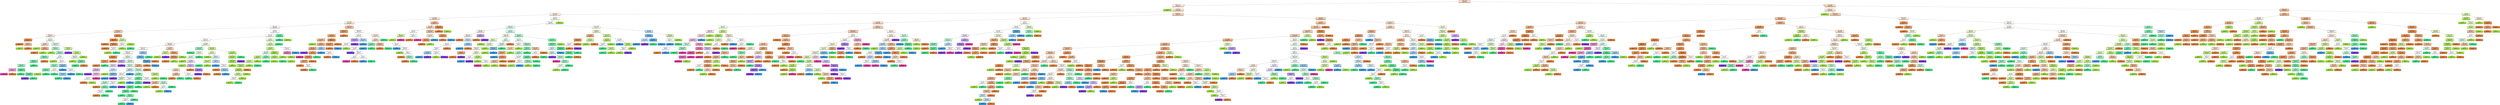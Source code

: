 digraph Tree {
node [shape=box, style="filled, rounded", color="black", fontname=helvetica] ;
edge [fontname=helvetica] ;
0 [label="CleanFee <= 56.5\ngini = 0.678\nsamples = 2108\nvalue = [1571, 908, 409, 242, 115, 71]", fillcolor="#e5813946"] ;
1 [label="#Reviews <= 0.5\ngini = 0.741\nsamples = 1072\nvalue = [656, 400, 260, 186, 93, 53]", fillcolor="#e5813934"] ;
0 -> 1 [labeldistance=2.5, labelangle=45, headlabel="True"] ;
2 [label="gini = 0.0\nsamples = 65\nvalue = [0, 100, 0, 0, 0, 0]", fillcolor="#9de539ff"] ;
1 -> 2 ;
3 [label="Dist <= 2736.5\ngini = 0.735\nsamples = 1007\nvalue = [656, 300, 260, 186, 93, 53]", fillcolor="#e5813949"] ;
1 -> 3 ;
4 [label="Dist <= 2091.0\ngini = 0.763\nsamples = 396\nvalue = [206, 135, 133, 77, 37, 14]", fillcolor="#e5813927"] ;
3 -> 4 ;
5 [label="Dist <= 1900.5\ngini = 0.742\nsamples = 290\nvalue = [177, 90, 94, 48, 25, 12]", fillcolor="#e581393c"] ;
4 -> 5 ;
6 [label="Price <= 160.5\ngini = 0.748\nsamples = 264\nvalue = [152, 84, 94, 43, 25, 8]", fillcolor="#e581392f"] ;
5 -> 6 ;
7 [label="Hood <= 12.5\ngini = 0.758\nsamples = 204\nvalue = [102, 79, 80, 32, 18, 7]", fillcolor="#e5813918"] ;
6 -> 7 ;
8 [label="Listing Count <= 48.5\ngini = 0.646\nsamples = 77\nvalue = [66, 24, 25, 7, 2, 2]", fillcolor="#e5813968"] ;
7 -> 8 ;
9 [label="#Reviews <= 4.5\ngini = 0.724\nsamples = 53\nvalue = [34, 21, 23, 7, 2, 2]", fillcolor="#e581392a"] ;
8 -> 9 ;
10 [label="#Reviews <= 3.5\ngini = 0.128\nsamples = 15\nvalue = [27, 2, 0, 0, 0, 0]", fillcolor="#e58139ec"] ;
9 -> 10 ;
11 [label="gini = 0.0\nsamples = 11\nvalue = [23, 0, 0, 0, 0, 0]", fillcolor="#e58139ff"] ;
10 -> 11 ;
12 [label="CleanFee <= 24.5\ngini = 0.444\nsamples = 4\nvalue = [4, 2, 0, 0, 0, 0]", fillcolor="#e581397f"] ;
10 -> 12 ;
13 [label="gini = 0.0\nsamples = 1\nvalue = [0, 2, 0, 0, 0, 0]", fillcolor="#9de539ff"] ;
12 -> 13 ;
14 [label="gini = 0.0\nsamples = 3\nvalue = [4, 0, 0, 0, 0, 0]", fillcolor="#e58139ff"] ;
12 -> 14 ;
15 [label="Dist <= 229.5\ngini = 0.723\nsamples = 38\nvalue = [7, 19, 23, 7, 2, 2]", fillcolor="#39e58119"] ;
9 -> 15 ;
16 [label="Acc <= 2.5\ngini = 0.48\nsamples = 3\nvalue = [3, 2, 0, 0, 0, 0]", fillcolor="#e5813955"] ;
15 -> 16 ;
17 [label="gini = 0.0\nsamples = 1\nvalue = [0, 1, 0, 0, 0, 0]", fillcolor="#9de539ff"] ;
16 -> 17 ;
18 [label="Acc <= 4.0\ngini = 0.375\nsamples = 2\nvalue = [3, 1, 0, 0, 0, 0]", fillcolor="#e58139aa"] ;
16 -> 18 ;
19 [label="gini = 0.0\nsamples = 1\nvalue = [3, 0, 0, 0, 0, 0]", fillcolor="#e58139ff"] ;
18 -> 19 ;
20 [label="gini = 0.0\nsamples = 1\nvalue = [0, 1, 0, 0, 0, 0]", fillcolor="#9de539ff"] ;
18 -> 20 ;
21 [label="Listing Count <= 35.5\ngini = 0.705\nsamples = 35\nvalue = [4, 17, 23, 7, 2, 2]", fillcolor="#39e58128"] ;
15 -> 21 ;
22 [label="#Reviews <= 7.0\ngini = 0.672\nsamples = 26\nvalue = [3, 5, 19, 7, 1, 2]", fillcolor="#39e58166"] ;
21 -> 22 ;
23 [label="gini = 0.0\nsamples = 2\nvalue = [0, 3, 0, 0, 0, 0]", fillcolor="#9de539ff"] ;
22 -> 23 ;
24 [label="#Reviews <= 50.5\ngini = 0.63\nsamples = 24\nvalue = [3, 2, 19, 7, 1, 2]", fillcolor="#39e58171"] ;
22 -> 24 ;
25 [label="#Guests <= 2.0\ngini = 0.512\nsamples = 12\nvalue = [3, 0, 12, 0, 1, 2]", fillcolor="#39e58199"] ;
24 -> 25 ;
26 [label="Beds <= 1.5\ngini = 0.414\nsamples = 10\nvalue = [1, 0, 12, 0, 1, 2]", fillcolor="#39e581b6"] ;
25 -> 26 ;
27 [label="#Guests <= 0.5\ngini = 0.545\nsamples = 6\nvalue = [1, 0, 7, 0, 1, 2]", fillcolor="#39e5818e"] ;
26 -> 27 ;
28 [label="#Reviews <= 31.0\ngini = 0.444\nsamples = 2\nvalue = [1, 0, 0, 0, 0, 2]", fillcolor="#e5399d7f"] ;
27 -> 28 ;
29 [label="gini = 0.0\nsamples = 1\nvalue = [0, 0, 0, 0, 0, 2]", fillcolor="#e5399dff"] ;
28 -> 29 ;
30 [label="gini = 0.0\nsamples = 1\nvalue = [1, 0, 0, 0, 0, 0]", fillcolor="#e58139ff"] ;
28 -> 30 ;
31 [label="Listing Count <= 22.5\ngini = 0.219\nsamples = 4\nvalue = [0, 0, 7, 0, 1, 0]", fillcolor="#39e581db"] ;
27 -> 31 ;
32 [label="gini = 0.0\nsamples = 1\nvalue = [0, 0, 2, 0, 0, 0]", fillcolor="#39e581ff"] ;
31 -> 32 ;
33 [label="Dist <= 1398.5\ngini = 0.278\nsamples = 3\nvalue = [0, 0, 5, 0, 1, 0]", fillcolor="#39e581cc"] ;
31 -> 33 ;
34 [label="gini = 0.0\nsamples = 1\nvalue = [0, 0, 0, 0, 1, 0]", fillcolor="#8139e5ff"] ;
33 -> 34 ;
35 [label="gini = 0.0\nsamples = 2\nvalue = [0, 0, 5, 0, 0, 0]", fillcolor="#39e581ff"] ;
33 -> 35 ;
36 [label="gini = 0.0\nsamples = 4\nvalue = [0, 0, 5, 0, 0, 0]", fillcolor="#39e581ff"] ;
26 -> 36 ;
37 [label="gini = 0.0\nsamples = 2\nvalue = [2, 0, 0, 0, 0, 0]", fillcolor="#e58139ff"] ;
25 -> 37 ;
38 [label="BR <= 0.5\ngini = 0.602\nsamples = 12\nvalue = [0, 2, 7, 7, 0, 0]", fillcolor="#39e58100"] ;
24 -> 38 ;
39 [label="gini = 0.0\nsamples = 1\nvalue = [0, 1, 0, 0, 0, 0]", fillcolor="#9de539ff"] ;
38 -> 39 ;
40 [label="Acc <= 3.5\ngini = 0.56\nsamples = 11\nvalue = [0, 1, 7, 7, 0, 0]", fillcolor="#39e58100"] ;
38 -> 40 ;
41 [label="#Guests <= 0.5\ngini = 0.531\nsamples = 6\nvalue = [0, 1, 5, 2, 0, 0]", fillcolor="#39e58180"] ;
40 -> 41 ;
42 [label="CleanFee <= 41.5\ngini = 0.375\nsamples = 3\nvalue = [0, 1, 3, 0, 0, 0]", fillcolor="#39e581aa"] ;
41 -> 42 ;
43 [label="gini = 0.0\nsamples = 1\nvalue = [0, 1, 0, 0, 0, 0]", fillcolor="#9de539ff"] ;
42 -> 43 ;
44 [label="gini = 0.0\nsamples = 2\nvalue = [0, 0, 3, 0, 0, 0]", fillcolor="#39e581ff"] ;
42 -> 44 ;
45 [label="Price <= 91.0\ngini = 0.5\nsamples = 3\nvalue = [0, 0, 2, 2, 0, 0]", fillcolor="#39e58100"] ;
41 -> 45 ;
46 [label="gini = 0.0\nsamples = 1\nvalue = [0, 0, 1, 0, 0, 0]", fillcolor="#39e581ff"] ;
45 -> 46 ;
47 [label="Listing Count <= 4.0\ngini = 0.444\nsamples = 2\nvalue = [0, 0, 1, 2, 0, 0]", fillcolor="#399de57f"] ;
45 -> 47 ;
48 [label="gini = 0.0\nsamples = 1\nvalue = [0, 0, 1, 0, 0, 0]", fillcolor="#39e581ff"] ;
47 -> 48 ;
49 [label="gini = 0.0\nsamples = 1\nvalue = [0, 0, 0, 2, 0, 0]", fillcolor="#399de5ff"] ;
47 -> 49 ;
50 [label="#Reviews <= 88.5\ngini = 0.408\nsamples = 5\nvalue = [0, 0, 2, 5, 0, 0]", fillcolor="#399de599"] ;
40 -> 50 ;
51 [label="gini = 0.0\nsamples = 2\nvalue = [0, 0, 0, 3, 0, 0]", fillcolor="#399de5ff"] ;
50 -> 51 ;
52 [label="Security <= 22.0\ngini = 0.5\nsamples = 3\nvalue = [0, 0, 2, 2, 0, 0]", fillcolor="#39e58100"] ;
50 -> 52 ;
53 [label="gini = 0.0\nsamples = 2\nvalue = [0, 0, 0, 2, 0, 0]", fillcolor="#399de5ff"] ;
52 -> 53 ;
54 [label="gini = 0.0\nsamples = 1\nvalue = [0, 0, 2, 0, 0, 0]", fillcolor="#39e581ff"] ;
52 -> 54 ;
55 [label="CleanFee <= 41.5\ngini = 0.5\nsamples = 9\nvalue = [1, 12, 4, 0, 1, 0]", fillcolor="#9de53992"] ;
21 -> 55 ;
56 [label="gini = 0.0\nsamples = 1\nvalue = [0, 0, 0, 0, 1, 0]", fillcolor="#8139e5ff"] ;
55 -> 56 ;
57 [label="Price <= 156.5\ngini = 0.443\nsamples = 8\nvalue = [1, 12, 4, 0, 0, 0]", fillcolor="#9de5399d"] ;
55 -> 57 ;
58 [label="MinNights <= 0.5\ngini = 0.58\nsamples = 4\nvalue = [1, 5, 4, 0, 0, 0]", fillcolor="#9de5392a"] ;
57 -> 58 ;
59 [label="gini = 0.0\nsamples = 2\nvalue = [0, 5, 0, 0, 0, 0]", fillcolor="#9de539ff"] ;
58 -> 59 ;
60 [label="Price <= 154.0\ngini = 0.32\nsamples = 2\nvalue = [1, 0, 4, 0, 0, 0]", fillcolor="#39e581bf"] ;
58 -> 60 ;
61 [label="gini = 0.0\nsamples = 1\nvalue = [0, 0, 4, 0, 0, 0]", fillcolor="#39e581ff"] ;
60 -> 61 ;
62 [label="gini = 0.0\nsamples = 1\nvalue = [1, 0, 0, 0, 0, 0]", fillcolor="#e58139ff"] ;
60 -> 62 ;
63 [label="gini = 0.0\nsamples = 4\nvalue = [0, 7, 0, 0, 0, 0]", fillcolor="#9de539ff"] ;
57 -> 63 ;
64 [label="#Reviews <= 33.5\ngini = 0.243\nsamples = 24\nvalue = [32, 3, 2, 0, 0, 0]", fillcolor="#e58139da"] ;
8 -> 64 ;
65 [label="Security <= 24.0\ngini = 0.112\nsamples = 21\nvalue = [32, 1, 1, 0, 0, 0]", fillcolor="#e58139f0"] ;
64 -> 65 ;
66 [label="gini = 0.0\nsamples = 8\nvalue = [12, 0, 0, 0, 0, 0]", fillcolor="#e58139ff"] ;
65 -> 66 ;
67 [label="#Reviews <= 9.0\ngini = 0.169\nsamples = 13\nvalue = [20, 1, 1, 0, 0, 0]", fillcolor="#e58139e7"] ;
65 -> 67 ;
68 [label="gini = 0.0\nsamples = 11\nvalue = [20, 0, 0, 0, 0, 0]", fillcolor="#e58139ff"] ;
67 -> 68 ;
69 [label="#Reviews <= 12.5\ngini = 0.5\nsamples = 2\nvalue = [0, 1, 1, 0, 0, 0]", fillcolor="#9de53900"] ;
67 -> 69 ;
70 [label="gini = 0.0\nsamples = 1\nvalue = [0, 1, 0, 0, 0, 0]", fillcolor="#9de539ff"] ;
69 -> 70 ;
71 [label="gini = 0.0\nsamples = 1\nvalue = [0, 0, 1, 0, 0, 0]", fillcolor="#39e581ff"] ;
69 -> 71 ;
72 [label="Price <= 65.0\ngini = 0.444\nsamples = 3\nvalue = [0, 2, 1, 0, 0, 0]", fillcolor="#9de5397f"] ;
64 -> 72 ;
73 [label="#Reviews <= 50.5\ngini = 0.5\nsamples = 2\nvalue = [0, 1, 1, 0, 0, 0]", fillcolor="#9de53900"] ;
72 -> 73 ;
74 [label="gini = 0.0\nsamples = 1\nvalue = [0, 1, 0, 0, 0, 0]", fillcolor="#9de539ff"] ;
73 -> 74 ;
75 [label="gini = 0.0\nsamples = 1\nvalue = [0, 0, 1, 0, 0, 0]", fillcolor="#39e581ff"] ;
73 -> 75 ;
76 [label="gini = 0.0\nsamples = 1\nvalue = [0, 1, 0, 0, 0, 0]", fillcolor="#9de539ff"] ;
72 -> 76 ;
77 [label="Hood <= 59.5\ngini = 0.776\nsamples = 127\nvalue = [36, 55, 55, 25, 16, 5]", fillcolor="#9de53900"] ;
7 -> 77 ;
78 [label="Beds <= 3.0\ngini = 0.78\nsamples = 122\nvalue = [36, 54, 49, 25, 16, 5]", fillcolor="#9de53909"] ;
77 -> 78 ;
79 [label="Security <= 16.5\ngini = 0.787\nsamples = 103\nvalue = [36, 37, 38, 22, 16, 2]", fillcolor="#39e58102"] ;
78 -> 79 ;
80 [label="#Guests <= 2.0\ngini = 0.788\nsamples = 69\nvalue = [31, 16, 21, 19, 12, 2]", fillcolor="#e5813920"] ;
79 -> 80 ;
81 [label="Listing Count <= 9.5\ngini = 0.792\nsamples = 62\nvalue = [24, 12, 21, 19, 11, 2]", fillcolor="#e581390b"] ;
80 -> 81 ;
82 [label="#Reviews <= 15.5\ngini = 0.793\nsamples = 53\nvalue = [22, 12, 18, 11, 11, 2]", fillcolor="#e5813912"] ;
81 -> 82 ;
83 [label="Price <= 93.5\ngini = 0.142\nsamples = 8\nvalue = [12, 0, 1, 0, 0, 0]", fillcolor="#e58139ea"] ;
82 -> 83 ;
84 [label="Security <= 1.0\ngini = 0.32\nsamples = 3\nvalue = [4, 0, 1, 0, 0, 0]", fillcolor="#e58139bf"] ;
83 -> 84 ;
85 [label="gini = 0.0\nsamples = 2\nvalue = [4, 0, 0, 0, 0, 0]", fillcolor="#e58139ff"] ;
84 -> 85 ;
86 [label="gini = 0.0\nsamples = 1\nvalue = [0, 0, 1, 0, 0, 0]", fillcolor="#39e581ff"] ;
84 -> 86 ;
87 [label="gini = 0.0\nsamples = 5\nvalue = [8, 0, 0, 0, 0, 0]", fillcolor="#e58139ff"] ;
83 -> 87 ;
88 [label="MinNights <= 0.5\ngini = 0.804\nsamples = 45\nvalue = [10, 12, 17, 11, 11, 2]", fillcolor="#39e58119"] ;
82 -> 88 ;
89 [label="Security <= 11.5\ngini = 0.679\nsamples = 11\nvalue = [1, 3, 0, 3, 9, 2]", fillcolor="#8139e566"] ;
88 -> 89 ;
90 [label="Hood <= 55.0\ngini = 0.755\nsamples = 10\nvalue = [1, 3, 0, 3, 5, 2]", fillcolor="#8139e52e"] ;
89 -> 90 ;
91 [label="#Guests <= 0.5\ngini = 0.656\nsamples = 6\nvalue = [1, 1, 0, 0, 4, 2]", fillcolor="#8139e555"] ;
90 -> 91 ;
92 [label="gini = 0.0\nsamples = 3\nvalue = [0, 0, 0, 0, 4, 0]", fillcolor="#8139e5ff"] ;
91 -> 92 ;
93 [label="#Reviews <= 103.5\ngini = 0.625\nsamples = 3\nvalue = [1, 1, 0, 0, 0, 2]", fillcolor="#e5399d55"] ;
91 -> 93 ;
94 [label="Price <= 105.0\ngini = 0.5\nsamples = 2\nvalue = [1, 1, 0, 0, 0, 0]", fillcolor="#e5813900"] ;
93 -> 94 ;
95 [label="gini = 0.0\nsamples = 1\nvalue = [1, 0, 0, 0, 0, 0]", fillcolor="#e58139ff"] ;
94 -> 95 ;
96 [label="gini = 0.0\nsamples = 1\nvalue = [0, 1, 0, 0, 0, 0]", fillcolor="#9de539ff"] ;
94 -> 96 ;
97 [label="gini = 0.0\nsamples = 1\nvalue = [0, 0, 0, 0, 0, 2]", fillcolor="#e5399dff"] ;
93 -> 97 ;
98 [label="Price <= 79.5\ngini = 0.611\nsamples = 4\nvalue = [0, 2, 0, 3, 1, 0]", fillcolor="#399de540"] ;
90 -> 98 ;
99 [label="gini = 0.0\nsamples = 2\nvalue = [0, 2, 0, 0, 0, 0]", fillcolor="#9de539ff"] ;
98 -> 99 ;
100 [label="#Reviews <= 295.0\ngini = 0.375\nsamples = 2\nvalue = [0, 0, 0, 3, 1, 0]", fillcolor="#399de5aa"] ;
98 -> 100 ;
101 [label="gini = 0.0\nsamples = 1\nvalue = [0, 0, 0, 3, 0, 0]", fillcolor="#399de5ff"] ;
100 -> 101 ;
102 [label="gini = 0.0\nsamples = 1\nvalue = [0, 0, 0, 0, 1, 0]", fillcolor="#8139e5ff"] ;
100 -> 102 ;
103 [label="gini = 0.0\nsamples = 1\nvalue = [0, 0, 0, 0, 4, 0]", fillcolor="#8139e5ff"] ;
89 -> 103 ;
104 [label="Dist <= 1788.0\ngini = 0.744\nsamples = 34\nvalue = [9, 9, 17, 8, 2, 0]", fillcolor="#39e58139"] ;
88 -> 104 ;
105 [label="CleanFee <= 30.5\ngini = 0.73\nsamples = 29\nvalue = [4, 9, 15, 8, 2, 0]", fillcolor="#39e58135"] ;
104 -> 105 ;
106 [label="Security <= 10.5\ngini = 0.724\nsamples = 11\nvalue = [2, 2, 3, 6, 1, 0]", fillcolor="#399de546"] ;
105 -> 106 ;
107 [label="CleanFee <= 22.0\ngini = 0.777\nsamples = 10\nvalue = [2, 2, 3, 3, 1, 0]", fillcolor="#39e58100"] ;
106 -> 107 ;
108 [label="Listing Count <= 3.5\ngini = 0.694\nsamples = 7\nvalue = [2, 0, 3, 1, 1, 0]", fillcolor="#39e58133"] ;
107 -> 108 ;
109 [label="Price <= 69.5\ngini = 0.48\nsamples = 5\nvalue = [2, 0, 3, 0, 0, 0]", fillcolor="#39e58155"] ;
108 -> 109 ;
110 [label="gini = 0.0\nsamples = 1\nvalue = [1, 0, 0, 0, 0, 0]", fillcolor="#e58139ff"] ;
109 -> 110 ;
111 [label="Acc <= 2.5\ngini = 0.375\nsamples = 4\nvalue = [1, 0, 3, 0, 0, 0]", fillcolor="#39e581aa"] ;
109 -> 111 ;
112 [label="#Reviews <= 98.0\ngini = 0.5\nsamples = 2\nvalue = [1, 0, 1, 0, 0, 0]", fillcolor="#e5813900"] ;
111 -> 112 ;
113 [label="gini = 0.0\nsamples = 1\nvalue = [1, 0, 0, 0, 0, 0]", fillcolor="#e58139ff"] ;
112 -> 113 ;
114 [label="gini = 0.0\nsamples = 1\nvalue = [0, 0, 1, 0, 0, 0]", fillcolor="#39e581ff"] ;
112 -> 114 ;
115 [label="gini = 0.0\nsamples = 2\nvalue = [0, 0, 2, 0, 0, 0]", fillcolor="#39e581ff"] ;
111 -> 115 ;
116 [label="CleanFee <= 18.5\ngini = 0.5\nsamples = 2\nvalue = [0, 0, 0, 1, 1, 0]", fillcolor="#399de500"] ;
108 -> 116 ;
117 [label="gini = 0.0\nsamples = 1\nvalue = [0, 0, 0, 1, 0, 0]", fillcolor="#399de5ff"] ;
116 -> 117 ;
118 [label="gini = 0.0\nsamples = 1\nvalue = [0, 0, 0, 0, 1, 0]", fillcolor="#8139e5ff"] ;
116 -> 118 ;
119 [label="#Reviews <= 171.0\ngini = 0.5\nsamples = 3\nvalue = [0, 2, 0, 2, 0, 0]", fillcolor="#9de53900"] ;
107 -> 119 ;
120 [label="gini = 0.0\nsamples = 2\nvalue = [0, 2, 0, 0, 0, 0]", fillcolor="#9de539ff"] ;
119 -> 120 ;
121 [label="gini = 0.0\nsamples = 1\nvalue = [0, 0, 0, 2, 0, 0]", fillcolor="#399de5ff"] ;
119 -> 121 ;
122 [label="gini = 0.0\nsamples = 1\nvalue = [0, 0, 0, 3, 0, 0]", fillcolor="#399de5ff"] ;
106 -> 122 ;
123 [label="#Reviews <= 98.5\ngini = 0.649\nsamples = 18\nvalue = [2, 7, 12, 2, 1, 0]", fillcolor="#39e5814b"] ;
105 -> 123 ;
124 [label="Price <= 108.5\ngini = 0.609\nsamples = 13\nvalue = [2, 2, 10, 2, 1, 0]", fillcolor="#39e58188"] ;
123 -> 124 ;
125 [label="Dist <= 1612.0\ngini = 0.34\nsamples = 7\nvalue = [0, 0, 8, 1, 1, 0]", fillcolor="#39e581c6"] ;
124 -> 125 ;
126 [label="MinNights <= 1.5\ngini = 0.198\nsamples = 6\nvalue = [0, 0, 8, 1, 0, 0]", fillcolor="#39e581df"] ;
125 -> 126 ;
127 [label="#Guests <= 0.5\ngini = 0.219\nsamples = 5\nvalue = [0, 0, 7, 1, 0, 0]", fillcolor="#39e581db"] ;
126 -> 127 ;
128 [label="CleanFee <= 35.5\ngini = 0.278\nsamples = 4\nvalue = [0, 0, 5, 1, 0, 0]", fillcolor="#39e581cc"] ;
127 -> 128 ;
129 [label="gini = 0.0\nsamples = 1\nvalue = [0, 0, 2, 0, 0, 0]", fillcolor="#39e581ff"] ;
128 -> 129 ;
130 [label="BR <= 0.5\ngini = 0.375\nsamples = 3\nvalue = [0, 0, 3, 1, 0, 0]", fillcolor="#39e581aa"] ;
128 -> 130 ;
131 [label="#Reviews <= 21.5\ngini = 0.5\nsamples = 2\nvalue = [0, 0, 1, 1, 0, 0]", fillcolor="#39e58100"] ;
130 -> 131 ;
132 [label="gini = 0.0\nsamples = 1\nvalue = [0, 0, 1, 0, 0, 0]", fillcolor="#39e581ff"] ;
131 -> 132 ;
133 [label="gini = 0.0\nsamples = 1\nvalue = [0, 0, 0, 1, 0, 0]", fillcolor="#399de5ff"] ;
131 -> 133 ;
134 [label="gini = 0.0\nsamples = 1\nvalue = [0, 0, 2, 0, 0, 0]", fillcolor="#39e581ff"] ;
130 -> 134 ;
135 [label="gini = 0.0\nsamples = 1\nvalue = [0, 0, 2, 0, 0, 0]", fillcolor="#39e581ff"] ;
127 -> 135 ;
136 [label="gini = 0.0\nsamples = 1\nvalue = [0, 0, 1, 0, 0, 0]", fillcolor="#39e581ff"] ;
126 -> 136 ;
137 [label="gini = 0.0\nsamples = 1\nvalue = [0, 0, 0, 0, 1, 0]", fillcolor="#8139e5ff"] ;
125 -> 137 ;
138 [label="Security <= 8.5\ngini = 0.735\nsamples = 6\nvalue = [2, 2, 2, 1, 0, 0]", fillcolor="#e5813900"] ;
124 -> 138 ;
139 [label="Dist <= 1018.5\ngini = 0.444\nsamples = 3\nvalue = [2, 1, 0, 0, 0, 0]", fillcolor="#e581397f"] ;
138 -> 139 ;
140 [label="gini = 0.0\nsamples = 1\nvalue = [0, 1, 0, 0, 0, 0]", fillcolor="#9de539ff"] ;
139 -> 140 ;
141 [label="gini = 0.0\nsamples = 2\nvalue = [2, 0, 0, 0, 0, 0]", fillcolor="#e58139ff"] ;
139 -> 141 ;
142 [label="Hood <= 55.0\ngini = 0.625\nsamples = 3\nvalue = [0, 1, 2, 1, 0, 0]", fillcolor="#39e58155"] ;
138 -> 142 ;
143 [label="Hood <= 44.0\ngini = 0.5\nsamples = 2\nvalue = [0, 1, 0, 1, 0, 0]", fillcolor="#9de53900"] ;
142 -> 143 ;
144 [label="gini = 0.0\nsamples = 1\nvalue = [0, 1, 0, 0, 0, 0]", fillcolor="#9de539ff"] ;
143 -> 144 ;
145 [label="gini = 0.0\nsamples = 1\nvalue = [0, 0, 0, 1, 0, 0]", fillcolor="#399de5ff"] ;
143 -> 145 ;
146 [label="gini = 0.0\nsamples = 1\nvalue = [0, 0, 2, 0, 0, 0]", fillcolor="#39e581ff"] ;
142 -> 146 ;
147 [label="#Reviews <= 140.5\ngini = 0.408\nsamples = 5\nvalue = [0, 5, 2, 0, 0, 0]", fillcolor="#9de53999"] ;
123 -> 147 ;
148 [label="gini = 0.0\nsamples = 3\nvalue = [0, 5, 0, 0, 0, 0]", fillcolor="#9de539ff"] ;
147 -> 148 ;
149 [label="gini = 0.0\nsamples = 2\nvalue = [0, 0, 2, 0, 0, 0]", fillcolor="#39e581ff"] ;
147 -> 149 ;
150 [label="Hood <= 44.0\ngini = 0.408\nsamples = 5\nvalue = [5, 0, 2, 0, 0, 0]", fillcolor="#e5813999"] ;
104 -> 150 ;
151 [label="gini = 0.0\nsamples = 1\nvalue = [2, 0, 0, 0, 0, 0]", fillcolor="#e58139ff"] ;
150 -> 151 ;
152 [label="Hood <= 55.0\ngini = 0.48\nsamples = 4\nvalue = [3, 0, 2, 0, 0, 0]", fillcolor="#e5813955"] ;
150 -> 152 ;
153 [label="Acc <= 3.0\ngini = 0.444\nsamples = 2\nvalue = [2, 0, 1, 0, 0, 0]", fillcolor="#e581397f"] ;
152 -> 153 ;
154 [label="gini = 0.0\nsamples = 1\nvalue = [2, 0, 0, 0, 0, 0]", fillcolor="#e58139ff"] ;
153 -> 154 ;
155 [label="gini = 0.0\nsamples = 1\nvalue = [0, 0, 1, 0, 0, 0]", fillcolor="#39e581ff"] ;
153 -> 155 ;
156 [label="#Guests <= 0.5\ngini = 0.5\nsamples = 2\nvalue = [1, 0, 1, 0, 0, 0]", fillcolor="#e5813900"] ;
152 -> 156 ;
157 [label="gini = 0.0\nsamples = 1\nvalue = [0, 0, 1, 0, 0, 0]", fillcolor="#39e581ff"] ;
156 -> 157 ;
158 [label="gini = 0.0\nsamples = 1\nvalue = [1, 0, 0, 0, 0, 0]", fillcolor="#e58139ff"] ;
156 -> 158 ;
159 [label="Listing Count <= 18.5\ngini = 0.544\nsamples = 9\nvalue = [2, 0, 3, 8, 0, 0]", fillcolor="#399de580"] ;
81 -> 159 ;
160 [label="CleanFee <= 45.5\ngini = 0.32\nsamples = 7\nvalue = [2, 0, 0, 8, 0, 0]", fillcolor="#399de5bf"] ;
159 -> 160 ;
161 [label="#Reviews <= 12.0\ngini = 0.198\nsamples = 6\nvalue = [1, 0, 0, 8, 0, 0]", fillcolor="#399de5df"] ;
160 -> 161 ;
162 [label="gini = 0.0\nsamples = 1\nvalue = [1, 0, 0, 0, 0, 0]", fillcolor="#e58139ff"] ;
161 -> 162 ;
163 [label="gini = 0.0\nsamples = 5\nvalue = [0, 0, 0, 8, 0, 0]", fillcolor="#399de5ff"] ;
161 -> 163 ;
164 [label="gini = 0.0\nsamples = 1\nvalue = [1, 0, 0, 0, 0, 0]", fillcolor="#e58139ff"] ;
160 -> 164 ;
165 [label="gini = 0.0\nsamples = 2\nvalue = [0, 0, 3, 0, 0, 0]", fillcolor="#39e581ff"] ;
159 -> 165 ;
166 [label="Dist <= 1352.5\ngini = 0.542\nsamples = 7\nvalue = [7, 4, 0, 0, 1, 0]", fillcolor="#e5813960"] ;
80 -> 166 ;
167 [label="#Guests <= 4.0\ngini = 0.444\nsamples = 2\nvalue = [0, 2, 0, 0, 1, 0]", fillcolor="#9de5397f"] ;
166 -> 167 ;
168 [label="gini = 0.0\nsamples = 1\nvalue = [0, 2, 0, 0, 0, 0]", fillcolor="#9de539ff"] ;
167 -> 168 ;
169 [label="gini = 0.0\nsamples = 1\nvalue = [0, 0, 0, 0, 1, 0]", fillcolor="#8139e5ff"] ;
167 -> 169 ;
170 [label="MinNights <= 1.5\ngini = 0.346\nsamples = 5\nvalue = [7, 2, 0, 0, 0, 0]", fillcolor="#e58139b6"] ;
166 -> 170 ;
171 [label="CleanFee <= 33.5\ngini = 0.219\nsamples = 4\nvalue = [7, 1, 0, 0, 0, 0]", fillcolor="#e58139db"] ;
170 -> 171 ;
172 [label="gini = 0.0\nsamples = 3\nvalue = [7, 0, 0, 0, 0, 0]", fillcolor="#e58139ff"] ;
171 -> 172 ;
173 [label="gini = 0.0\nsamples = 1\nvalue = [0, 1, 0, 0, 0, 0]", fillcolor="#9de539ff"] ;
171 -> 173 ;
174 [label="gini = 0.0\nsamples = 1\nvalue = [0, 1, 0, 0, 0, 0]", fillcolor="#9de539ff"] ;
170 -> 174 ;
175 [label="Dist <= 1148.0\ngini = 0.688\nsamples = 34\nvalue = [5, 21, 17, 3, 4, 0]", fillcolor="#9de5391f"] ;
79 -> 175 ;
176 [label="Security <= 19.5\ngini = 0.575\nsamples = 16\nvalue = [2, 4, 14, 0, 3, 0]", fillcolor="#39e58186"] ;
175 -> 176 ;
177 [label="gini = 0.0\nsamples = 8\nvalue = [0, 0, 11, 0, 0, 0]", fillcolor="#39e581ff"] ;
176 -> 177 ;
178 [label="#Reviews <= 73.5\ngini = 0.736\nsamples = 8\nvalue = [2, 4, 3, 0, 3, 0]", fillcolor="#9de5391c"] ;
176 -> 178 ;
179 [label="Dist <= 63.0\ngini = 0.642\nsamples = 6\nvalue = [2, 4, 0, 0, 3, 0]", fillcolor="#9de5392a"] ;
178 -> 179 ;
180 [label="gini = 0.0\nsamples = 2\nvalue = [0, 2, 0, 0, 0, 0]", fillcolor="#9de539ff"] ;
179 -> 180 ;
181 [label="Price <= 94.0\ngini = 0.653\nsamples = 4\nvalue = [2, 2, 0, 0, 3, 0]", fillcolor="#8139e533"] ;
179 -> 181 ;
182 [label="gini = 0.0\nsamples = 1\nvalue = [0, 2, 0, 0, 0, 0]", fillcolor="#9de539ff"] ;
181 -> 182 ;
183 [label="CleanFee <= 17.0\ngini = 0.48\nsamples = 3\nvalue = [2, 0, 0, 0, 3, 0]", fillcolor="#8139e555"] ;
181 -> 183 ;
184 [label="gini = 0.0\nsamples = 1\nvalue = [1, 0, 0, 0, 0, 0]", fillcolor="#e58139ff"] ;
183 -> 184 ;
185 [label="Price <= 130.0\ngini = 0.375\nsamples = 2\nvalue = [1, 0, 0, 0, 3, 0]", fillcolor="#8139e5aa"] ;
183 -> 185 ;
186 [label="gini = 0.0\nsamples = 1\nvalue = [0, 0, 0, 0, 3, 0]", fillcolor="#8139e5ff"] ;
185 -> 186 ;
187 [label="gini = 0.0\nsamples = 1\nvalue = [1, 0, 0, 0, 0, 0]", fillcolor="#e58139ff"] ;
185 -> 187 ;
188 [label="gini = 0.0\nsamples = 2\nvalue = [0, 0, 3, 0, 0, 0]", fillcolor="#39e581ff"] ;
178 -> 188 ;
189 [label="Hood <= 44.0\ngini = 0.565\nsamples = 18\nvalue = [3, 17, 3, 3, 1, 0]", fillcolor="#9de53995"] ;
175 -> 189 ;
190 [label="Price <= 87.0\ngini = 0.678\nsamples = 8\nvalue = [2, 5, 1, 3, 0, 0]", fillcolor="#9de53940"] ;
189 -> 190 ;
191 [label="gini = 0.0\nsamples = 1\nvalue = [0, 3, 0, 0, 0, 0]", fillcolor="#9de539ff"] ;
190 -> 191 ;
192 [label="#Guests <= 0.5\ngini = 0.719\nsamples = 7\nvalue = [2, 2, 1, 3, 0, 0]", fillcolor="#399de52a"] ;
190 -> 192 ;
193 [label="#Reviews <= 41.0\ngini = 0.444\nsamples = 3\nvalue = [0, 2, 1, 0, 0, 0]", fillcolor="#9de5397f"] ;
192 -> 193 ;
194 [label="gini = 0.0\nsamples = 1\nvalue = [0, 0, 1, 0, 0, 0]", fillcolor="#39e581ff"] ;
193 -> 194 ;
195 [label="gini = 0.0\nsamples = 2\nvalue = [0, 2, 0, 0, 0, 0]", fillcolor="#9de539ff"] ;
193 -> 195 ;
196 [label="MinNights <= 0.5\ngini = 0.48\nsamples = 4\nvalue = [2, 0, 0, 3, 0, 0]", fillcolor="#399de555"] ;
192 -> 196 ;
197 [label="gini = 0.0\nsamples = 1\nvalue = [0, 0, 0, 1, 0, 0]", fillcolor="#399de5ff"] ;
196 -> 197 ;
198 [label="CleanFee <= 25.0\ngini = 0.5\nsamples = 3\nvalue = [2, 0, 0, 2, 0, 0]", fillcolor="#e5813900"] ;
196 -> 198 ;
199 [label="gini = 0.0\nsamples = 1\nvalue = [1, 0, 0, 0, 0, 0]", fillcolor="#e58139ff"] ;
198 -> 199 ;
200 [label="#Reviews <= 114.0\ngini = 0.444\nsamples = 2\nvalue = [1, 0, 0, 2, 0, 0]", fillcolor="#399de57f"] ;
198 -> 200 ;
201 [label="gini = 0.0\nsamples = 1\nvalue = [1, 0, 0, 0, 0, 0]", fillcolor="#e58139ff"] ;
200 -> 201 ;
202 [label="gini = 0.0\nsamples = 1\nvalue = [0, 0, 0, 2, 0, 0]", fillcolor="#399de5ff"] ;
200 -> 202 ;
203 [label="Dist <= 1786.0\ngini = 0.414\nsamples = 10\nvalue = [1, 12, 2, 0, 1, 0]", fillcolor="#9de539b6"] ;
189 -> 203 ;
204 [label="#Reviews <= 171.0\ngini = 0.347\nsamples = 9\nvalue = [1, 12, 1, 0, 1, 0]", fillcolor="#9de539c8"] ;
203 -> 204 ;
205 [label="MinNights <= 0.5\ngini = 0.255\nsamples = 8\nvalue = [1, 12, 1, 0, 0, 0]", fillcolor="#9de539d8"] ;
204 -> 205 ;
206 [label="gini = 0.0\nsamples = 2\nvalue = [0, 5, 0, 0, 0, 0]", fillcolor="#9de539ff"] ;
205 -> 206 ;
207 [label="Security <= 30.5\ngini = 0.37\nsamples = 6\nvalue = [1, 7, 1, 0, 0, 0]", fillcolor="#9de539bf"] ;
205 -> 207 ;
208 [label="CleanFee <= 35.0\ngini = 0.219\nsamples = 5\nvalue = [0, 7, 1, 0, 0, 0]", fillcolor="#9de539db"] ;
207 -> 208 ;
209 [label="Beds <= 1.5\ngini = 0.444\nsamples = 3\nvalue = [0, 2, 1, 0, 0, 0]", fillcolor="#9de5397f"] ;
208 -> 209 ;
210 [label="CleanFee <= 25.5\ngini = 0.5\nsamples = 2\nvalue = [0, 1, 1, 0, 0, 0]", fillcolor="#9de53900"] ;
209 -> 210 ;
211 [label="gini = 0.0\nsamples = 1\nvalue = [0, 1, 0, 0, 0, 0]", fillcolor="#9de539ff"] ;
210 -> 211 ;
212 [label="gini = 0.0\nsamples = 1\nvalue = [0, 0, 1, 0, 0, 0]", fillcolor="#39e581ff"] ;
210 -> 212 ;
213 [label="gini = 0.0\nsamples = 1\nvalue = [0, 1, 0, 0, 0, 0]", fillcolor="#9de539ff"] ;
209 -> 213 ;
214 [label="gini = 0.0\nsamples = 2\nvalue = [0, 5, 0, 0, 0, 0]", fillcolor="#9de539ff"] ;
208 -> 214 ;
215 [label="gini = 0.0\nsamples = 1\nvalue = [1, 0, 0, 0, 0, 0]", fillcolor="#e58139ff"] ;
207 -> 215 ;
216 [label="gini = 0.0\nsamples = 1\nvalue = [0, 0, 0, 0, 1, 0]", fillcolor="#8139e5ff"] ;
204 -> 216 ;
217 [label="gini = 0.0\nsamples = 1\nvalue = [0, 0, 1, 0, 0, 0]", fillcolor="#39e581ff"] ;
203 -> 217 ;
218 [label="BA <= 2.5\ngini = 0.63\nsamples = 19\nvalue = [0, 17, 11, 3, 0, 3]", fillcolor="#9de53943"] ;
78 -> 218 ;
219 [label="Acc <= 5.5\ngini = 0.604\nsamples = 17\nvalue = [0, 17, 7, 3, 0, 3]", fillcolor="#9de5396f"] ;
218 -> 219 ;
220 [label="Hood <= 44.0\ngini = 0.423\nsamples = 13\nvalue = [0, 16, 7, 0, 0, 0]", fillcolor="#9de5398f"] ;
219 -> 220 ;
221 [label="Hood <= 22.0\ngini = 0.496\nsamples = 6\nvalue = [0, 5, 6, 0, 0, 0]", fillcolor="#39e5812a"] ;
220 -> 221 ;
222 [label="Acc <= 4.5\ngini = 0.375\nsamples = 3\nvalue = [0, 3, 1, 0, 0, 0]", fillcolor="#9de539aa"] ;
221 -> 222 ;
223 [label="Dist <= 73.0\ngini = 0.444\nsamples = 2\nvalue = [0, 2, 1, 0, 0, 0]", fillcolor="#9de5397f"] ;
222 -> 223 ;
224 [label="gini = 0.0\nsamples = 1\nvalue = [0, 2, 0, 0, 0, 0]", fillcolor="#9de539ff"] ;
223 -> 224 ;
225 [label="gini = 0.0\nsamples = 1\nvalue = [0, 0, 1, 0, 0, 0]", fillcolor="#39e581ff"] ;
223 -> 225 ;
226 [label="gini = 0.0\nsamples = 1\nvalue = [0, 1, 0, 0, 0, 0]", fillcolor="#9de539ff"] ;
222 -> 226 ;
227 [label="Dist <= 1635.0\ngini = 0.408\nsamples = 3\nvalue = [0, 2, 5, 0, 0, 0]", fillcolor="#39e58199"] ;
221 -> 227 ;
228 [label="gini = 0.0\nsamples = 2\nvalue = [0, 0, 5, 0, 0, 0]", fillcolor="#39e581ff"] ;
227 -> 228 ;
229 [label="gini = 0.0\nsamples = 1\nvalue = [0, 2, 0, 0, 0, 0]", fillcolor="#9de539ff"] ;
227 -> 229 ;
230 [label="MinNights <= 0.5\ngini = 0.153\nsamples = 7\nvalue = [0, 11, 1, 0, 0, 0]", fillcolor="#9de539e8"] ;
220 -> 230 ;
231 [label="Dist <= 1661.0\ngini = 0.32\nsamples = 3\nvalue = [0, 4, 1, 0, 0, 0]", fillcolor="#9de539bf"] ;
230 -> 231 ;
232 [label="gini = 0.0\nsamples = 1\nvalue = [0, 0, 1, 0, 0, 0]", fillcolor="#39e581ff"] ;
231 -> 232 ;
233 [label="gini = 0.0\nsamples = 2\nvalue = [0, 4, 0, 0, 0, 0]", fillcolor="#9de539ff"] ;
231 -> 233 ;
234 [label="gini = 0.0\nsamples = 4\nvalue = [0, 7, 0, 0, 0, 0]", fillcolor="#9de539ff"] ;
230 -> 234 ;
235 [label="#Reviews <= 14.0\ngini = 0.612\nsamples = 4\nvalue = [0, 1, 0, 3, 0, 3]", fillcolor="#399de500"] ;
219 -> 235 ;
236 [label="CleanFee <= 21.0\ngini = 0.375\nsamples = 2\nvalue = [0, 1, 0, 0, 0, 3]", fillcolor="#e5399daa"] ;
235 -> 236 ;
237 [label="gini = 0.0\nsamples = 1\nvalue = [0, 1, 0, 0, 0, 0]", fillcolor="#9de539ff"] ;
236 -> 237 ;
238 [label="gini = 0.0\nsamples = 1\nvalue = [0, 0, 0, 0, 0, 3]", fillcolor="#e5399dff"] ;
236 -> 238 ;
239 [label="gini = 0.0\nsamples = 2\nvalue = [0, 0, 0, 3, 0, 0]", fillcolor="#399de5ff"] ;
235 -> 239 ;
240 [label="gini = 0.0\nsamples = 2\nvalue = [0, 0, 4, 0, 0, 0]", fillcolor="#39e581ff"] ;
218 -> 240 ;
241 [label="Dist <= 1737.5\ngini = 0.245\nsamples = 5\nvalue = [0, 1, 6, 0, 0, 0]", fillcolor="#39e581d4"] ;
77 -> 241 ;
242 [label="gini = 0.0\nsamples = 4\nvalue = [0, 0, 6, 0, 0, 0]", fillcolor="#39e581ff"] ;
241 -> 242 ;
243 [label="gini = 0.0\nsamples = 1\nvalue = [0, 1, 0, 0, 0, 0]", fillcolor="#9de539ff"] ;
241 -> 243 ;
244 [label="#Reviews <= 36.0\ngini = 0.627\nsamples = 60\nvalue = [50, 5, 14, 11, 7, 1]", fillcolor="#e581397c"] ;
6 -> 244 ;
245 [label="CleanFee <= 50.0\ngini = 0.324\nsamples = 33\nvalue = [40, 2, 3, 3, 1, 0]", fillcolor="#e58139cd"] ;
244 -> 245 ;
246 [label="Dist <= 1393.0\ngini = 0.429\nsamples = 25\nvalue = [26, 2, 3, 3, 1, 0]", fillcolor="#e58139b7"] ;
245 -> 246 ;
247 [label="Price <= 170.0\ngini = 0.558\nsamples = 17\nvalue = [14, 2, 3, 2, 1, 0]", fillcolor="#e5813994"] ;
246 -> 247 ;
248 [label="gini = 0.0\nsamples = 1\nvalue = [0, 2, 0, 0, 0, 0]", fillcolor="#9de539ff"] ;
247 -> 248 ;
249 [label="BA <= 2.0\ngini = 0.475\nsamples = 16\nvalue = [14, 0, 3, 2, 1, 0]", fillcolor="#e58139a5"] ;
247 -> 249 ;
250 [label="BR <= 0.5\ngini = 0.381\nsamples = 13\nvalue = [13, 0, 3, 0, 1, 0]", fillcolor="#e58139b6"] ;
249 -> 250 ;
251 [label="gini = 0.0\nsamples = 1\nvalue = [0, 0, 0, 0, 1, 0]", fillcolor="#8139e5ff"] ;
250 -> 251 ;
252 [label="Dist <= 1368.0\ngini = 0.305\nsamples = 12\nvalue = [13, 0, 3, 0, 0, 0]", fillcolor="#e58139c4"] ;
250 -> 252 ;
253 [label="#Guests <= 0.5\ngini = 0.231\nsamples = 11\nvalue = [13, 0, 2, 0, 0, 0]", fillcolor="#e58139d8"] ;
252 -> 253 ;
254 [label="CleanFee <= 48.5\ngini = 0.375\nsamples = 6\nvalue = [6, 0, 2, 0, 0, 0]", fillcolor="#e58139aa"] ;
253 -> 254 ;
255 [label="gini = 0.0\nsamples = 3\nvalue = [4, 0, 0, 0, 0, 0]", fillcolor="#e58139ff"] ;
254 -> 255 ;
256 [label="Dist <= 312.0\ngini = 0.5\nsamples = 3\nvalue = [2, 0, 2, 0, 0, 0]", fillcolor="#e5813900"] ;
254 -> 256 ;
257 [label="gini = 0.0\nsamples = 2\nvalue = [2, 0, 0, 0, 0, 0]", fillcolor="#e58139ff"] ;
256 -> 257 ;
258 [label="gini = 0.0\nsamples = 1\nvalue = [0, 0, 2, 0, 0, 0]", fillcolor="#39e581ff"] ;
256 -> 258 ;
259 [label="gini = 0.0\nsamples = 5\nvalue = [7, 0, 0, 0, 0, 0]", fillcolor="#e58139ff"] ;
253 -> 259 ;
260 [label="gini = 0.0\nsamples = 1\nvalue = [0, 0, 1, 0, 0, 0]", fillcolor="#39e581ff"] ;
252 -> 260 ;
261 [label="BR <= 2.0\ngini = 0.444\nsamples = 3\nvalue = [1, 0, 0, 2, 0, 0]", fillcolor="#399de57f"] ;
249 -> 261 ;
262 [label="gini = 0.0\nsamples = 1\nvalue = [0, 0, 0, 1, 0, 0]", fillcolor="#399de5ff"] ;
261 -> 262 ;
263 [label="Dist <= 785.5\ngini = 0.5\nsamples = 2\nvalue = [1, 0, 0, 1, 0, 0]", fillcolor="#e5813900"] ;
261 -> 263 ;
264 [label="gini = 0.0\nsamples = 1\nvalue = [1, 0, 0, 0, 0, 0]", fillcolor="#e58139ff"] ;
263 -> 264 ;
265 [label="gini = 0.0\nsamples = 1\nvalue = [0, 0, 0, 1, 0, 0]", fillcolor="#399de5ff"] ;
263 -> 265 ;
266 [label="MinNights <= 0.5\ngini = 0.142\nsamples = 8\nvalue = [12, 0, 0, 1, 0, 0]", fillcolor="#e58139ea"] ;
246 -> 266 ;
267 [label="#Reviews <= 10.0\ngini = 0.278\nsamples = 4\nvalue = [5, 0, 0, 1, 0, 0]", fillcolor="#e58139cc"] ;
266 -> 267 ;
268 [label="gini = 0.0\nsamples = 3\nvalue = [5, 0, 0, 0, 0, 0]", fillcolor="#e58139ff"] ;
267 -> 268 ;
269 [label="gini = 0.0\nsamples = 1\nvalue = [0, 0, 0, 1, 0, 0]", fillcolor="#399de5ff"] ;
267 -> 269 ;
270 [label="gini = 0.0\nsamples = 4\nvalue = [7, 0, 0, 0, 0, 0]", fillcolor="#e58139ff"] ;
266 -> 270 ;
271 [label="gini = 0.0\nsamples = 8\nvalue = [14, 0, 0, 0, 0, 0]", fillcolor="#e58139ff"] ;
245 -> 271 ;
272 [label="MinNights <= 0.5\ngini = 0.782\nsamples = 27\nvalue = [10, 3, 11, 8, 6, 1]", fillcolor="#39e58109"] ;
244 -> 272 ;
273 [label="Security <= 22.0\ngini = 0.748\nsamples = 15\nvalue = [1, 1, 4, 6, 6, 1]", fillcolor="#399de500"] ;
272 -> 273 ;
274 [label="#Reviews <= 132.0\ngini = 0.661\nsamples = 9\nvalue = [1, 1, 1, 1, 6, 1]", fillcolor="#8139e57f"] ;
273 -> 274 ;
275 [label="Price <= 169.0\ngini = 0.833\nsamples = 6\nvalue = [1, 1, 1, 1, 1, 1]", fillcolor="#e5813900"] ;
274 -> 275 ;
276 [label="gini = 0.0\nsamples = 1\nvalue = [0, 1, 0, 0, 0, 0]", fillcolor="#9de539ff"] ;
275 -> 276 ;
277 [label="Price <= 187.5\ngini = 0.8\nsamples = 5\nvalue = [1, 0, 1, 1, 1, 1]", fillcolor="#e5813900"] ;
275 -> 277 ;
278 [label="gini = 0.0\nsamples = 1\nvalue = [0, 0, 0, 0, 1, 0]", fillcolor="#8139e5ff"] ;
277 -> 278 ;
279 [label="#Guests <= 2.0\ngini = 0.75\nsamples = 4\nvalue = [1, 0, 1, 1, 0, 1]", fillcolor="#e5813900"] ;
277 -> 279 ;
280 [label="BA <= 2.5\ngini = 0.5\nsamples = 2\nvalue = [1, 0, 0, 0, 0, 1]", fillcolor="#e5813900"] ;
279 -> 280 ;
281 [label="gini = 0.0\nsamples = 1\nvalue = [0, 0, 0, 0, 0, 1]", fillcolor="#e5399dff"] ;
280 -> 281 ;
282 [label="gini = 0.0\nsamples = 1\nvalue = [1, 0, 0, 0, 0, 0]", fillcolor="#e58139ff"] ;
280 -> 282 ;
283 [label="Acc <= 4.0\ngini = 0.5\nsamples = 2\nvalue = [0, 0, 1, 1, 0, 0]", fillcolor="#39e58100"] ;
279 -> 283 ;
284 [label="gini = 0.0\nsamples = 1\nvalue = [0, 0, 0, 1, 0, 0]", fillcolor="#399de5ff"] ;
283 -> 284 ;
285 [label="gini = 0.0\nsamples = 1\nvalue = [0, 0, 1, 0, 0, 0]", fillcolor="#39e581ff"] ;
283 -> 285 ;
286 [label="gini = 0.0\nsamples = 3\nvalue = [0, 0, 0, 0, 5, 0]", fillcolor="#8139e5ff"] ;
274 -> 286 ;
287 [label="CleanFee <= 51.0\ngini = 0.469\nsamples = 6\nvalue = [0, 0, 3, 5, 0, 0]", fillcolor="#399de566"] ;
273 -> 287 ;
288 [label="gini = 0.0\nsamples = 3\nvalue = [0, 0, 0, 4, 0, 0]", fillcolor="#399de5ff"] ;
287 -> 288 ;
289 [label="Acc <= 4.0\ngini = 0.375\nsamples = 3\nvalue = [0, 0, 3, 1, 0, 0]", fillcolor="#39e581aa"] ;
287 -> 289 ;
290 [label="gini = 0.0\nsamples = 1\nvalue = [0, 0, 0, 1, 0, 0]", fillcolor="#399de5ff"] ;
289 -> 290 ;
291 [label="gini = 0.0\nsamples = 2\nvalue = [0, 0, 3, 0, 0, 0]", fillcolor="#39e581ff"] ;
289 -> 291 ;
292 [label="Security <= 27.0\ngini = 0.655\nsamples = 12\nvalue = [9, 2, 7, 2, 0, 0]", fillcolor="#e5813927"] ;
272 -> 292 ;
293 [label="BR <= 2.0\ngini = 0.648\nsamples = 11\nvalue = [9, 2, 5, 2, 0, 0]", fillcolor="#e581394e"] ;
292 -> 293 ;
294 [label="Dist <= 1217.5\ngini = 0.42\nsamples = 4\nvalue = [7, 0, 3, 0, 0, 0]", fillcolor="#e5813992"] ;
293 -> 294 ;
295 [label="gini = 0.0\nsamples = 2\nvalue = [7, 0, 0, 0, 0, 0]", fillcolor="#e58139ff"] ;
294 -> 295 ;
296 [label="gini = 0.0\nsamples = 2\nvalue = [0, 0, 3, 0, 0, 0]", fillcolor="#39e581ff"] ;
294 -> 296 ;
297 [label="Hood <= 22.0\ngini = 0.75\nsamples = 7\nvalue = [2, 2, 2, 2, 0, 0]", fillcolor="#e5813900"] ;
293 -> 297 ;
298 [label="gini = 0.0\nsamples = 2\nvalue = [0, 0, 0, 2, 0, 0]", fillcolor="#399de5ff"] ;
297 -> 298 ;
299 [label="#Guests <= 1.5\ngini = 0.667\nsamples = 5\nvalue = [2, 2, 2, 0, 0, 0]", fillcolor="#e5813900"] ;
297 -> 299 ;
300 [label="gini = 0.0\nsamples = 1\nvalue = [0, 2, 0, 0, 0, 0]", fillcolor="#9de539ff"] ;
299 -> 300 ;
301 [label="Beds <= 3.5\ngini = 0.5\nsamples = 4\nvalue = [2, 0, 2, 0, 0, 0]", fillcolor="#e5813900"] ;
299 -> 301 ;
302 [label="gini = 0.0\nsamples = 1\nvalue = [1, 0, 0, 0, 0, 0]", fillcolor="#e58139ff"] ;
301 -> 302 ;
303 [label="#Guests <= 3.5\ngini = 0.444\nsamples = 3\nvalue = [1, 0, 2, 0, 0, 0]", fillcolor="#39e5817f"] ;
301 -> 303 ;
304 [label="gini = 0.0\nsamples = 1\nvalue = [1, 0, 0, 0, 0, 0]", fillcolor="#e58139ff"] ;
303 -> 304 ;
305 [label="gini = 0.0\nsamples = 2\nvalue = [0, 0, 2, 0, 0, 0]", fillcolor="#39e581ff"] ;
303 -> 305 ;
306 [label="gini = 0.0\nsamples = 1\nvalue = [0, 0, 2, 0, 0, 0]", fillcolor="#39e581ff"] ;
292 -> 306 ;
307 [label="Acc <= 4.5\ngini = 0.561\nsamples = 26\nvalue = [25, 6, 0, 5, 0, 4]", fillcolor="#e581398e"] ;
5 -> 307 ;
308 [label="Price <= 85.0\ngini = 0.689\nsamples = 17\nvalue = [12, 5, 0, 5, 0, 4]", fillcolor="#e5813955"] ;
307 -> 308 ;
309 [label="Hood <= 55.0\ngini = 0.64\nsamples = 6\nvalue = [2, 4, 0, 0, 0, 4]", fillcolor="#9de53900"] ;
308 -> 309 ;
310 [label="#Guests <= 0.5\ngini = 0.444\nsamples = 3\nvalue = [0, 4, 0, 0, 0, 2]", fillcolor="#9de5397f"] ;
309 -> 310 ;
311 [label="gini = 0.0\nsamples = 2\nvalue = [0, 4, 0, 0, 0, 0]", fillcolor="#9de539ff"] ;
310 -> 311 ;
312 [label="gini = 0.0\nsamples = 1\nvalue = [0, 0, 0, 0, 0, 2]", fillcolor="#e5399dff"] ;
310 -> 312 ;
313 [label="Listing Count <= 2.5\ngini = 0.5\nsamples = 3\nvalue = [2, 0, 0, 0, 0, 2]", fillcolor="#e5813900"] ;
309 -> 313 ;
314 [label="gini = 0.0\nsamples = 2\nvalue = [2, 0, 0, 0, 0, 0]", fillcolor="#e58139ff"] ;
313 -> 314 ;
315 [label="gini = 0.0\nsamples = 1\nvalue = [0, 0, 0, 0, 0, 2]", fillcolor="#e5399dff"] ;
313 -> 315 ;
316 [label="Listing Count <= 8.5\ngini = 0.508\nsamples = 11\nvalue = [10, 1, 0, 5, 0, 0]", fillcolor="#e5813974"] ;
308 -> 316 ;
317 [label="#Reviews <= 124.0\ngini = 0.58\nsamples = 7\nvalue = [5, 1, 0, 4, 0, 0]", fillcolor="#e581392a"] ;
316 -> 317 ;
318 [label="BR <= 2.0\ngini = 0.278\nsamples = 4\nvalue = [5, 1, 0, 0, 0, 0]", fillcolor="#e58139cc"] ;
317 -> 318 ;
319 [label="gini = 0.0\nsamples = 3\nvalue = [5, 0, 0, 0, 0, 0]", fillcolor="#e58139ff"] ;
318 -> 319 ;
320 [label="gini = 0.0\nsamples = 1\nvalue = [0, 1, 0, 0, 0, 0]", fillcolor="#9de539ff"] ;
318 -> 320 ;
321 [label="gini = 0.0\nsamples = 3\nvalue = [0, 0, 0, 4, 0, 0]", fillcolor="#399de5ff"] ;
317 -> 321 ;
322 [label="CleanFee <= 45.0\ngini = 0.278\nsamples = 4\nvalue = [5, 0, 0, 1, 0, 0]", fillcolor="#e58139cc"] ;
316 -> 322 ;
323 [label="gini = 0.0\nsamples = 3\nvalue = [5, 0, 0, 0, 0, 0]", fillcolor="#e58139ff"] ;
322 -> 323 ;
324 [label="gini = 0.0\nsamples = 1\nvalue = [0, 0, 0, 1, 0, 0]", fillcolor="#399de5ff"] ;
322 -> 324 ;
325 [label="Security <= 32.0\ngini = 0.133\nsamples = 9\nvalue = [13, 1, 0, 0, 0, 0]", fillcolor="#e58139eb"] ;
307 -> 325 ;
326 [label="gini = 0.0\nsamples = 8\nvalue = [13, 0, 0, 0, 0, 0]", fillcolor="#e58139ff"] ;
325 -> 326 ;
327 [label="gini = 0.0\nsamples = 1\nvalue = [0, 1, 0, 0, 0, 0]", fillcolor="#9de539ff"] ;
325 -> 327 ;
328 [label="Hood <= 59.5\ngini = 0.779\nsamples = 106\nvalue = [29, 45, 39, 29, 12, 2]", fillcolor="#9de5390d"] ;
4 -> 328 ;
329 [label="Beds <= 3.0\ngini = 0.784\nsamples = 101\nvalue = [29, 38, 39, 29, 12, 2]", fillcolor="#39e58102"] ;
328 -> 329 ;
330 [label="CleanFee <= 14.0\ngini = 0.769\nsamples = 72\nvalue = [21, 20, 34, 14, 8, 2]", fillcolor="#39e5812a"] ;
329 -> 330 ;
331 [label="BR <= 2.0\ngini = 0.693\nsamples = 12\nvalue = [6, 1, 0, 4, 4, 0]", fillcolor="#e581392e"] ;
330 -> 331 ;
332 [label="CleanFee <= 6.0\ngini = 0.681\nsamples = 10\nvalue = [5, 1, 0, 4, 2, 0]", fillcolor="#e5813920"] ;
331 -> 332 ;
333 [label="gini = 0.0\nsamples = 2\nvalue = [3, 0, 0, 0, 0, 0]", fillcolor="#e58139ff"] ;
332 -> 333 ;
334 [label="MinNights <= 0.5\ngini = 0.691\nsamples = 8\nvalue = [2, 1, 0, 4, 2, 0]", fillcolor="#399de549"] ;
332 -> 334 ;
335 [label="Hood <= 57.0\ngini = 0.722\nsamples = 6\nvalue = [1, 1, 0, 2, 2, 0]", fillcolor="#399de500"] ;
334 -> 335 ;
336 [label="#Guests <= 0.5\ngini = 0.64\nsamples = 5\nvalue = [0, 1, 0, 2, 2, 0]", fillcolor="#399de500"] ;
335 -> 336 ;
337 [label="Dist <= 2412.5\ngini = 0.444\nsamples = 3\nvalue = [0, 0, 0, 2, 1, 0]", fillcolor="#399de57f"] ;
336 -> 337 ;
338 [label="gini = 0.0\nsamples = 2\nvalue = [0, 0, 0, 2, 0, 0]", fillcolor="#399de5ff"] ;
337 -> 338 ;
339 [label="gini = 0.0\nsamples = 1\nvalue = [0, 0, 0, 0, 1, 0]", fillcolor="#8139e5ff"] ;
337 -> 339 ;
340 [label="#Reviews <= 158.0\ngini = 0.5\nsamples = 2\nvalue = [0, 1, 0, 0, 1, 0]", fillcolor="#9de53900"] ;
336 -> 340 ;
341 [label="gini = 0.0\nsamples = 1\nvalue = [0, 1, 0, 0, 0, 0]", fillcolor="#9de539ff"] ;
340 -> 341 ;
342 [label="gini = 0.0\nsamples = 1\nvalue = [0, 0, 0, 0, 1, 0]", fillcolor="#8139e5ff"] ;
340 -> 342 ;
343 [label="gini = 0.0\nsamples = 1\nvalue = [1, 0, 0, 0, 0, 0]", fillcolor="#e58139ff"] ;
335 -> 343 ;
344 [label="Price <= 87.5\ngini = 0.444\nsamples = 2\nvalue = [1, 0, 0, 2, 0, 0]", fillcolor="#399de57f"] ;
334 -> 344 ;
345 [label="gini = 0.0\nsamples = 1\nvalue = [0, 0, 0, 2, 0, 0]", fillcolor="#399de5ff"] ;
344 -> 345 ;
346 [label="gini = 0.0\nsamples = 1\nvalue = [1, 0, 0, 0, 0, 0]", fillcolor="#e58139ff"] ;
344 -> 346 ;
347 [label="Listing Count <= 1.5\ngini = 0.444\nsamples = 2\nvalue = [1, 0, 0, 0, 2, 0]", fillcolor="#8139e57f"] ;
331 -> 347 ;
348 [label="gini = 0.0\nsamples = 1\nvalue = [1, 0, 0, 0, 0, 0]", fillcolor="#e58139ff"] ;
347 -> 348 ;
349 [label="gini = 0.0\nsamples = 1\nvalue = [0, 0, 0, 0, 2, 0]", fillcolor="#8139e5ff"] ;
347 -> 349 ;
350 [label="Hood <= 7.0\ngini = 0.736\nsamples = 60\nvalue = [15, 19, 34, 10, 4, 2]", fillcolor="#39e5813b"] ;
330 -> 350 ;
351 [label="CleanFee <= 47.0\ngini = 0.786\nsamples = 18\nvalue = [6, 9, 4, 5, 3, 1]", fillcolor="#9de53923"] ;
350 -> 351 ;
352 [label="Beds <= 0.5\ngini = 0.71\nsamples = 13\nvalue = [4, 8, 0, 2, 3, 1]", fillcolor="#9de53949"] ;
351 -> 352 ;
353 [label="gini = 0.0\nsamples = 1\nvalue = [0, 1, 0, 0, 0, 0]", fillcolor="#9de539ff"] ;
352 -> 353 ;
354 [label="Price <= 122.0\ngini = 0.727\nsamples = 12\nvalue = [4, 7, 0, 2, 3, 1]", fillcolor="#9de5393b"] ;
352 -> 354 ;
355 [label="CleanFee <= 30.5\ngini = 0.769\nsamples = 9\nvalue = [4, 3, 0, 2, 3, 1]", fillcolor="#e581391a"] ;
354 -> 355 ;
356 [label="Acc <= 3.0\ngini = 0.32\nsamples = 3\nvalue = [4, 0, 0, 0, 1, 0]", fillcolor="#e58139bf"] ;
355 -> 356 ;
357 [label="gini = 0.0\nsamples = 2\nvalue = [4, 0, 0, 0, 0, 0]", fillcolor="#e58139ff"] ;
356 -> 357 ;
358 [label="gini = 0.0\nsamples = 1\nvalue = [0, 0, 0, 0, 1, 0]", fillcolor="#8139e5ff"] ;
356 -> 358 ;
359 [label="#Guests <= 0.5\ngini = 0.719\nsamples = 6\nvalue = [0, 3, 0, 2, 2, 1]", fillcolor="#9de5392a"] ;
355 -> 359 ;
360 [label="BR <= 0.5\ngini = 0.5\nsamples = 2\nvalue = [0, 0, 0, 2, 2, 0]", fillcolor="#399de500"] ;
359 -> 360 ;
361 [label="gini = 0.0\nsamples = 1\nvalue = [0, 0, 0, 2, 0, 0]", fillcolor="#399de5ff"] ;
360 -> 361 ;
362 [label="gini = 0.0\nsamples = 1\nvalue = [0, 0, 0, 0, 2, 0]", fillcolor="#8139e5ff"] ;
360 -> 362 ;
363 [label="Dist <= 2448.0\ngini = 0.375\nsamples = 4\nvalue = [0, 3, 0, 0, 0, 1]", fillcolor="#9de539aa"] ;
359 -> 363 ;
364 [label="gini = 0.0\nsamples = 2\nvalue = [0, 2, 0, 0, 0, 0]", fillcolor="#9de539ff"] ;
363 -> 364 ;
365 [label="Security <= 4.0\ngini = 0.5\nsamples = 2\nvalue = [0, 1, 0, 0, 0, 1]", fillcolor="#9de53900"] ;
363 -> 365 ;
366 [label="gini = 0.0\nsamples = 1\nvalue = [0, 0, 0, 0, 0, 1]", fillcolor="#e5399dff"] ;
365 -> 366 ;
367 [label="gini = 0.0\nsamples = 1\nvalue = [0, 1, 0, 0, 0, 0]", fillcolor="#9de539ff"] ;
365 -> 367 ;
368 [label="gini = 0.0\nsamples = 3\nvalue = [0, 4, 0, 0, 0, 0]", fillcolor="#9de539ff"] ;
354 -> 368 ;
369 [label="BA <= 2.5\ngini = 0.7\nsamples = 5\nvalue = [2, 1, 4, 3, 0, 0]", fillcolor="#39e58124"] ;
351 -> 369 ;
370 [label="Dist <= 2617.0\ngini = 0.594\nsamples = 4\nvalue = [0, 1, 4, 3, 0, 0]", fillcolor="#39e58133"] ;
369 -> 370 ;
371 [label="#Reviews <= 47.0\ngini = 0.375\nsamples = 2\nvalue = [0, 1, 0, 3, 0, 0]", fillcolor="#399de5aa"] ;
370 -> 371 ;
372 [label="gini = 0.0\nsamples = 1\nvalue = [0, 1, 0, 0, 0, 0]", fillcolor="#9de539ff"] ;
371 -> 372 ;
373 [label="gini = 0.0\nsamples = 1\nvalue = [0, 0, 0, 3, 0, 0]", fillcolor="#399de5ff"] ;
371 -> 373 ;
374 [label="gini = 0.0\nsamples = 2\nvalue = [0, 0, 4, 0, 0, 0]", fillcolor="#39e581ff"] ;
370 -> 374 ;
375 [label="gini = 0.0\nsamples = 1\nvalue = [2, 0, 0, 0, 0, 0]", fillcolor="#e58139ff"] ;
369 -> 375 ;
376 [label="Dist <= 2409.5\ngini = 0.647\nsamples = 42\nvalue = [9, 10, 30, 5, 1, 1]", fillcolor="#39e5816f"] ;
350 -> 376 ;
377 [label="Security <= 7.0\ngini = 0.707\nsamples = 22\nvalue = [8, 7, 9, 2, 0, 0]", fillcolor="#39e5810e"] ;
376 -> 377 ;
378 [label="Listing Count <= 6.5\ngini = 0.579\nsamples = 9\nvalue = [5, 5, 0, 1, 0, 0]", fillcolor="#e5813900"] ;
377 -> 378 ;
379 [label="Price <= 144.5\ngini = 0.568\nsamples = 8\nvalue = [5, 3, 0, 1, 0, 0]", fillcolor="#e5813955"] ;
378 -> 379 ;
380 [label="CleanFee <= 25.0\ngini = 0.449\nsamples = 6\nvalue = [5, 1, 0, 1, 0, 0]", fillcolor="#e58139aa"] ;
379 -> 380 ;
381 [label="gini = 0.0\nsamples = 1\nvalue = [0, 0, 0, 1, 0, 0]", fillcolor="#399de5ff"] ;
380 -> 381 ;
382 [label="#Reviews <= 6.5\ngini = 0.278\nsamples = 5\nvalue = [5, 1, 0, 0, 0, 0]", fillcolor="#e58139cc"] ;
380 -> 382 ;
383 [label="Hood <= 29.5\ngini = 0.444\nsamples = 3\nvalue = [2, 1, 0, 0, 0, 0]", fillcolor="#e581397f"] ;
382 -> 383 ;
384 [label="gini = 0.0\nsamples = 1\nvalue = [0, 1, 0, 0, 0, 0]", fillcolor="#9de539ff"] ;
383 -> 384 ;
385 [label="gini = 0.0\nsamples = 2\nvalue = [2, 0, 0, 0, 0, 0]", fillcolor="#e58139ff"] ;
383 -> 385 ;
386 [label="gini = 0.0\nsamples = 2\nvalue = [3, 0, 0, 0, 0, 0]", fillcolor="#e58139ff"] ;
382 -> 386 ;
387 [label="gini = 0.0\nsamples = 2\nvalue = [0, 2, 0, 0, 0, 0]", fillcolor="#9de539ff"] ;
379 -> 387 ;
388 [label="gini = 0.0\nsamples = 1\nvalue = [0, 2, 0, 0, 0, 0]", fillcolor="#9de539ff"] ;
378 -> 388 ;
389 [label="CleanFee <= 41.0\ngini = 0.578\nsamples = 13\nvalue = [3, 2, 9, 1, 0, 0]", fillcolor="#39e5817f"] ;
377 -> 389 ;
390 [label="CleanFee <= 35.5\ngini = 0.514\nsamples = 10\nvalue = [1, 2, 8, 1, 0, 0]", fillcolor="#39e58199"] ;
389 -> 390 ;
391 [label="Acc <= 2.5\ngini = 0.617\nsamples = 8\nvalue = [1, 2, 5, 1, 0, 0]", fillcolor="#39e5816d"] ;
390 -> 391 ;
392 [label="#Reviews <= 96.0\ngini = 0.667\nsamples = 3\nvalue = [1, 1, 0, 1, 0, 0]", fillcolor="#e5813900"] ;
391 -> 392 ;
393 [label="gini = 0.0\nsamples = 1\nvalue = [1, 0, 0, 0, 0, 0]", fillcolor="#e58139ff"] ;
392 -> 393 ;
394 [label="Security <= 19.5\ngini = 0.5\nsamples = 2\nvalue = [0, 1, 0, 1, 0, 0]", fillcolor="#9de53900"] ;
392 -> 394 ;
395 [label="gini = 0.0\nsamples = 1\nvalue = [0, 1, 0, 0, 0, 0]", fillcolor="#9de539ff"] ;
394 -> 395 ;
396 [label="gini = 0.0\nsamples = 1\nvalue = [0, 0, 0, 1, 0, 0]", fillcolor="#399de5ff"] ;
394 -> 396 ;
397 [label="Hood <= 33.5\ngini = 0.278\nsamples = 5\nvalue = [0, 1, 5, 0, 0, 0]", fillcolor="#39e581cc"] ;
391 -> 397 ;
398 [label="#Reviews <= 10.0\ngini = 0.444\nsamples = 3\nvalue = [0, 1, 2, 0, 0, 0]", fillcolor="#39e5817f"] ;
397 -> 398 ;
399 [label="gini = 0.0\nsamples = 1\nvalue = [0, 1, 0, 0, 0, 0]", fillcolor="#9de539ff"] ;
398 -> 399 ;
400 [label="gini = 0.0\nsamples = 2\nvalue = [0, 0, 2, 0, 0, 0]", fillcolor="#39e581ff"] ;
398 -> 400 ;
401 [label="gini = 0.0\nsamples = 2\nvalue = [0, 0, 3, 0, 0, 0]", fillcolor="#39e581ff"] ;
397 -> 401 ;
402 [label="gini = 0.0\nsamples = 2\nvalue = [0, 0, 3, 0, 0, 0]", fillcolor="#39e581ff"] ;
390 -> 402 ;
403 [label="Hood <= 29.5\ngini = 0.444\nsamples = 3\nvalue = [2, 0, 1, 0, 0, 0]", fillcolor="#e581397f"] ;
389 -> 403 ;
404 [label="Price <= 151.5\ngini = 0.5\nsamples = 2\nvalue = [1, 0, 1, 0, 0, 0]", fillcolor="#e5813900"] ;
403 -> 404 ;
405 [label="gini = 0.0\nsamples = 1\nvalue = [1, 0, 0, 0, 0, 0]", fillcolor="#e58139ff"] ;
404 -> 405 ;
406 [label="gini = 0.0\nsamples = 1\nvalue = [0, 0, 1, 0, 0, 0]", fillcolor="#39e581ff"] ;
404 -> 406 ;
407 [label="gini = 0.0\nsamples = 1\nvalue = [1, 0, 0, 0, 0, 0]", fillcolor="#e58139ff"] ;
403 -> 407 ;
408 [label="Dist <= 2711.5\ngini = 0.487\nsamples = 20\nvalue = [1, 3, 21, 3, 1, 1]", fillcolor="#39e581aa"] ;
376 -> 408 ;
409 [label="MinNights <= 0.5\ngini = 0.421\nsamples = 19\nvalue = [1, 1, 21, 3, 1, 1]", fillcolor="#39e581b8"] ;
408 -> 409 ;
410 [label="Hood <= 53.0\ngini = 0.75\nsamples = 7\nvalue = [0, 1, 2, 3, 1, 1]", fillcolor="#399de52a"] ;
409 -> 410 ;
411 [label="Security <= 1.0\ngini = 0.72\nsamples = 5\nvalue = [0, 1, 2, 0, 1, 1]", fillcolor="#39e58140"] ;
410 -> 411 ;
412 [label="gini = 0.0\nsamples = 1\nvalue = [0, 0, 0, 0, 1, 0]", fillcolor="#8139e5ff"] ;
411 -> 412 ;
413 [label="CleanFee <= 21.5\ngini = 0.625\nsamples = 4\nvalue = [0, 1, 2, 0, 0, 1]", fillcolor="#39e58155"] ;
411 -> 413 ;
414 [label="gini = 0.0\nsamples = 1\nvalue = [0, 0, 0, 0, 0, 1]", fillcolor="#e5399dff"] ;
413 -> 414 ;
415 [label="BR <= 2.0\ngini = 0.444\nsamples = 3\nvalue = [0, 1, 2, 0, 0, 0]", fillcolor="#39e5817f"] ;
413 -> 415 ;
416 [label="Dist <= 2491.5\ngini = 0.5\nsamples = 2\nvalue = [0, 1, 1, 0, 0, 0]", fillcolor="#9de53900"] ;
415 -> 416 ;
417 [label="gini = 0.0\nsamples = 1\nvalue = [0, 1, 0, 0, 0, 0]", fillcolor="#9de539ff"] ;
416 -> 417 ;
418 [label="gini = 0.0\nsamples = 1\nvalue = [0, 0, 1, 0, 0, 0]", fillcolor="#39e581ff"] ;
416 -> 418 ;
419 [label="gini = 0.0\nsamples = 1\nvalue = [0, 0, 1, 0, 0, 0]", fillcolor="#39e581ff"] ;
415 -> 419 ;
420 [label="gini = 0.0\nsamples = 2\nvalue = [0, 0, 0, 3, 0, 0]", fillcolor="#399de5ff"] ;
410 -> 420 ;
421 [label="Listing Count <= 1.5\ngini = 0.095\nsamples = 12\nvalue = [1, 0, 19, 0, 0, 0]", fillcolor="#39e581f2"] ;
409 -> 421 ;
422 [label="CleanFee <= 30.5\ngini = 0.219\nsamples = 5\nvalue = [1, 0, 7, 0, 0, 0]", fillcolor="#39e581db"] ;
421 -> 422 ;
423 [label="gini = 0.0\nsamples = 4\nvalue = [0, 0, 7, 0, 0, 0]", fillcolor="#39e581ff"] ;
422 -> 423 ;
424 [label="gini = 0.0\nsamples = 1\nvalue = [1, 0, 0, 0, 0, 0]", fillcolor="#e58139ff"] ;
422 -> 424 ;
425 [label="gini = 0.0\nsamples = 7\nvalue = [0, 0, 12, 0, 0, 0]", fillcolor="#39e581ff"] ;
421 -> 425 ;
426 [label="gini = 0.0\nsamples = 1\nvalue = [0, 2, 0, 0, 0, 0]", fillcolor="#9de539ff"] ;
408 -> 426 ;
427 [label="#Reviews <= 46.5\ngini = 0.738\nsamples = 29\nvalue = [8, 18, 5, 15, 4, 0]", fillcolor="#9de53916"] ;
329 -> 427 ;
428 [label="CleanFee <= 37.0\ngini = 0.681\nsamples = 18\nvalue = [8, 13, 2, 3, 2, 0]", fillcolor="#9de53940"] ;
427 -> 428 ;
429 [label="Dist <= 2485.5\ngini = 0.43\nsamples = 6\nvalue = [8, 2, 0, 0, 1, 0]", fillcolor="#e58139aa"] ;
428 -> 429 ;
430 [label="CleanFee <= 28.5\ngini = 0.219\nsamples = 4\nvalue = [7, 0, 0, 0, 1, 0]", fillcolor="#e58139db"] ;
429 -> 430 ;
431 [label="Hood <= 25.5\ngini = 0.5\nsamples = 2\nvalue = [1, 0, 0, 0, 1, 0]", fillcolor="#e5813900"] ;
430 -> 431 ;
432 [label="gini = 0.0\nsamples = 1\nvalue = [1, 0, 0, 0, 0, 0]", fillcolor="#e58139ff"] ;
431 -> 432 ;
433 [label="gini = 0.0\nsamples = 1\nvalue = [0, 0, 0, 0, 1, 0]", fillcolor="#8139e5ff"] ;
431 -> 433 ;
434 [label="gini = 0.0\nsamples = 2\nvalue = [6, 0, 0, 0, 0, 0]", fillcolor="#e58139ff"] ;
430 -> 434 ;
435 [label="#Guests <= 2.0\ngini = 0.444\nsamples = 2\nvalue = [1, 2, 0, 0, 0, 0]", fillcolor="#9de5397f"] ;
429 -> 435 ;
436 [label="gini = 0.0\nsamples = 1\nvalue = [0, 2, 0, 0, 0, 0]", fillcolor="#9de539ff"] ;
435 -> 436 ;
437 [label="gini = 0.0\nsamples = 1\nvalue = [1, 0, 0, 0, 0, 0]", fillcolor="#e58139ff"] ;
435 -> 437 ;
438 [label="Security <= 19.5\ngini = 0.533\nsamples = 12\nvalue = [0, 11, 2, 3, 1, 0]", fillcolor="#9de53992"] ;
428 -> 438 ;
439 [label="Price <= 135.0\ngini = 0.32\nsamples = 8\nvalue = [0, 8, 2, 0, 0, 0]", fillcolor="#9de539bf"] ;
438 -> 439 ;
440 [label="Dist <= 2378.0\ngini = 0.5\nsamples = 4\nvalue = [0, 2, 2, 0, 0, 0]", fillcolor="#9de53900"] ;
439 -> 440 ;
441 [label="gini = 0.0\nsamples = 1\nvalue = [0, 0, 1, 0, 0, 0]", fillcolor="#39e581ff"] ;
440 -> 441 ;
442 [label="Hood <= 24.0\ngini = 0.444\nsamples = 3\nvalue = [0, 2, 1, 0, 0, 0]", fillcolor="#9de5397f"] ;
440 -> 442 ;
443 [label="gini = 0.0\nsamples = 1\nvalue = [0, 0, 1, 0, 0, 0]", fillcolor="#39e581ff"] ;
442 -> 443 ;
444 [label="gini = 0.0\nsamples = 2\nvalue = [0, 2, 0, 0, 0, 0]", fillcolor="#9de539ff"] ;
442 -> 444 ;
445 [label="gini = 0.0\nsamples = 4\nvalue = [0, 6, 0, 0, 0, 0]", fillcolor="#9de539ff"] ;
439 -> 445 ;
446 [label="Dist <= 2150.5\ngini = 0.612\nsamples = 4\nvalue = [0, 3, 0, 3, 1, 0]", fillcolor="#9de53900"] ;
438 -> 446 ;
447 [label="gini = 0.0\nsamples = 1\nvalue = [0, 0, 0, 3, 0, 0]", fillcolor="#399de5ff"] ;
446 -> 447 ;
448 [label="Acc <= 6.0\ngini = 0.375\nsamples = 3\nvalue = [0, 3, 0, 0, 1, 0]", fillcolor="#9de539aa"] ;
446 -> 448 ;
449 [label="#Guests <= 1.5\ngini = 0.5\nsamples = 2\nvalue = [0, 1, 0, 0, 1, 0]", fillcolor="#9de53900"] ;
448 -> 449 ;
450 [label="gini = 0.0\nsamples = 1\nvalue = [0, 1, 0, 0, 0, 0]", fillcolor="#9de539ff"] ;
449 -> 450 ;
451 [label="gini = 0.0\nsamples = 1\nvalue = [0, 0, 0, 0, 1, 0]", fillcolor="#8139e5ff"] ;
449 -> 451 ;
452 [label="gini = 0.0\nsamples = 1\nvalue = [0, 2, 0, 0, 0, 0]", fillcolor="#9de539ff"] ;
448 -> 452 ;
453 [label="Acc <= 4.5\ngini = 0.624\nsamples = 11\nvalue = [0, 5, 3, 12, 2, 0]", fillcolor="#399de569"] ;
427 -> 453 ;
454 [label="CleanFee <= 43.5\ngini = 0.379\nsamples = 6\nvalue = [0, 0, 1, 10, 2, 0]", fillcolor="#399de5b9"] ;
453 -> 454 ;
455 [label="Dist <= 2271.5\ngini = 0.48\nsamples = 2\nvalue = [0, 0, 0, 3, 2, 0]", fillcolor="#399de555"] ;
454 -> 455 ;
456 [label="gini = 0.0\nsamples = 1\nvalue = [0, 0, 0, 3, 0, 0]", fillcolor="#399de5ff"] ;
455 -> 456 ;
457 [label="gini = 0.0\nsamples = 1\nvalue = [0, 0, 0, 0, 2, 0]", fillcolor="#8139e5ff"] ;
455 -> 457 ;
458 [label="Hood <= 4.0\ngini = 0.219\nsamples = 4\nvalue = [0, 0, 1, 7, 0, 0]", fillcolor="#399de5db"] ;
454 -> 458 ;
459 [label="gini = 0.0\nsamples = 1\nvalue = [0, 0, 1, 0, 0, 0]", fillcolor="#39e581ff"] ;
458 -> 459 ;
460 [label="gini = 0.0\nsamples = 3\nvalue = [0, 0, 0, 7, 0, 0]", fillcolor="#399de5ff"] ;
458 -> 460 ;
461 [label="Security <= 9.0\ngini = 0.593\nsamples = 5\nvalue = [0, 5, 2, 2, 0, 0]", fillcolor="#9de5396d"] ;
453 -> 461 ;
462 [label="#Reviews <= 61.0\ngini = 0.5\nsamples = 2\nvalue = [0, 0, 2, 2, 0, 0]", fillcolor="#39e58100"] ;
461 -> 462 ;
463 [label="gini = 0.0\nsamples = 1\nvalue = [0, 0, 0, 2, 0, 0]", fillcolor="#399de5ff"] ;
462 -> 463 ;
464 [label="gini = 0.0\nsamples = 1\nvalue = [0, 0, 2, 0, 0, 0]", fillcolor="#39e581ff"] ;
462 -> 464 ;
465 [label="gini = 0.0\nsamples = 3\nvalue = [0, 5, 0, 0, 0, 0]", fillcolor="#9de539ff"] ;
461 -> 465 ;
466 [label="gini = 0.0\nsamples = 5\nvalue = [0, 7, 0, 0, 0, 0]", fillcolor="#9de539ff"] ;
328 -> 466 ;
467 [label="CleanFee <= 31.5\ngini = 0.707\nsamples = 611\nvalue = [450, 165, 127, 109, 56, 39]", fillcolor="#e581395d"] ;
3 -> 467 ;
468 [label="Hood <= 51.5\ngini = 0.767\nsamples = 236\nvalue = [144, 72, 47, 43, 31, 34]", fillcolor="#e581393d"] ;
467 -> 468 ;
469 [label="Price <= 55.5\ngini = 0.748\nsamples = 184\nvalue = [125, 49, 37, 34, 21, 28]", fillcolor="#e581394f"] ;
468 -> 469 ;
470 [label="Hood <= 29.0\ngini = 0.771\nsamples = 32\nvalue = [7, 17, 4, 7, 2, 11]", fillcolor="#9de53929"] ;
469 -> 470 ;
471 [label="#Guests <= 6.0\ngini = 0.776\nsamples = 16\nvalue = [4, 4, 2, 6, 2, 10]", fillcolor="#e5399d2e"] ;
470 -> 471 ;
472 [label="#Reviews <= 166.5\ngini = 0.742\nsamples = 15\nvalue = [4, 1, 2, 6, 2, 10]", fillcolor="#e5399d36"] ;
471 -> 472 ;
473 [label="#Guests <= 0.5\ngini = 0.685\nsamples = 12\nvalue = [4, 1, 2, 1, 2, 10]", fillcolor="#e5399d60"] ;
472 -> 473 ;
474 [label="#Reviews <= 27.5\ngini = 0.72\nsamples = 5\nvalue = [1, 0, 2, 1, 0, 1]", fillcolor="#39e58140"] ;
473 -> 474 ;
475 [label="Hood <= 17.0\ngini = 0.5\nsamples = 2\nvalue = [1, 0, 0, 1, 0, 0]", fillcolor="#e5813900"] ;
474 -> 475 ;
476 [label="gini = 0.0\nsamples = 1\nvalue = [1, 0, 0, 0, 0, 0]", fillcolor="#e58139ff"] ;
475 -> 476 ;
477 [label="gini = 0.0\nsamples = 1\nvalue = [0, 0, 0, 1, 0, 0]", fillcolor="#399de5ff"] ;
475 -> 477 ;
478 [label="#Reviews <= 66.0\ngini = 0.444\nsamples = 3\nvalue = [0, 0, 2, 0, 0, 1]", fillcolor="#39e5817f"] ;
474 -> 478 ;
479 [label="gini = 0.0\nsamples = 2\nvalue = [0, 0, 2, 0, 0, 0]", fillcolor="#39e581ff"] ;
478 -> 479 ;
480 [label="gini = 0.0\nsamples = 1\nvalue = [0, 0, 0, 0, 0, 1]", fillcolor="#e5399dff"] ;
478 -> 480 ;
481 [label="Hood <= 20.0\ngini = 0.578\nsamples = 7\nvalue = [3, 1, 0, 0, 2, 9]", fillcolor="#e5399d7f"] ;
473 -> 481 ;
482 [label="MinNights <= 0.5\ngini = 0.43\nsamples = 4\nvalue = [2, 1, 0, 0, 0, 8]", fillcolor="#e5399daa"] ;
481 -> 482 ;
483 [label="CleanFee <= 6.5\ngini = 0.198\nsamples = 3\nvalue = [0, 1, 0, 0, 0, 8]", fillcolor="#e5399ddf"] ;
482 -> 483 ;
484 [label="Listing Count <= 4.5\ngini = 0.32\nsamples = 2\nvalue = [0, 1, 0, 0, 0, 4]", fillcolor="#e5399dbf"] ;
483 -> 484 ;
485 [label="gini = 0.0\nsamples = 1\nvalue = [0, 0, 0, 0, 0, 4]", fillcolor="#e5399dff"] ;
484 -> 485 ;
486 [label="gini = 0.0\nsamples = 1\nvalue = [0, 1, 0, 0, 0, 0]", fillcolor="#9de539ff"] ;
484 -> 486 ;
487 [label="gini = 0.0\nsamples = 1\nvalue = [0, 0, 0, 0, 0, 4]", fillcolor="#e5399dff"] ;
483 -> 487 ;
488 [label="gini = 0.0\nsamples = 1\nvalue = [2, 0, 0, 0, 0, 0]", fillcolor="#e58139ff"] ;
482 -> 488 ;
489 [label="#Reviews <= 61.5\ngini = 0.625\nsamples = 3\nvalue = [1, 0, 0, 0, 2, 1]", fillcolor="#8139e555"] ;
481 -> 489 ;
490 [label="BA <= 2.5\ngini = 0.5\nsamples = 2\nvalue = [1, 0, 0, 0, 0, 1]", fillcolor="#e5813900"] ;
489 -> 490 ;
491 [label="gini = 0.0\nsamples = 1\nvalue = [0, 0, 0, 0, 0, 1]", fillcolor="#e5399dff"] ;
490 -> 491 ;
492 [label="gini = 0.0\nsamples = 1\nvalue = [1, 0, 0, 0, 0, 0]", fillcolor="#e58139ff"] ;
490 -> 492 ;
493 [label="gini = 0.0\nsamples = 1\nvalue = [0, 0, 0, 0, 2, 0]", fillcolor="#8139e5ff"] ;
489 -> 493 ;
494 [label="gini = 0.0\nsamples = 3\nvalue = [0, 0, 0, 5, 0, 0]", fillcolor="#399de5ff"] ;
472 -> 494 ;
495 [label="gini = 0.0\nsamples = 1\nvalue = [0, 3, 0, 0, 0, 0]", fillcolor="#9de539ff"] ;
471 -> 495 ;
496 [label="Hood <= 41.5\ngini = 0.54\nsamples = 16\nvalue = [3, 13, 2, 1, 0, 1]", fillcolor="#9de53996"] ;
470 -> 496 ;
497 [label="#Guests <= 0.5\ngini = 0.24\nsamples = 11\nvalue = [1, 13, 1, 0, 0, 0]", fillcolor="#9de539db"] ;
496 -> 497 ;
498 [label="gini = 0.0\nsamples = 8\nvalue = [0, 11, 0, 0, 0, 0]", fillcolor="#9de539ff"] ;
497 -> 498 ;
499 [label="Listing Count <= 2.0\ngini = 0.625\nsamples = 3\nvalue = [1, 2, 1, 0, 0, 0]", fillcolor="#9de53955"] ;
497 -> 499 ;
500 [label="gini = 0.0\nsamples = 1\nvalue = [0, 2, 0, 0, 0, 0]", fillcolor="#9de539ff"] ;
499 -> 500 ;
501 [label="Acc <= 2.5\ngini = 0.5\nsamples = 2\nvalue = [1, 0, 1, 0, 0, 0]", fillcolor="#e5813900"] ;
499 -> 501 ;
502 [label="gini = 0.0\nsamples = 1\nvalue = [1, 0, 0, 0, 0, 0]", fillcolor="#e58139ff"] ;
501 -> 502 ;
503 [label="gini = 0.0\nsamples = 1\nvalue = [0, 0, 1, 0, 0, 0]", fillcolor="#39e581ff"] ;
501 -> 503 ;
504 [label="Security <= 1.0\ngini = 0.72\nsamples = 5\nvalue = [2, 0, 1, 1, 0, 1]", fillcolor="#e5813940"] ;
496 -> 504 ;
505 [label="Beds <= 1.5\ngini = 0.5\nsamples = 2\nvalue = [1, 0, 0, 1, 0, 0]", fillcolor="#e5813900"] ;
504 -> 505 ;
506 [label="gini = 0.0\nsamples = 1\nvalue = [1, 0, 0, 0, 0, 0]", fillcolor="#e58139ff"] ;
505 -> 506 ;
507 [label="gini = 0.0\nsamples = 1\nvalue = [0, 0, 0, 1, 0, 0]", fillcolor="#399de5ff"] ;
505 -> 507 ;
508 [label="MinNights <= 0.5\ngini = 0.667\nsamples = 3\nvalue = [1, 0, 1, 0, 0, 1]", fillcolor="#e5813900"] ;
504 -> 508 ;
509 [label="Dist <= 6535.5\ngini = 0.5\nsamples = 2\nvalue = [1, 0, 0, 0, 0, 1]", fillcolor="#e5813900"] ;
508 -> 509 ;
510 [label="gini = 0.0\nsamples = 1\nvalue = [0, 0, 0, 0, 0, 1]", fillcolor="#e5399dff"] ;
509 -> 510 ;
511 [label="gini = 0.0\nsamples = 1\nvalue = [1, 0, 0, 0, 0, 0]", fillcolor="#e58139ff"] ;
509 -> 511 ;
512 [label="gini = 0.0\nsamples = 1\nvalue = [0, 0, 1, 0, 0, 0]", fillcolor="#39e581ff"] ;
508 -> 512 ;
513 [label="CleanFee <= 25.0\ngini = 0.712\nsamples = 152\nvalue = [118, 32, 33, 27, 19, 17]", fillcolor="#e5813966"] ;
469 -> 513 ;
514 [label="#Reviews <= 49.5\ngini = 0.677\nsamples = 118\nvalue = [99, 24, 24, 13, 15, 14]", fillcolor="#e5813974"] ;
513 -> 514 ;
515 [label="#Reviews <= 3.5\ngini = 0.455\nsamples = 74\nvalue = [84, 7, 18, 2, 5, 1]", fillcolor="#e58139aa"] ;
514 -> 515 ;
516 [label="gini = 0.0\nsamples = 11\nvalue = [17, 0, 0, 0, 0, 0]", fillcolor="#e58139ff"] ;
515 -> 516 ;
517 [label="Price <= 146.0\ngini = 0.511\nsamples = 63\nvalue = [67, 7, 18, 2, 5, 1]", fillcolor="#e5813998"] ;
515 -> 517 ;
518 [label="Hood <= 19.5\ngini = 0.568\nsamples = 50\nvalue = [50, 7, 18, 2, 5, 0]", fillcolor="#e5813980"] ;
517 -> 518 ;
519 [label="Price <= 97.0\ngini = 0.61\nsamples = 21\nvalue = [19, 6, 14, 0, 0, 0]", fillcolor="#e5813933"] ;
518 -> 519 ;
520 [label="#Reviews <= 32.5\ngini = 0.547\nsamples = 14\nvalue = [16, 5, 5, 0, 0, 0]", fillcolor="#e5813986"] ;
519 -> 520 ;
521 [label="MinNights <= 1.5\ngini = 0.497\nsamples = 13\nvalue = [16, 5, 3, 0, 0, 0]", fillcolor="#e5813994"] ;
520 -> 521 ;
522 [label="CleanFee <= 5.5\ngini = 0.405\nsamples = 11\nvalue = [15, 2, 3, 0, 0, 0]", fillcolor="#e58139b4"] ;
521 -> 522 ;
523 [label="Dist <= 4193.0\ngini = 0.5\nsamples = 3\nvalue = [3, 0, 3, 0, 0, 0]", fillcolor="#e5813900"] ;
522 -> 523 ;
524 [label="gini = 0.0\nsamples = 1\nvalue = [3, 0, 0, 0, 0, 0]", fillcolor="#e58139ff"] ;
523 -> 524 ;
525 [label="gini = 0.0\nsamples = 2\nvalue = [0, 0, 3, 0, 0, 0]", fillcolor="#39e581ff"] ;
523 -> 525 ;
526 [label="Listing Count <= 1.5\ngini = 0.245\nsamples = 8\nvalue = [12, 2, 0, 0, 0, 0]", fillcolor="#e58139d4"] ;
522 -> 526 ;
527 [label="CleanFee <= 19.5\ngini = 0.48\nsamples = 3\nvalue = [3, 2, 0, 0, 0, 0]", fillcolor="#e5813955"] ;
526 -> 527 ;
528 [label="gini = 0.0\nsamples = 1\nvalue = [0, 2, 0, 0, 0, 0]", fillcolor="#9de539ff"] ;
527 -> 528 ;
529 [label="gini = 0.0\nsamples = 2\nvalue = [3, 0, 0, 0, 0, 0]", fillcolor="#e58139ff"] ;
527 -> 529 ;
530 [label="gini = 0.0\nsamples = 5\nvalue = [9, 0, 0, 0, 0, 0]", fillcolor="#e58139ff"] ;
526 -> 530 ;
531 [label="Price <= 92.5\ngini = 0.375\nsamples = 2\nvalue = [1, 3, 0, 0, 0, 0]", fillcolor="#9de539aa"] ;
521 -> 531 ;
532 [label="gini = 0.0\nsamples = 1\nvalue = [0, 3, 0, 0, 0, 0]", fillcolor="#9de539ff"] ;
531 -> 532 ;
533 [label="gini = 0.0\nsamples = 1\nvalue = [1, 0, 0, 0, 0, 0]", fillcolor="#e58139ff"] ;
531 -> 533 ;
534 [label="gini = 0.0\nsamples = 1\nvalue = [0, 0, 2, 0, 0, 0]", fillcolor="#39e581ff"] ;
520 -> 534 ;
535 [label="#Reviews <= 19.0\ngini = 0.462\nsamples = 7\nvalue = [3, 1, 9, 0, 0, 0]", fillcolor="#39e58199"] ;
519 -> 535 ;
536 [label="gini = 0.0\nsamples = 3\nvalue = [0, 0, 8, 0, 0, 0]", fillcolor="#39e581ff"] ;
535 -> 536 ;
537 [label="Beds <= 3.0\ngini = 0.56\nsamples = 4\nvalue = [3, 1, 1, 0, 0, 0]", fillcolor="#e581397f"] ;
535 -> 537 ;
538 [label="Beds <= 1.5\ngini = 0.375\nsamples = 3\nvalue = [3, 0, 1, 0, 0, 0]", fillcolor="#e58139aa"] ;
537 -> 538 ;
539 [label="Security <= 1.0\ngini = 0.444\nsamples = 2\nvalue = [2, 0, 1, 0, 0, 0]", fillcolor="#e581397f"] ;
538 -> 539 ;
540 [label="gini = 0.0\nsamples = 1\nvalue = [2, 0, 0, 0, 0, 0]", fillcolor="#e58139ff"] ;
539 -> 540 ;
541 [label="gini = 0.0\nsamples = 1\nvalue = [0, 0, 1, 0, 0, 0]", fillcolor="#39e581ff"] ;
539 -> 541 ;
542 [label="gini = 0.0\nsamples = 1\nvalue = [1, 0, 0, 0, 0, 0]", fillcolor="#e58139ff"] ;
538 -> 542 ;
543 [label="gini = 0.0\nsamples = 1\nvalue = [0, 1, 0, 0, 0, 0]", fillcolor="#9de539ff"] ;
537 -> 543 ;
544 [label="MinNights <= 0.5\ngini = 0.455\nsamples = 29\nvalue = [31, 1, 4, 2, 5, 0]", fillcolor="#e58139ae"] ;
518 -> 544 ;
545 [label="#Reviews <= 13.5\ngini = 0.648\nsamples = 12\nvalue = [9, 0, 2, 2, 5, 0]", fillcolor="#e581394e"] ;
544 -> 545 ;
546 [label="gini = 0.0\nsamples = 4\nvalue = [7, 0, 0, 0, 0, 0]", fillcolor="#e58139ff"] ;
545 -> 546 ;
547 [label="Security <= 10.0\ngini = 0.694\nsamples = 8\nvalue = [2, 0, 2, 2, 5, 0]", fillcolor="#8139e555"] ;
545 -> 547 ;
548 [label="Listing Count <= 2.0\ngini = 0.593\nsamples = 6\nvalue = [0, 0, 2, 2, 5, 0]", fillcolor="#8139e56d"] ;
547 -> 548 ;
549 [label="gini = 0.0\nsamples = 2\nvalue = [0, 0, 2, 0, 0, 0]", fillcolor="#39e581ff"] ;
548 -> 549 ;
550 [label="Dist <= 6535.5\ngini = 0.408\nsamples = 4\nvalue = [0, 0, 0, 2, 5, 0]", fillcolor="#8139e599"] ;
548 -> 550 ;
551 [label="CleanFee <= 17.0\ngini = 0.278\nsamples = 3\nvalue = [0, 0, 0, 1, 5, 0]", fillcolor="#8139e5cc"] ;
550 -> 551 ;
552 [label="gini = 0.0\nsamples = 2\nvalue = [0, 0, 0, 0, 5, 0]", fillcolor="#8139e5ff"] ;
551 -> 552 ;
553 [label="gini = 0.0\nsamples = 1\nvalue = [0, 0, 0, 1, 0, 0]", fillcolor="#399de5ff"] ;
551 -> 553 ;
554 [label="gini = 0.0\nsamples = 1\nvalue = [0, 0, 0, 1, 0, 0]", fillcolor="#399de5ff"] ;
550 -> 554 ;
555 [label="gini = 0.0\nsamples = 2\nvalue = [2, 0, 0, 0, 0, 0]", fillcolor="#e58139ff"] ;
547 -> 555 ;
556 [label="MinNights <= 1.5\ngini = 0.218\nsamples = 17\nvalue = [22, 1, 2, 0, 0, 0]", fillcolor="#e58139de"] ;
544 -> 556 ;
557 [label="Beds <= 6.0\ngini = 0.172\nsamples = 13\nvalue = [19, 0, 2, 0, 0, 0]", fillcolor="#e58139e4"] ;
556 -> 557 ;
558 [label="gini = 0.0\nsamples = 12\nvalue = [19, 0, 0, 0, 0, 0]", fillcolor="#e58139ff"] ;
557 -> 558 ;
559 [label="gini = 0.0\nsamples = 1\nvalue = [0, 0, 2, 0, 0, 0]", fillcolor="#39e581ff"] ;
557 -> 559 ;
560 [label="Acc <= 3.0\ngini = 0.375\nsamples = 4\nvalue = [3, 1, 0, 0, 0, 0]", fillcolor="#e58139aa"] ;
556 -> 560 ;
561 [label="CleanFee <= 8.0\ngini = 0.5\nsamples = 2\nvalue = [1, 1, 0, 0, 0, 0]", fillcolor="#e5813900"] ;
560 -> 561 ;
562 [label="gini = 0.0\nsamples = 1\nvalue = [1, 0, 0, 0, 0, 0]", fillcolor="#e58139ff"] ;
561 -> 562 ;
563 [label="gini = 0.0\nsamples = 1\nvalue = [0, 1, 0, 0, 0, 0]", fillcolor="#9de539ff"] ;
561 -> 563 ;
564 [label="gini = 0.0\nsamples = 2\nvalue = [2, 0, 0, 0, 0, 0]", fillcolor="#e58139ff"] ;
560 -> 564 ;
565 [label="Price <= 237.5\ngini = 0.105\nsamples = 13\nvalue = [17, 0, 0, 0, 0, 1]", fillcolor="#e58139f0"] ;
517 -> 565 ;
566 [label="gini = 0.0\nsamples = 10\nvalue = [15, 0, 0, 0, 0, 0]", fillcolor="#e58139ff"] ;
565 -> 566 ;
567 [label="#Reviews <= 8.0\ngini = 0.444\nsamples = 3\nvalue = [2, 0, 0, 0, 0, 1]", fillcolor="#e581397f"] ;
565 -> 567 ;
568 [label="gini = 0.0\nsamples = 1\nvalue = [1, 0, 0, 0, 0, 0]", fillcolor="#e58139ff"] ;
567 -> 568 ;
569 [label="BR <= 2.0\ngini = 0.5\nsamples = 2\nvalue = [1, 0, 0, 0, 0, 1]", fillcolor="#e5813900"] ;
567 -> 569 ;
570 [label="gini = 0.0\nsamples = 1\nvalue = [0, 0, 0, 0, 0, 1]", fillcolor="#e5399dff"] ;
569 -> 570 ;
571 [label="gini = 0.0\nsamples = 1\nvalue = [1, 0, 0, 0, 0, 0]", fillcolor="#e58139ff"] ;
569 -> 571 ;
572 [label="Beds <= 3.0\ngini = 0.819\nsamples = 44\nvalue = [15, 17, 6, 11, 10, 13]", fillcolor="#9de53909"] ;
514 -> 572 ;
573 [label="Price <= 117.5\ngini = 0.812\nsamples = 39\nvalue = [13, 17, 5, 11, 10, 8]", fillcolor="#9de53914"] ;
572 -> 573 ;
574 [label="Security <= 19.5\ngini = 0.801\nsamples = 33\nvalue = [12, 17, 5, 10, 5, 8]", fillcolor="#9de5391c"] ;
573 -> 574 ;
575 [label="Dist <= 5776.5\ngini = 0.782\nsamples = 29\nvalue = [6, 17, 3, 10, 5, 8]", fillcolor="#9de5392e"] ;
574 -> 575 ;
576 [label="#Reviews <= 182.5\ngini = 0.777\nsamples = 24\nvalue = [6, 15, 3, 4, 5, 8]", fillcolor="#9de53936"] ;
575 -> 576 ;
577 [label="BR <= 0.5\ngini = 0.643\nsamples = 17\nvalue = [6, 15, 3, 3, 0, 1]", fillcolor="#9de53968"] ;
576 -> 577 ;
578 [label="gini = 0.0\nsamples = 1\nvalue = [0, 0, 3, 0, 0, 0]", fillcolor="#39e581ff"] ;
577 -> 578 ;
579 [label="Dist <= 4318.0\ngini = 0.566\nsamples = 16\nvalue = [6, 15, 0, 3, 0, 1]", fillcolor="#9de53979"] ;
577 -> 579 ;
580 [label="Dist <= 2906.0\ngini = 0.34\nsamples = 6\nvalue = [1, 8, 0, 0, 0, 1]", fillcolor="#9de539c6"] ;
579 -> 580 ;
581 [label="gini = 0.0\nsamples = 1\nvalue = [1, 0, 0, 0, 0, 0]", fillcolor="#e58139ff"] ;
580 -> 581 ;
582 [label="CleanFee <= 19.5\ngini = 0.198\nsamples = 5\nvalue = [0, 8, 0, 0, 0, 1]", fillcolor="#9de539df"] ;
580 -> 582 ;
583 [label="gini = 0.0\nsamples = 4\nvalue = [0, 8, 0, 0, 0, 0]", fillcolor="#9de539ff"] ;
582 -> 583 ;
584 [label="gini = 0.0\nsamples = 1\nvalue = [0, 0, 0, 0, 0, 1]", fillcolor="#e5399dff"] ;
582 -> 584 ;
585 [label="Dist <= 4641.0\ngini = 0.631\nsamples = 10\nvalue = [5, 7, 0, 3, 0, 0]", fillcolor="#9de53933"] ;
579 -> 585 ;
586 [label="CleanFee <= 4.5\ngini = 0.444\nsamples = 2\nvalue = [1, 0, 0, 2, 0, 0]", fillcolor="#399de57f"] ;
585 -> 586 ;
587 [label="gini = 0.0\nsamples = 1\nvalue = [1, 0, 0, 0, 0, 0]", fillcolor="#e58139ff"] ;
586 -> 587 ;
588 [label="gini = 0.0\nsamples = 1\nvalue = [0, 0, 0, 2, 0, 0]", fillcolor="#399de5ff"] ;
586 -> 588 ;
589 [label="Price <= 65.5\ngini = 0.542\nsamples = 8\nvalue = [4, 7, 0, 1, 0, 0]", fillcolor="#9de53960"] ;
585 -> 589 ;
590 [label="gini = 0.0\nsamples = 3\nvalue = [0, 5, 0, 0, 0, 0]", fillcolor="#9de539ff"] ;
589 -> 590 ;
591 [label="#Reviews <= 52.0\ngini = 0.571\nsamples = 5\nvalue = [4, 2, 0, 1, 0, 0]", fillcolor="#e5813966"] ;
589 -> 591 ;
592 [label="gini = 0.0\nsamples = 1\nvalue = [0, 2, 0, 0, 0, 0]", fillcolor="#9de539ff"] ;
591 -> 592 ;
593 [label="Security <= 13.0\ngini = 0.32\nsamples = 4\nvalue = [4, 0, 0, 1, 0, 0]", fillcolor="#e58139bf"] ;
591 -> 593 ;
594 [label="gini = 0.0\nsamples = 3\nvalue = [4, 0, 0, 0, 0, 0]", fillcolor="#e58139ff"] ;
593 -> 594 ;
595 [label="gini = 0.0\nsamples = 1\nvalue = [0, 0, 0, 1, 0, 0]", fillcolor="#399de5ff"] ;
593 -> 595 ;
596 [label="Security <= 1.0\ngini = 0.556\nsamples = 7\nvalue = [0, 0, 0, 1, 5, 7]", fillcolor="#e5399d40"] ;
576 -> 596 ;
597 [label="gini = 0.0\nsamples = 1\nvalue = [0, 0, 0, 0, 0, 4]", fillcolor="#e5399dff"] ;
596 -> 597 ;
598 [label="BR <= 0.5\ngini = 0.568\nsamples = 6\nvalue = [0, 0, 0, 1, 5, 3]", fillcolor="#8139e555"] ;
596 -> 598 ;
599 [label="gini = 0.0\nsamples = 1\nvalue = [0, 0, 0, 0, 0, 2]", fillcolor="#e5399dff"] ;
598 -> 599 ;
600 [label="Listing Count <= 2.5\ngini = 0.449\nsamples = 5\nvalue = [0, 0, 0, 1, 5, 1]", fillcolor="#8139e5aa"] ;
598 -> 600 ;
601 [label="Security <= 10.0\ngini = 0.278\nsamples = 4\nvalue = [0, 0, 0, 0, 5, 1]", fillcolor="#8139e5cc"] ;
600 -> 601 ;
602 [label="gini = 0.0\nsamples = 2\nvalue = [0, 0, 0, 0, 4, 0]", fillcolor="#8139e5ff"] ;
601 -> 602 ;
603 [label="CleanFee <= 15.0\ngini = 0.5\nsamples = 2\nvalue = [0, 0, 0, 0, 1, 1]", fillcolor="#8139e500"] ;
601 -> 603 ;
604 [label="gini = 0.0\nsamples = 1\nvalue = [0, 0, 0, 0, 0, 1]", fillcolor="#e5399dff"] ;
603 -> 604 ;
605 [label="gini = 0.0\nsamples = 1\nvalue = [0, 0, 0, 0, 1, 0]", fillcolor="#8139e5ff"] ;
603 -> 605 ;
606 [label="gini = 0.0\nsamples = 1\nvalue = [0, 0, 0, 1, 0, 0]", fillcolor="#399de5ff"] ;
600 -> 606 ;
607 [label="Security <= 5.0\ngini = 0.375\nsamples = 5\nvalue = [0, 2, 0, 6, 0, 0]", fillcolor="#399de5aa"] ;
575 -> 607 ;
608 [label="gini = 0.0\nsamples = 3\nvalue = [0, 0, 0, 6, 0, 0]", fillcolor="#399de5ff"] ;
607 -> 608 ;
609 [label="gini = 0.0\nsamples = 2\nvalue = [0, 2, 0, 0, 0, 0]", fillcolor="#9de539ff"] ;
607 -> 609 ;
610 [label="#Guests <= 0.5\ngini = 0.375\nsamples = 4\nvalue = [6, 0, 2, 0, 0, 0]", fillcolor="#e58139aa"] ;
574 -> 610 ;
611 [label="gini = 0.0\nsamples = 1\nvalue = [0, 0, 1, 0, 0, 0]", fillcolor="#39e581ff"] ;
610 -> 611 ;
612 [label="Price <= 90.5\ngini = 0.245\nsamples = 3\nvalue = [6, 0, 1, 0, 0, 0]", fillcolor="#e58139d4"] ;
610 -> 612 ;
613 [label="gini = 0.0\nsamples = 2\nvalue = [6, 0, 0, 0, 0, 0]", fillcolor="#e58139ff"] ;
612 -> 613 ;
614 [label="gini = 0.0\nsamples = 1\nvalue = [0, 0, 1, 0, 0, 0]", fillcolor="#39e581ff"] ;
612 -> 614 ;
615 [label="MinNights <= 0.5\ngini = 0.449\nsamples = 6\nvalue = [1, 0, 0, 1, 5, 0]", fillcolor="#8139e5aa"] ;
573 -> 615 ;
616 [label="gini = 0.0\nsamples = 4\nvalue = [0, 0, 0, 0, 5, 0]", fillcolor="#8139e5ff"] ;
615 -> 616 ;
617 [label="MinNights <= 7.0\ngini = 0.5\nsamples = 2\nvalue = [1, 0, 0, 1, 0, 0]", fillcolor="#e5813900"] ;
615 -> 617 ;
618 [label="gini = 0.0\nsamples = 1\nvalue = [0, 0, 0, 1, 0, 0]", fillcolor="#399de5ff"] ;
617 -> 618 ;
619 [label="gini = 0.0\nsamples = 1\nvalue = [1, 0, 0, 0, 0, 0]", fillcolor="#e58139ff"] ;
617 -> 619 ;
620 [label="Dist <= 3781.0\ngini = 0.531\nsamples = 5\nvalue = [2, 0, 1, 0, 0, 5]", fillcolor="#e5399d80"] ;
572 -> 620 ;
621 [label="Price <= 77.0\ngini = 0.444\nsamples = 2\nvalue = [2, 0, 1, 0, 0, 0]", fillcolor="#e581397f"] ;
620 -> 621 ;
622 [label="gini = 0.0\nsamples = 1\nvalue = [2, 0, 0, 0, 0, 0]", fillcolor="#e58139ff"] ;
621 -> 622 ;
623 [label="gini = 0.0\nsamples = 1\nvalue = [0, 0, 1, 0, 0, 0]", fillcolor="#39e581ff"] ;
621 -> 623 ;
624 [label="gini = 0.0\nsamples = 3\nvalue = [0, 0, 0, 0, 0, 5]", fillcolor="#e5399dff"] ;
620 -> 624 ;
625 [label="BR <= 2.0\ngini = 0.776\nsamples = 34\nvalue = [19, 8, 9, 14, 4, 3]", fillcolor="#e581391e"] ;
513 -> 625 ;
626 [label="Acc <= 5.0\ngini = 0.731\nsamples = 23\nvalue = [15, 4, 1, 11, 4, 3]", fillcolor="#e5813926"] ;
625 -> 626 ;
627 [label="Dist <= 4755.5\ngini = 0.678\nsamples = 21\nvalue = [15, 4, 1, 11, 0, 3]", fillcolor="#e581392c"] ;
626 -> 627 ;
628 [label="Price <= 67.5\ngini = 0.637\nsamples = 11\nvalue = [4, 2, 0, 9, 0, 2]", fillcolor="#399de562"] ;
627 -> 628 ;
629 [label="gini = 0.0\nsamples = 1\nvalue = [0, 2, 0, 0, 0, 0]", fillcolor="#9de539ff"] ;
628 -> 629 ;
630 [label="Security <= 1.0\ngini = 0.551\nsamples = 10\nvalue = [4, 0, 0, 9, 0, 2]", fillcolor="#399de574"] ;
628 -> 630 ;
631 [label="Hood <= 4.0\ngini = 0.656\nsamples = 5\nvalue = [3, 0, 0, 3, 0, 2]", fillcolor="#e5813900"] ;
630 -> 631 ;
632 [label="gini = 0.0\nsamples = 1\nvalue = [3, 0, 0, 0, 0, 0]", fillcolor="#e58139ff"] ;
631 -> 632 ;
633 [label="CleanFee <= 28.5\ngini = 0.48\nsamples = 4\nvalue = [0, 0, 0, 3, 0, 2]", fillcolor="#399de555"] ;
631 -> 633 ;
634 [label="#Guests <= 0.5\ngini = 0.5\nsamples = 2\nvalue = [0, 0, 0, 1, 0, 1]", fillcolor="#399de500"] ;
633 -> 634 ;
635 [label="gini = 0.0\nsamples = 1\nvalue = [0, 0, 0, 1, 0, 0]", fillcolor="#399de5ff"] ;
634 -> 635 ;
636 [label="gini = 0.0\nsamples = 1\nvalue = [0, 0, 0, 0, 0, 1]", fillcolor="#e5399dff"] ;
634 -> 636 ;
637 [label="Dist <= 3740.0\ngini = 0.444\nsamples = 2\nvalue = [0, 0, 0, 2, 0, 1]", fillcolor="#399de57f"] ;
633 -> 637 ;
638 [label="gini = 0.0\nsamples = 1\nvalue = [0, 0, 0, 0, 0, 1]", fillcolor="#e5399dff"] ;
637 -> 638 ;
639 [label="gini = 0.0\nsamples = 1\nvalue = [0, 0, 0, 2, 0, 0]", fillcolor="#399de5ff"] ;
637 -> 639 ;
640 [label="#Reviews <= 25.5\ngini = 0.245\nsamples = 5\nvalue = [1, 0, 0, 6, 0, 0]", fillcolor="#399de5d4"] ;
630 -> 640 ;
641 [label="gini = 0.0\nsamples = 1\nvalue = [1, 0, 0, 0, 0, 0]", fillcolor="#e58139ff"] ;
640 -> 641 ;
642 [label="gini = 0.0\nsamples = 4\nvalue = [0, 0, 0, 6, 0, 0]", fillcolor="#399de5ff"] ;
640 -> 642 ;
643 [label="Acc <= 2.5\ngini = 0.547\nsamples = 10\nvalue = [11, 2, 1, 2, 0, 1]", fillcolor="#e5813999"] ;
627 -> 643 ;
644 [label="Price <= 62.0\ngini = 0.367\nsamples = 8\nvalue = [11, 0, 1, 1, 0, 1]", fillcolor="#e58139c4"] ;
643 -> 644 ;
645 [label="gini = 0.0\nsamples = 1\nvalue = [0, 0, 0, 1, 0, 0]", fillcolor="#399de5ff"] ;
644 -> 645 ;
646 [label="MinNights <= 0.5\ngini = 0.272\nsamples = 7\nvalue = [11, 0, 1, 0, 0, 1]", fillcolor="#e58139d4"] ;
644 -> 646 ;
647 [label="Price <= 70.0\ngini = 0.625\nsamples = 3\nvalue = [2, 0, 1, 0, 0, 1]", fillcolor="#e5813955"] ;
646 -> 647 ;
648 [label="gini = 0.0\nsamples = 1\nvalue = [2, 0, 0, 0, 0, 0]", fillcolor="#e58139ff"] ;
647 -> 648 ;
649 [label="#Reviews <= 144.0\ngini = 0.5\nsamples = 2\nvalue = [0, 0, 1, 0, 0, 1]", fillcolor="#39e58100"] ;
647 -> 649 ;
650 [label="gini = 0.0\nsamples = 1\nvalue = [0, 0, 1, 0, 0, 0]", fillcolor="#39e581ff"] ;
649 -> 650 ;
651 [label="gini = 0.0\nsamples = 1\nvalue = [0, 0, 0, 0, 0, 1]", fillcolor="#e5399dff"] ;
649 -> 651 ;
652 [label="gini = 0.0\nsamples = 4\nvalue = [9, 0, 0, 0, 0, 0]", fillcolor="#e58139ff"] ;
646 -> 652 ;
653 [label="Acc <= 3.5\ngini = 0.444\nsamples = 2\nvalue = [0, 2, 0, 1, 0, 0]", fillcolor="#9de5397f"] ;
643 -> 653 ;
654 [label="gini = 0.0\nsamples = 1\nvalue = [0, 2, 0, 0, 0, 0]", fillcolor="#9de539ff"] ;
653 -> 654 ;
655 [label="gini = 0.0\nsamples = 1\nvalue = [0, 0, 0, 1, 0, 0]", fillcolor="#399de5ff"] ;
653 -> 655 ;
656 [label="gini = 0.0\nsamples = 2\nvalue = [0, 0, 0, 0, 4, 0]", fillcolor="#8139e5ff"] ;
626 -> 656 ;
657 [label="Price <= 121.5\ngini = 0.709\nsamples = 11\nvalue = [4, 4, 8, 3, 0, 0]", fillcolor="#39e58144"] ;
625 -> 657 ;
658 [label="Price <= 94.5\ngini = 0.486\nsamples = 7\nvalue = [0, 1, 8, 3, 0, 0]", fillcolor="#39e5818e"] ;
657 -> 658 ;
659 [label="gini = 0.0\nsamples = 2\nvalue = [0, 0, 0, 3, 0, 0]", fillcolor="#399de5ff"] ;
658 -> 659 ;
660 [label="#Reviews <= 151.5\ngini = 0.198\nsamples = 5\nvalue = [0, 1, 8, 0, 0, 0]", fillcolor="#39e581df"] ;
658 -> 660 ;
661 [label="gini = 0.0\nsamples = 4\nvalue = [0, 0, 8, 0, 0, 0]", fillcolor="#39e581ff"] ;
660 -> 661 ;
662 [label="gini = 0.0\nsamples = 1\nvalue = [0, 1, 0, 0, 0, 0]", fillcolor="#9de539ff"] ;
660 -> 662 ;
663 [label="Beds <= 3.0\ngini = 0.49\nsamples = 4\nvalue = [4, 3, 0, 0, 0, 0]", fillcolor="#e5813940"] ;
657 -> 663 ;
664 [label="gini = 0.0\nsamples = 2\nvalue = [0, 3, 0, 0, 0, 0]", fillcolor="#9de539ff"] ;
663 -> 664 ;
665 [label="gini = 0.0\nsamples = 2\nvalue = [4, 0, 0, 0, 0, 0]", fillcolor="#e58139ff"] ;
663 -> 665 ;
666 [label="BA <= 1.5\ngini = 0.796\nsamples = 52\nvalue = [19, 23, 10, 9, 10, 6]", fillcolor="#9de53912"] ;
468 -> 666 ;
667 [label="Beds <= 3.0\ngini = 0.805\nsamples = 44\nvalue = [17, 16, 6, 9, 10, 6]", fillcolor="#e5813905"] ;
666 -> 667 ;
668 [label="Price <= 55.5\ngini = 0.781\nsamples = 39\nvalue = [16, 16, 6, 2, 10, 6]", fillcolor="#e5813900"] ;
667 -> 668 ;
669 [label="#Guests <= 0.5\ngini = 0.766\nsamples = 13\nvalue = [4, 0, 5, 2, 7, 3]", fillcolor="#8139e520"] ;
668 -> 669 ;
670 [label="#Reviews <= 54.0\ngini = 0.711\nsamples = 8\nvalue = [2, 0, 5, 2, 1, 1]", fillcolor="#39e58155"] ;
669 -> 670 ;
671 [label="Dist <= 3283.0\ngini = 0.408\nsamples = 5\nvalue = [2, 0, 5, 0, 0, 0]", fillcolor="#39e58199"] ;
670 -> 671 ;
672 [label="gini = 0.0\nsamples = 1\nvalue = [1, 0, 0, 0, 0, 0]", fillcolor="#e58139ff"] ;
671 -> 672 ;
673 [label="Security <= 26.5\ngini = 0.278\nsamples = 4\nvalue = [1, 0, 5, 0, 0, 0]", fillcolor="#39e581cc"] ;
671 -> 673 ;
674 [label="gini = 0.0\nsamples = 3\nvalue = [0, 0, 5, 0, 0, 0]", fillcolor="#39e581ff"] ;
673 -> 674 ;
675 [label="gini = 0.0\nsamples = 1\nvalue = [1, 0, 0, 0, 0, 0]", fillcolor="#e58139ff"] ;
673 -> 675 ;
676 [label="Price <= 39.0\ngini = 0.625\nsamples = 3\nvalue = [0, 0, 0, 2, 1, 1]", fillcolor="#399de555"] ;
670 -> 676 ;
677 [label="gini = 0.0\nsamples = 1\nvalue = [0, 0, 0, 2, 0, 0]", fillcolor="#399de5ff"] ;
676 -> 677 ;
678 [label="CleanFee <= 15.0\ngini = 0.5\nsamples = 2\nvalue = [0, 0, 0, 0, 1, 1]", fillcolor="#8139e500"] ;
676 -> 678 ;
679 [label="gini = 0.0\nsamples = 1\nvalue = [0, 0, 0, 0, 1, 0]", fillcolor="#8139e5ff"] ;
678 -> 679 ;
680 [label="gini = 0.0\nsamples = 1\nvalue = [0, 0, 0, 0, 0, 1]", fillcolor="#e5399dff"] ;
678 -> 680 ;
681 [label="Acc <= 3.5\ngini = 0.56\nsamples = 5\nvalue = [2, 0, 0, 0, 6, 2]", fillcolor="#8139e57f"] ;
669 -> 681 ;
682 [label="Dist <= 4062.5\ngini = 0.375\nsamples = 4\nvalue = [2, 0, 0, 0, 6, 0]", fillcolor="#8139e5aa"] ;
681 -> 682 ;
683 [label="MinNights <= 0.5\ngini = 0.5\nsamples = 2\nvalue = [2, 0, 0, 0, 2, 0]", fillcolor="#e5813900"] ;
682 -> 683 ;
684 [label="gini = 0.0\nsamples = 1\nvalue = [0, 0, 0, 0, 2, 0]", fillcolor="#8139e5ff"] ;
683 -> 684 ;
685 [label="gini = 0.0\nsamples = 1\nvalue = [2, 0, 0, 0, 0, 0]", fillcolor="#e58139ff"] ;
683 -> 685 ;
686 [label="gini = 0.0\nsamples = 2\nvalue = [0, 0, 0, 0, 4, 0]", fillcolor="#8139e5ff"] ;
682 -> 686 ;
687 [label="gini = 0.0\nsamples = 1\nvalue = [0, 0, 0, 0, 0, 2]", fillcolor="#e5399dff"] ;
681 -> 687 ;
688 [label="#Reviews <= 40.0\ngini = 0.658\nsamples = 26\nvalue = [12, 16, 1, 0, 3, 3]", fillcolor="#9de5392c"] ;
668 -> 688 ;
689 [label="Security <= 1.0\ngini = 0.398\nsamples = 13\nvalue = [12, 3, 1, 0, 0, 0]", fillcolor="#e58139b1"] ;
688 -> 689 ;
690 [label="Listing Count <= 2.0\ngini = 0.469\nsamples = 6\nvalue = [5, 3, 0, 0, 0, 0]", fillcolor="#e5813966"] ;
689 -> 690 ;
691 [label="#Guests <= 0.5\ngini = 0.278\nsamples = 4\nvalue = [5, 1, 0, 0, 0, 0]", fillcolor="#e58139cc"] ;
690 -> 691 ;
692 [label="Dist <= 5208.0\ngini = 0.32\nsamples = 3\nvalue = [4, 1, 0, 0, 0, 0]", fillcolor="#e58139bf"] ;
691 -> 692 ;
693 [label="gini = 0.0\nsamples = 1\nvalue = [0, 1, 0, 0, 0, 0]", fillcolor="#9de539ff"] ;
692 -> 693 ;
694 [label="gini = 0.0\nsamples = 2\nvalue = [4, 0, 0, 0, 0, 0]", fillcolor="#e58139ff"] ;
692 -> 694 ;
695 [label="gini = 0.0\nsamples = 1\nvalue = [1, 0, 0, 0, 0, 0]", fillcolor="#e58139ff"] ;
691 -> 695 ;
696 [label="gini = 0.0\nsamples = 2\nvalue = [0, 2, 0, 0, 0, 0]", fillcolor="#9de539ff"] ;
690 -> 696 ;
697 [label="#Guests <= 0.5\ngini = 0.219\nsamples = 7\nvalue = [7, 0, 1, 0, 0, 0]", fillcolor="#e58139db"] ;
689 -> 697 ;
698 [label="gini = 0.0\nsamples = 5\nvalue = [6, 0, 0, 0, 0, 0]", fillcolor="#e58139ff"] ;
697 -> 698 ;
699 [label="Price <= 105.0\ngini = 0.5\nsamples = 2\nvalue = [1, 0, 1, 0, 0, 0]", fillcolor="#e5813900"] ;
697 -> 699 ;
700 [label="gini = 0.0\nsamples = 1\nvalue = [1, 0, 0, 0, 0, 0]", fillcolor="#e58139ff"] ;
699 -> 700 ;
701 [label="gini = 0.0\nsamples = 1\nvalue = [0, 0, 1, 0, 0, 0]", fillcolor="#39e581ff"] ;
699 -> 701 ;
702 [label="Security <= 19.5\ngini = 0.482\nsamples = 13\nvalue = [0, 13, 0, 0, 3, 3]", fillcolor="#9de5399f"] ;
688 -> 702 ;
703 [label="Dist <= 3120.0\ngini = 0.381\nsamples = 12\nvalue = [0, 13, 0, 0, 3, 1]", fillcolor="#9de539b6"] ;
702 -> 703 ;
704 [label="BR <= 0.5\ngini = 0.5\nsamples = 2\nvalue = [0, 0, 0, 0, 1, 1]", fillcolor="#8139e500"] ;
703 -> 704 ;
705 [label="gini = 0.0\nsamples = 1\nvalue = [0, 0, 0, 0, 1, 0]", fillcolor="#8139e5ff"] ;
704 -> 705 ;
706 [label="gini = 0.0\nsamples = 1\nvalue = [0, 0, 0, 0, 0, 1]", fillcolor="#e5399dff"] ;
704 -> 706 ;
707 [label="#Reviews <= 183.5\ngini = 0.231\nsamples = 10\nvalue = [0, 13, 0, 0, 2, 0]", fillcolor="#9de539d8"] ;
703 -> 707 ;
708 [label="Price <= 75.0\ngini = 0.133\nsamples = 9\nvalue = [0, 13, 0, 0, 1, 0]", fillcolor="#9de539eb"] ;
707 -> 708 ;
709 [label="gini = 0.0\nsamples = 4\nvalue = [0, 8, 0, 0, 0, 0]", fillcolor="#9de539ff"] ;
708 -> 709 ;
710 [label="Hood <= 64.5\ngini = 0.278\nsamples = 5\nvalue = [0, 5, 0, 0, 1, 0]", fillcolor="#9de539cc"] ;
708 -> 710 ;
711 [label="gini = 0.0\nsamples = 4\nvalue = [0, 5, 0, 0, 0, 0]", fillcolor="#9de539ff"] ;
710 -> 711 ;
712 [label="gini = 0.0\nsamples = 1\nvalue = [0, 0, 0, 0, 1, 0]", fillcolor="#8139e5ff"] ;
710 -> 712 ;
713 [label="gini = 0.0\nsamples = 1\nvalue = [0, 0, 0, 0, 1, 0]", fillcolor="#8139e5ff"] ;
707 -> 713 ;
714 [label="gini = 0.0\nsamples = 1\nvalue = [0, 0, 0, 0, 0, 2]", fillcolor="#e5399dff"] ;
702 -> 714 ;
715 [label="CleanFee <= 19.5\ngini = 0.219\nsamples = 5\nvalue = [1, 0, 0, 7, 0, 0]", fillcolor="#399de5db"] ;
667 -> 715 ;
716 [label="Price <= 74.0\ngini = 0.444\nsamples = 2\nvalue = [1, 0, 0, 2, 0, 0]", fillcolor="#399de57f"] ;
715 -> 716 ;
717 [label="gini = 0.0\nsamples = 1\nvalue = [0, 0, 0, 2, 0, 0]", fillcolor="#399de5ff"] ;
716 -> 717 ;
718 [label="gini = 0.0\nsamples = 1\nvalue = [1, 0, 0, 0, 0, 0]", fillcolor="#e58139ff"] ;
716 -> 718 ;
719 [label="gini = 0.0\nsamples = 3\nvalue = [0, 0, 0, 5, 0, 0]", fillcolor="#399de5ff"] ;
715 -> 719 ;
720 [label="Hood <= 54.5\ngini = 0.592\nsamples = 8\nvalue = [2, 7, 4, 0, 0, 0]", fillcolor="#9de53955"] ;
666 -> 720 ;
721 [label="Beds <= 4.0\ngini = 0.444\nsamples = 4\nvalue = [2, 0, 4, 0, 0, 0]", fillcolor="#39e5817f"] ;
720 -> 721 ;
722 [label="gini = 0.0\nsamples = 3\nvalue = [0, 0, 4, 0, 0, 0]", fillcolor="#39e581ff"] ;
721 -> 722 ;
723 [label="gini = 0.0\nsamples = 1\nvalue = [2, 0, 0, 0, 0, 0]", fillcolor="#e58139ff"] ;
721 -> 723 ;
724 [label="gini = 0.0\nsamples = 4\nvalue = [0, 7, 0, 0, 0, 0]", fillcolor="#9de539ff"] ;
720 -> 724 ;
725 [label="BA <= 2.0\ngini = 0.656\nsamples = 375\nvalue = [306, 93, 80, 66, 25, 5]", fillcolor="#e5813971"] ;
467 -> 725 ;
726 [label="Price <= 222.5\ngini = 0.637\nsamples = 303\nvalue = [256, 68, 71, 47, 18, 3]", fillcolor="#e5813978"] ;
725 -> 726 ;
727 [label="Dist <= 6376.5\ngini = 0.656\nsamples = 289\nvalue = [234, 68, 71, 47, 18, 3]", fillcolor="#e5813970"] ;
726 -> 727 ;
728 [label="Security <= 40.5\ngini = 0.668\nsamples = 277\nvalue = [217, 67, 71, 47, 17, 3]", fillcolor="#e581396a"] ;
727 -> 728 ;
729 [label="#Reviews <= 65.5\ngini = 0.663\nsamples = 274\nvalue = [217, 63, 69, 47, 17, 3]", fillcolor="#e581396d"] ;
728 -> 729 ;
730 [label="Dist <= 6338.0\ngini = 0.538\nsamples = 202\nvalue = [203, 38, 37, 23, 10, 0]", fillcolor="#e581399a"] ;
729 -> 730 ;
731 [label="Price <= 102.5\ngini = 0.523\nsamples = 199\nvalue = [203, 35, 37, 22, 8, 0]", fillcolor="#e581399e"] ;
730 -> 731 ;
732 [label="Listing Count <= 15.5\ngini = 0.594\nsamples = 99\nvalue = [90, 15, 26, 15, 5, 0]", fillcolor="#e5813983"] ;
731 -> 732 ;
733 [label="#Reviews <= 8.5\ngini = 0.618\nsamples = 88\nvalue = [78, 13, 26, 15, 5, 0]", fillcolor="#e5813977"] ;
732 -> 733 ;
734 [label="Hood <= 35.5\ngini = 0.193\nsamples = 24\nvalue = [33, 4, 0, 0, 0, 0]", fillcolor="#e58139e0"] ;
733 -> 734 ;
735 [label="Security <= 8.5\ngini = 0.346\nsamples = 12\nvalue = [14, 4, 0, 0, 0, 0]", fillcolor="#e58139b6"] ;
734 -> 735 ;
736 [label="BR <= 0.5\ngini = 0.142\nsamples = 8\nvalue = [12, 1, 0, 0, 0, 0]", fillcolor="#e58139ea"] ;
735 -> 736 ;
737 [label="gini = 0.0\nsamples = 1\nvalue = [0, 1, 0, 0, 0, 0]", fillcolor="#9de539ff"] ;
736 -> 737 ;
738 [label="gini = 0.0\nsamples = 7\nvalue = [12, 0, 0, 0, 0, 0]", fillcolor="#e58139ff"] ;
736 -> 738 ;
739 [label="Price <= 82.5\ngini = 0.48\nsamples = 4\nvalue = [2, 3, 0, 0, 0, 0]", fillcolor="#9de53955"] ;
735 -> 739 ;
740 [label="#Reviews <= 2.5\ngini = 0.444\nsamples = 3\nvalue = [2, 1, 0, 0, 0, 0]", fillcolor="#e581397f"] ;
739 -> 740 ;
741 [label="gini = 0.0\nsamples = 2\nvalue = [2, 0, 0, 0, 0, 0]", fillcolor="#e58139ff"] ;
740 -> 741 ;
742 [label="gini = 0.0\nsamples = 1\nvalue = [0, 1, 0, 0, 0, 0]", fillcolor="#9de539ff"] ;
740 -> 742 ;
743 [label="gini = 0.0\nsamples = 1\nvalue = [0, 2, 0, 0, 0, 0]", fillcolor="#9de539ff"] ;
739 -> 743 ;
744 [label="gini = 0.0\nsamples = 12\nvalue = [19, 0, 0, 0, 0, 0]", fillcolor="#e58139ff"] ;
734 -> 744 ;
745 [label="Acc <= 3.5\ngini = 0.697\nsamples = 64\nvalue = [45, 9, 26, 15, 5, 0]", fillcolor="#e5813941"] ;
733 -> 745 ;
746 [label="Security <= 23.5\ngini = 0.654\nsamples = 32\nvalue = [22, 3, 16, 7, 0, 0]", fillcolor="#e5813930"] ;
745 -> 746 ;
747 [label="CleanFee <= 46.5\ngini = 0.621\nsamples = 29\nvalue = [22, 3, 8, 7, 0, 0]", fillcolor="#e5813970"] ;
746 -> 747 ;
748 [label="BR <= 2.0\ngini = 0.635\nsamples = 23\nvalue = [15, 3, 8, 3, 0, 0]", fillcolor="#e5813955"] ;
747 -> 748 ;
749 [label="CleanFee <= 41.0\ngini = 0.617\nsamples = 21\nvalue = [15, 3, 6, 3, 0, 0]", fillcolor="#e581396d"] ;
748 -> 749 ;
750 [label="MinNights <= 0.5\ngini = 0.533\nsamples = 18\nvalue = [15, 2, 3, 3, 0, 0]", fillcolor="#e5813999"] ;
749 -> 750 ;
751 [label="Price <= 99.5\ngini = 0.5\nsamples = 2\nvalue = [0, 1, 1, 0, 0, 0]", fillcolor="#9de53900"] ;
750 -> 751 ;
752 [label="gini = 0.0\nsamples = 1\nvalue = [0, 1, 0, 0, 0, 0]", fillcolor="#9de539ff"] ;
751 -> 752 ;
753 [label="gini = 0.0\nsamples = 1\nvalue = [0, 0, 1, 0, 0, 0]", fillcolor="#39e581ff"] ;
751 -> 753 ;
754 [label="Dist <= 5952.5\ngini = 0.458\nsamples = 16\nvalue = [15, 1, 2, 3, 0, 0]", fillcolor="#e58139aa"] ;
750 -> 754 ;
755 [label="Price <= 89.5\ngini = 0.349\nsamples = 14\nvalue = [15, 1, 0, 3, 0, 0]", fillcolor="#e58139bf"] ;
754 -> 755 ;
756 [label="Listing Count <= 2.5\ngini = 0.512\nsamples = 9\nvalue = [7, 1, 0, 3, 0, 0]", fillcolor="#e5813980"] ;
755 -> 756 ;
757 [label="#Reviews <= 24.5\ngini = 0.611\nsamples = 5\nvalue = [2, 1, 0, 3, 0, 0]", fillcolor="#399de540"] ;
756 -> 757 ;
758 [label="gini = 0.0\nsamples = 1\nvalue = [0, 1, 0, 0, 0, 0]", fillcolor="#9de539ff"] ;
757 -> 758 ;
759 [label="Hood <= 40.5\ngini = 0.48\nsamples = 4\nvalue = [2, 0, 0, 3, 0, 0]", fillcolor="#399de555"] ;
757 -> 759 ;
760 [label="gini = 0.0\nsamples = 2\nvalue = [0, 0, 0, 3, 0, 0]", fillcolor="#399de5ff"] ;
759 -> 760 ;
761 [label="gini = 0.0\nsamples = 2\nvalue = [2, 0, 0, 0, 0, 0]", fillcolor="#e58139ff"] ;
759 -> 761 ;
762 [label="gini = 0.0\nsamples = 4\nvalue = [5, 0, 0, 0, 0, 0]", fillcolor="#e58139ff"] ;
756 -> 762 ;
763 [label="gini = 0.0\nsamples = 5\nvalue = [8, 0, 0, 0, 0, 0]", fillcolor="#e58139ff"] ;
755 -> 763 ;
764 [label="gini = 0.0\nsamples = 2\nvalue = [0, 0, 2, 0, 0, 0]", fillcolor="#39e581ff"] ;
754 -> 764 ;
765 [label="BR <= 0.5\ngini = 0.375\nsamples = 3\nvalue = [0, 1, 3, 0, 0, 0]", fillcolor="#39e581aa"] ;
749 -> 765 ;
766 [label="gini = 0.0\nsamples = 2\nvalue = [0, 0, 3, 0, 0, 0]", fillcolor="#39e581ff"] ;
765 -> 766 ;
767 [label="gini = 0.0\nsamples = 1\nvalue = [0, 1, 0, 0, 0, 0]", fillcolor="#9de539ff"] ;
765 -> 767 ;
768 [label="gini = 0.0\nsamples = 2\nvalue = [0, 0, 2, 0, 0, 0]", fillcolor="#39e581ff"] ;
748 -> 768 ;
769 [label="Price <= 95.5\ngini = 0.463\nsamples = 6\nvalue = [7, 0, 0, 4, 0, 0]", fillcolor="#e581396d"] ;
747 -> 769 ;
770 [label="#Reviews <= 25.5\ngini = 0.346\nsamples = 5\nvalue = [7, 0, 0, 2, 0, 0]", fillcolor="#e58139b6"] ;
769 -> 770 ;
771 [label="Security <= 14.5\ngini = 0.444\nsamples = 2\nvalue = [1, 0, 0, 2, 0, 0]", fillcolor="#399de57f"] ;
770 -> 771 ;
772 [label="gini = 0.0\nsamples = 1\nvalue = [0, 0, 0, 2, 0, 0]", fillcolor="#399de5ff"] ;
771 -> 772 ;
773 [label="gini = 0.0\nsamples = 1\nvalue = [1, 0, 0, 0, 0, 0]", fillcolor="#e58139ff"] ;
771 -> 773 ;
774 [label="gini = 0.0\nsamples = 3\nvalue = [6, 0, 0, 0, 0, 0]", fillcolor="#e58139ff"] ;
770 -> 774 ;
775 [label="gini = 0.0\nsamples = 1\nvalue = [0, 0, 0, 2, 0, 0]", fillcolor="#399de5ff"] ;
769 -> 775 ;
776 [label="gini = 0.0\nsamples = 3\nvalue = [0, 0, 8, 0, 0, 0]", fillcolor="#39e581ff"] ;
746 -> 776 ;
777 [label="Hood <= 7.0\ngini = 0.721\nsamples = 32\nvalue = [23, 6, 10, 8, 5, 0]", fillcolor="#e581394f"] ;
745 -> 777 ;
778 [label="gini = 0.0\nsamples = 6\nvalue = [11, 0, 0, 0, 0, 0]", fillcolor="#e58139ff"] ;
777 -> 778 ;
779 [label="CleanFee <= 43.5\ngini = 0.78\nsamples = 26\nvalue = [12, 6, 10, 8, 5, 0]", fillcolor="#e5813910"] ;
777 -> 779 ;
780 [label="CleanFee <= 41.0\ngini = 0.699\nsamples = 14\nvalue = [10, 5, 0, 5, 3, 0]", fillcolor="#e5813947"] ;
779 -> 780 ;
781 [label="Dist <= 4298.0\ngini = 0.737\nsamples = 12\nvalue = [6, 5, 0, 5, 3, 0]", fillcolor="#e5813912"] ;
780 -> 781 ;
782 [label="BR <= 2.0\ngini = 0.449\nsamples = 4\nvalue = [1, 1, 0, 5, 0, 0]", fillcolor="#399de5aa"] ;
781 -> 782 ;
783 [label="Price <= 81.5\ngini = 0.278\nsamples = 3\nvalue = [1, 0, 0, 5, 0, 0]", fillcolor="#399de5cc"] ;
782 -> 783 ;
784 [label="gini = 0.0\nsamples = 1\nvalue = [1, 0, 0, 0, 0, 0]", fillcolor="#e58139ff"] ;
783 -> 784 ;
785 [label="gini = 0.0\nsamples = 2\nvalue = [0, 0, 0, 5, 0, 0]", fillcolor="#399de5ff"] ;
783 -> 785 ;
786 [label="gini = 0.0\nsamples = 1\nvalue = [0, 1, 0, 0, 0, 0]", fillcolor="#9de539ff"] ;
782 -> 786 ;
787 [label="Hood <= 30.0\ngini = 0.653\nsamples = 8\nvalue = [5, 4, 0, 0, 3, 0]", fillcolor="#e5813920"] ;
781 -> 787 ;
788 [label="Beds <= 3.0\ngini = 0.278\nsamples = 5\nvalue = [5, 0, 0, 0, 1, 0]", fillcolor="#e58139cc"] ;
787 -> 788 ;
789 [label="CleanFee <= 37.0\ngini = 0.444\nsamples = 3\nvalue = [2, 0, 0, 0, 1, 0]", fillcolor="#e581397f"] ;
788 -> 789 ;
790 [label="MinNights <= 1.5\ngini = 0.5\nsamples = 2\nvalue = [1, 0, 0, 0, 1, 0]", fillcolor="#e5813900"] ;
789 -> 790 ;
791 [label="gini = 0.0\nsamples = 1\nvalue = [0, 0, 0, 0, 1, 0]", fillcolor="#8139e5ff"] ;
790 -> 791 ;
792 [label="gini = 0.0\nsamples = 1\nvalue = [1, 0, 0, 0, 0, 0]", fillcolor="#e58139ff"] ;
790 -> 792 ;
793 [label="gini = 0.0\nsamples = 1\nvalue = [1, 0, 0, 0, 0, 0]", fillcolor="#e58139ff"] ;
789 -> 793 ;
794 [label="gini = 0.0\nsamples = 2\nvalue = [3, 0, 0, 0, 0, 0]", fillcolor="#e58139ff"] ;
788 -> 794 ;
795 [label="CleanFee <= 37.0\ngini = 0.444\nsamples = 3\nvalue = [0, 4, 0, 0, 2, 0]", fillcolor="#9de5397f"] ;
787 -> 795 ;
796 [label="gini = 0.0\nsamples = 2\nvalue = [0, 4, 0, 0, 0, 0]", fillcolor="#9de539ff"] ;
795 -> 796 ;
797 [label="gini = 0.0\nsamples = 1\nvalue = [0, 0, 0, 0, 2, 0]", fillcolor="#8139e5ff"] ;
795 -> 797 ;
798 [label="gini = 0.0\nsamples = 2\nvalue = [4, 0, 0, 0, 0, 0]", fillcolor="#e58139ff"] ;
780 -> 798 ;
799 [label="Listing Count <= 1.5\ngini = 0.636\nsamples = 12\nvalue = [2, 1, 10, 3, 2, 0]", fillcolor="#39e58177"] ;
779 -> 799 ;
800 [label="#Reviews <= 25.5\ngini = 0.746\nsamples = 10\nvalue = [2, 1, 5, 3, 2, 0]", fillcolor="#39e58133"] ;
799 -> 800 ;
801 [label="#Guests <= 2.0\ngini = 0.531\nsamples = 6\nvalue = [1, 0, 5, 2, 0, 0]", fillcolor="#39e58180"] ;
800 -> 801 ;
802 [label="BR <= 2.0\ngini = 0.444\nsamples = 2\nvalue = [1, 0, 0, 2, 0, 0]", fillcolor="#399de57f"] ;
801 -> 802 ;
803 [label="gini = 0.0\nsamples = 1\nvalue = [1, 0, 0, 0, 0, 0]", fillcolor="#e58139ff"] ;
802 -> 803 ;
804 [label="gini = 0.0\nsamples = 1\nvalue = [0, 0, 0, 2, 0, 0]", fillcolor="#399de5ff"] ;
802 -> 804 ;
805 [label="gini = 0.0\nsamples = 4\nvalue = [0, 0, 5, 0, 0, 0]", fillcolor="#39e581ff"] ;
801 -> 805 ;
806 [label="BR <= 2.0\ngini = 0.72\nsamples = 4\nvalue = [1, 1, 0, 1, 2, 0]", fillcolor="#8139e540"] ;
800 -> 806 ;
807 [label="gini = 0.0\nsamples = 1\nvalue = [0, 0, 0, 1, 0, 0]", fillcolor="#399de5ff"] ;
806 -> 807 ;
808 [label="MinNights <= 0.5\ngini = 0.625\nsamples = 3\nvalue = [1, 1, 0, 0, 2, 0]", fillcolor="#8139e555"] ;
806 -> 808 ;
809 [label="Security <= 1.0\ngini = 0.444\nsamples = 2\nvalue = [0, 1, 0, 0, 2, 0]", fillcolor="#8139e57f"] ;
808 -> 809 ;
810 [label="gini = 0.0\nsamples = 1\nvalue = [0, 0, 0, 0, 2, 0]", fillcolor="#8139e5ff"] ;
809 -> 810 ;
811 [label="gini = 0.0\nsamples = 1\nvalue = [0, 1, 0, 0, 0, 0]", fillcolor="#9de539ff"] ;
809 -> 811 ;
812 [label="gini = 0.0\nsamples = 1\nvalue = [1, 0, 0, 0, 0, 0]", fillcolor="#e58139ff"] ;
808 -> 812 ;
813 [label="gini = 0.0\nsamples = 2\nvalue = [0, 0, 5, 0, 0, 0]", fillcolor="#39e581ff"] ;
799 -> 813 ;
814 [label="Hood <= 37.5\ngini = 0.245\nsamples = 11\nvalue = [12, 2, 0, 0, 0, 0]", fillcolor="#e58139d4"] ;
732 -> 814 ;
815 [label="gini = 0.0\nsamples = 5\nvalue = [7, 0, 0, 0, 0, 0]", fillcolor="#e58139ff"] ;
814 -> 815 ;
816 [label="Dist <= 4765.0\ngini = 0.408\nsamples = 6\nvalue = [5, 2, 0, 0, 0, 0]", fillcolor="#e5813999"] ;
814 -> 816 ;
817 [label="gini = 0.0\nsamples = 3\nvalue = [3, 0, 0, 0, 0, 0]", fillcolor="#e58139ff"] ;
816 -> 817 ;
818 [label="Dist <= 4834.0\ngini = 0.5\nsamples = 3\nvalue = [2, 2, 0, 0, 0, 0]", fillcolor="#e5813900"] ;
816 -> 818 ;
819 [label="gini = 0.0\nsamples = 1\nvalue = [0, 2, 0, 0, 0, 0]", fillcolor="#9de539ff"] ;
818 -> 819 ;
820 [label="gini = 0.0\nsamples = 2\nvalue = [2, 0, 0, 0, 0, 0]", fillcolor="#e58139ff"] ;
818 -> 820 ;
821 [label="#Guests <= 4.0\ngini = 0.437\nsamples = 100\nvalue = [113, 20, 11, 7, 3, 0]", fillcolor="#e58139b1"] ;
731 -> 821 ;
822 [label="Acc <= 2.5\ngini = 0.428\nsamples = 97\nvalue = [112, 18, 11, 7, 3, 0]", fillcolor="#e58139b4"] ;
821 -> 822 ;
823 [label="MinNights <= 1.5\ngini = 0.258\nsamples = 34\nvalue = [48, 4, 2, 2, 0, 0]", fillcolor="#e58139d8"] ;
822 -> 823 ;
824 [label="#Reviews <= 51.0\ngini = 0.209\nsamples = 20\nvalue = [31, 0, 2, 2, 0, 0]", fillcolor="#e58139e0"] ;
823 -> 824 ;
825 [label="#Reviews <= 14.5\ngini = 0.133\nsamples = 17\nvalue = [26, 0, 2, 0, 0, 0]", fillcolor="#e58139eb"] ;
824 -> 825 ;
826 [label="gini = 0.0\nsamples = 8\nvalue = [13, 0, 0, 0, 0, 0]", fillcolor="#e58139ff"] ;
825 -> 826 ;
827 [label="Hood <= 11.5\ngini = 0.231\nsamples = 9\nvalue = [13, 0, 2, 0, 0, 0]", fillcolor="#e58139d8"] ;
825 -> 827 ;
828 [label="#Reviews <= 26.0\ngini = 0.408\nsamples = 5\nvalue = [5, 0, 2, 0, 0, 0]", fillcolor="#e5813999"] ;
827 -> 828 ;
829 [label="gini = 0.0\nsamples = 2\nvalue = [0, 0, 2, 0, 0, 0]", fillcolor="#39e581ff"] ;
828 -> 829 ;
830 [label="gini = 0.0\nsamples = 3\nvalue = [5, 0, 0, 0, 0, 0]", fillcolor="#e58139ff"] ;
828 -> 830 ;
831 [label="gini = 0.0\nsamples = 4\nvalue = [8, 0, 0, 0, 0, 0]", fillcolor="#e58139ff"] ;
827 -> 831 ;
832 [label="#Reviews <= 57.0\ngini = 0.408\nsamples = 3\nvalue = [5, 0, 0, 2, 0, 0]", fillcolor="#e5813999"] ;
824 -> 832 ;
833 [label="gini = 0.0\nsamples = 1\nvalue = [0, 0, 0, 2, 0, 0]", fillcolor="#399de5ff"] ;
832 -> 833 ;
834 [label="gini = 0.0\nsamples = 2\nvalue = [5, 0, 0, 0, 0, 0]", fillcolor="#e58139ff"] ;
832 -> 834 ;
835 [label="BR <= 0.5\ngini = 0.308\nsamples = 14\nvalue = [17, 4, 0, 0, 0, 0]", fillcolor="#e58139c3"] ;
823 -> 835 ;
836 [label="Hood <= 39.0\ngini = 0.5\nsamples = 2\nvalue = [1, 1, 0, 0, 0, 0]", fillcolor="#e5813900"] ;
835 -> 836 ;
837 [label="gini = 0.0\nsamples = 1\nvalue = [1, 0, 0, 0, 0, 0]", fillcolor="#e58139ff"] ;
836 -> 837 ;
838 [label="gini = 0.0\nsamples = 1\nvalue = [0, 1, 0, 0, 0, 0]", fillcolor="#9de539ff"] ;
836 -> 838 ;
839 [label="#Guests <= 0.5\ngini = 0.266\nsamples = 12\nvalue = [16, 3, 0, 0, 0, 0]", fillcolor="#e58139cf"] ;
835 -> 839 ;
840 [label="gini = 0.0\nsamples = 5\nvalue = [5, 0, 0, 0, 0, 0]", fillcolor="#e58139ff"] ;
839 -> 840 ;
841 [label="#Reviews <= 47.5\ngini = 0.337\nsamples = 7\nvalue = [11, 3, 0, 0, 0, 0]", fillcolor="#e58139b9"] ;
839 -> 841 ;
842 [label="Dist <= 4751.0\ngini = 0.444\nsamples = 5\nvalue = [6, 3, 0, 0, 0, 0]", fillcolor="#e581397f"] ;
841 -> 842 ;
843 [label="gini = 0.0\nsamples = 2\nvalue = [5, 0, 0, 0, 0, 0]", fillcolor="#e58139ff"] ;
842 -> 843 ;
844 [label="Hood <= 9.0\ngini = 0.375\nsamples = 3\nvalue = [1, 3, 0, 0, 0, 0]", fillcolor="#9de539aa"] ;
842 -> 844 ;
845 [label="gini = 0.0\nsamples = 1\nvalue = [1, 0, 0, 0, 0, 0]", fillcolor="#e58139ff"] ;
844 -> 845 ;
846 [label="gini = 0.0\nsamples = 2\nvalue = [0, 3, 0, 0, 0, 0]", fillcolor="#9de539ff"] ;
844 -> 846 ;
847 [label="gini = 0.0\nsamples = 2\nvalue = [5, 0, 0, 0, 0, 0]", fillcolor="#e58139ff"] ;
841 -> 847 ;
848 [label="#Reviews <= 28.5\ngini = 0.512\nsamples = 63\nvalue = [64, 14, 9, 5, 3, 0]", fillcolor="#e581399d"] ;
822 -> 848 ;
849 [label="Price <= 192.5\ngini = 0.349\nsamples = 40\nvalue = [48, 4, 4, 2, 2, 0]", fillcolor="#e58139c8"] ;
848 -> 849 ;
850 [label="CleanFee <= 54.5\ngini = 0.292\nsamples = 37\nvalue = [46, 1, 4, 2, 2, 0]", fillcolor="#e58139d2"] ;
849 -> 850 ;
851 [label="MinNights <= 1.5\ngini = 0.341\nsamples = 33\nvalue = [37, 1, 4, 2, 2, 0]", fillcolor="#e58139c8"] ;
850 -> 851 ;
852 [label="Dist <= 3782.0\ngini = 0.447\nsamples = 22\nvalue = [21, 0, 4, 2, 2, 0]", fillcolor="#e58139ad"] ;
851 -> 852 ;
853 [label="BR <= 3.5\ngini = 0.255\nsamples = 11\nvalue = [12, 0, 1, 1, 0, 0]", fillcolor="#e58139d8"] ;
852 -> 853 ;
854 [label="#Guests <= 0.5\ngini = 0.153\nsamples = 9\nvalue = [11, 0, 0, 1, 0, 0]", fillcolor="#e58139e8"] ;
853 -> 854 ;
855 [label="Price <= 122.0\ngini = 0.245\nsamples = 5\nvalue = [6, 0, 0, 1, 0, 0]", fillcolor="#e58139d4"] ;
854 -> 855 ;
856 [label="gini = 0.0\nsamples = 1\nvalue = [0, 0, 0, 1, 0, 0]", fillcolor="#399de5ff"] ;
855 -> 856 ;
857 [label="gini = 0.0\nsamples = 4\nvalue = [6, 0, 0, 0, 0, 0]", fillcolor="#e58139ff"] ;
855 -> 857 ;
858 [label="gini = 0.0\nsamples = 4\nvalue = [5, 0, 0, 0, 0, 0]", fillcolor="#e58139ff"] ;
854 -> 858 ;
859 [label="#Guests <= 1.5\ngini = 0.5\nsamples = 2\nvalue = [1, 0, 1, 0, 0, 0]", fillcolor="#e5813900"] ;
853 -> 859 ;
860 [label="gini = 0.0\nsamples = 1\nvalue = [1, 0, 0, 0, 0, 0]", fillcolor="#e58139ff"] ;
859 -> 860 ;
861 [label="gini = 0.0\nsamples = 1\nvalue = [0, 0, 1, 0, 0, 0]", fillcolor="#39e581ff"] ;
859 -> 861 ;
862 [label="Dist <= 4387.0\ngini = 0.578\nsamples = 11\nvalue = [9, 0, 3, 1, 2, 0]", fillcolor="#e581397f"] ;
852 -> 862 ;
863 [label="BR <= 0.5\ngini = 0.64\nsamples = 3\nvalue = [0, 0, 2, 1, 2, 0]", fillcolor="#39e58100"] ;
862 -> 863 ;
864 [label="Security <= 5.5\ngini = 0.444\nsamples = 2\nvalue = [0, 0, 0, 1, 2, 0]", fillcolor="#8139e57f"] ;
863 -> 864 ;
865 [label="gini = 0.0\nsamples = 1\nvalue = [0, 0, 0, 1, 0, 0]", fillcolor="#399de5ff"] ;
864 -> 865 ;
866 [label="gini = 0.0\nsamples = 1\nvalue = [0, 0, 0, 0, 2, 0]", fillcolor="#8139e5ff"] ;
864 -> 866 ;
867 [label="gini = 0.0\nsamples = 1\nvalue = [0, 0, 2, 0, 0, 0]", fillcolor="#39e581ff"] ;
863 -> 867 ;
868 [label="Dist <= 4996.5\ngini = 0.18\nsamples = 8\nvalue = [9, 0, 1, 0, 0, 0]", fillcolor="#e58139e3"] ;
862 -> 868 ;
869 [label="gini = 0.0\nsamples = 4\nvalue = [5, 0, 0, 0, 0, 0]", fillcolor="#e58139ff"] ;
868 -> 869 ;
870 [label="Hood <= 30.5\ngini = 0.32\nsamples = 4\nvalue = [4, 0, 1, 0, 0, 0]", fillcolor="#e58139bf"] ;
868 -> 870 ;
871 [label="gini = 0.0\nsamples = 3\nvalue = [4, 0, 0, 0, 0, 0]", fillcolor="#e58139ff"] ;
870 -> 871 ;
872 [label="gini = 0.0\nsamples = 1\nvalue = [0, 0, 1, 0, 0, 0]", fillcolor="#39e581ff"] ;
870 -> 872 ;
873 [label="Hood <= 51.0\ngini = 0.111\nsamples = 11\nvalue = [16, 1, 0, 0, 0, 0]", fillcolor="#e58139ef"] ;
851 -> 873 ;
874 [label="gini = 0.0\nsamples = 8\nvalue = [13, 0, 0, 0, 0, 0]", fillcolor="#e58139ff"] ;
873 -> 874 ;
875 [label="Beds <= 1.5\ngini = 0.375\nsamples = 3\nvalue = [3, 1, 0, 0, 0, 0]", fillcolor="#e58139aa"] ;
873 -> 875 ;
876 [label="Dist <= 5953.0\ngini = 0.444\nsamples = 2\nvalue = [2, 1, 0, 0, 0, 0]", fillcolor="#e581397f"] ;
875 -> 876 ;
877 [label="gini = 0.0\nsamples = 1\nvalue = [0, 1, 0, 0, 0, 0]", fillcolor="#9de539ff"] ;
876 -> 877 ;
878 [label="gini = 0.0\nsamples = 1\nvalue = [2, 0, 0, 0, 0, 0]", fillcolor="#e58139ff"] ;
876 -> 878 ;
879 [label="gini = 0.0\nsamples = 1\nvalue = [1, 0, 0, 0, 0, 0]", fillcolor="#e58139ff"] ;
875 -> 879 ;
880 [label="gini = 0.0\nsamples = 4\nvalue = [9, 0, 0, 0, 0, 0]", fillcolor="#e58139ff"] ;
850 -> 880 ;
881 [label="#Reviews <= 5.5\ngini = 0.48\nsamples = 3\nvalue = [2, 3, 0, 0, 0, 0]", fillcolor="#9de53955"] ;
849 -> 881 ;
882 [label="gini = 0.0\nsamples = 2\nvalue = [2, 0, 0, 0, 0, 0]", fillcolor="#e58139ff"] ;
881 -> 882 ;
883 [label="gini = 0.0\nsamples = 1\nvalue = [0, 3, 0, 0, 0, 0]", fillcolor="#9de539ff"] ;
881 -> 883 ;
884 [label="MinNights <= 0.5\ngini = 0.681\nsamples = 23\nvalue = [16, 10, 5, 3, 1, 0]", fillcolor="#e581393d"] ;
848 -> 884 ;
885 [label="#Guests <= 2.0\ngini = 0.49\nsamples = 4\nvalue = [4, 0, 3, 0, 0, 0]", fillcolor="#e5813940"] ;
884 -> 885 ;
886 [label="Price <= 137.5\ngini = 0.444\nsamples = 3\nvalue = [4, 0, 2, 0, 0, 0]", fillcolor="#e581397f"] ;
885 -> 886 ;
887 [label="gini = 0.0\nsamples = 1\nvalue = [2, 0, 0, 0, 0, 0]", fillcolor="#e58139ff"] ;
886 -> 887 ;
888 [label="Security <= 18.0\ngini = 0.5\nsamples = 2\nvalue = [2, 0, 2, 0, 0, 0]", fillcolor="#e5813900"] ;
886 -> 888 ;
889 [label="gini = 0.0\nsamples = 1\nvalue = [2, 0, 0, 0, 0, 0]", fillcolor="#e58139ff"] ;
888 -> 889 ;
890 [label="gini = 0.0\nsamples = 1\nvalue = [0, 0, 2, 0, 0, 0]", fillcolor="#39e581ff"] ;
888 -> 890 ;
891 [label="gini = 0.0\nsamples = 1\nvalue = [0, 0, 1, 0, 0, 0]", fillcolor="#39e581ff"] ;
885 -> 891 ;
892 [label="Listing Count <= 4.5\ngini = 0.671\nsamples = 19\nvalue = [12, 10, 2, 3, 1, 0]", fillcolor="#e581391c"] ;
884 -> 892 ;
893 [label="Security <= 32.0\ngini = 0.603\nsamples = 15\nvalue = [12, 5, 2, 1, 1, 0]", fillcolor="#e5813970"] ;
892 -> 893 ;
894 [label="BR <= 2.0\ngini = 0.526\nsamples = 14\nvalue = [12, 5, 0, 1, 1, 0]", fillcolor="#e581397f"] ;
893 -> 894 ;
895 [label="Price <= 115.0\ngini = 0.625\nsamples = 4\nvalue = [2, 1, 0, 1, 0, 0]", fillcolor="#e5813955"] ;
894 -> 895 ;
896 [label="gini = 0.0\nsamples = 2\nvalue = [2, 0, 0, 0, 0, 0]", fillcolor="#e58139ff"] ;
895 -> 896 ;
897 [label="CleanFee <= 47.0\ngini = 0.5\nsamples = 2\nvalue = [0, 1, 0, 1, 0, 0]", fillcolor="#9de53900"] ;
895 -> 897 ;
898 [label="gini = 0.0\nsamples = 1\nvalue = [0, 1, 0, 0, 0, 0]", fillcolor="#9de539ff"] ;
897 -> 898 ;
899 [label="gini = 0.0\nsamples = 1\nvalue = [0, 0, 0, 1, 0, 0]", fillcolor="#399de5ff"] ;
897 -> 899 ;
900 [label="#Guests <= 2.0\ngini = 0.48\nsamples = 10\nvalue = [10, 4, 0, 0, 1, 0]", fillcolor="#e581398b"] ;
894 -> 900 ;
901 [label="Dist <= 3626.5\ngini = 0.594\nsamples = 7\nvalue = [3, 4, 0, 0, 1, 0]", fillcolor="#9de53933"] ;
900 -> 901 ;
902 [label="gini = 0.0\nsamples = 2\nvalue = [2, 0, 0, 0, 0, 0]", fillcolor="#e58139ff"] ;
901 -> 902 ;
903 [label="#Guests <= 0.5\ngini = 0.5\nsamples = 5\nvalue = [1, 4, 0, 0, 1, 0]", fillcolor="#9de53999"] ;
901 -> 903 ;
904 [label="gini = 0.0\nsamples = 2\nvalue = [0, 3, 0, 0, 0, 0]", fillcolor="#9de539ff"] ;
903 -> 904 ;
905 [label="Security <= 9.0\ngini = 0.667\nsamples = 3\nvalue = [1, 1, 0, 0, 1, 0]", fillcolor="#e5813900"] ;
903 -> 905 ;
906 [label="gini = 0.0\nsamples = 1\nvalue = [0, 1, 0, 0, 0, 0]", fillcolor="#9de539ff"] ;
905 -> 906 ;
907 [label="CleanFee <= 41.0\ngini = 0.5\nsamples = 2\nvalue = [1, 0, 0, 0, 1, 0]", fillcolor="#e5813900"] ;
905 -> 907 ;
908 [label="gini = 0.0\nsamples = 1\nvalue = [0, 0, 0, 0, 1, 0]", fillcolor="#8139e5ff"] ;
907 -> 908 ;
909 [label="gini = 0.0\nsamples = 1\nvalue = [1, 0, 0, 0, 0, 0]", fillcolor="#e58139ff"] ;
907 -> 909 ;
910 [label="gini = 0.0\nsamples = 3\nvalue = [7, 0, 0, 0, 0, 0]", fillcolor="#e58139ff"] ;
900 -> 910 ;
911 [label="gini = 0.0\nsamples = 1\nvalue = [0, 0, 2, 0, 0, 0]", fillcolor="#39e581ff"] ;
893 -> 911 ;
912 [label="Acc <= 5.0\ngini = 0.408\nsamples = 4\nvalue = [0, 5, 0, 2, 0, 0]", fillcolor="#9de53999"] ;
892 -> 912 ;
913 [label="#Reviews <= 44.5\ngini = 0.444\nsamples = 3\nvalue = [0, 4, 0, 2, 0, 0]", fillcolor="#9de5397f"] ;
912 -> 913 ;
914 [label="gini = 0.0\nsamples = 1\nvalue = [0, 0, 0, 2, 0, 0]", fillcolor="#399de5ff"] ;
913 -> 914 ;
915 [label="gini = 0.0\nsamples = 2\nvalue = [0, 4, 0, 0, 0, 0]", fillcolor="#9de539ff"] ;
913 -> 915 ;
916 [label="gini = 0.0\nsamples = 1\nvalue = [0, 1, 0, 0, 0, 0]", fillcolor="#9de539ff"] ;
912 -> 916 ;
917 [label="Hood <= 30.5\ngini = 0.444\nsamples = 3\nvalue = [1, 2, 0, 0, 0, 0]", fillcolor="#9de5397f"] ;
821 -> 917 ;
918 [label="gini = 0.0\nsamples = 1\nvalue = [1, 0, 0, 0, 0, 0]", fillcolor="#e58139ff"] ;
917 -> 918 ;
919 [label="gini = 0.0\nsamples = 2\nvalue = [0, 2, 0, 0, 0, 0]", fillcolor="#9de539ff"] ;
917 -> 919 ;
920 [label="CleanFee <= 46.0\ngini = 0.611\nsamples = 3\nvalue = [0, 3, 0, 1, 2, 0]", fillcolor="#9de53940"] ;
730 -> 920 ;
921 [label="gini = 0.0\nsamples = 1\nvalue = [0, 3, 0, 0, 0, 0]", fillcolor="#9de539ff"] ;
920 -> 921 ;
922 [label="Dist <= 6359.0\ngini = 0.444\nsamples = 2\nvalue = [0, 0, 0, 1, 2, 0]", fillcolor="#8139e57f"] ;
920 -> 922 ;
923 [label="gini = 0.0\nsamples = 1\nvalue = [0, 0, 0, 1, 0, 0]", fillcolor="#399de5ff"] ;
922 -> 923 ;
924 [label="gini = 0.0\nsamples = 1\nvalue = [0, 0, 0, 0, 2, 0]", fillcolor="#8139e5ff"] ;
922 -> 924 ;
925 [label="SqFt <= 22.0\ngini = 0.775\nsamples = 72\nvalue = [14, 25, 32, 24, 7, 3]", fillcolor="#39e58116"] ;
729 -> 925 ;
926 [label="Price <= 182.0\ngini = 0.771\nsamples = 71\nvalue = [12, 25, 32, 24, 7, 3]", fillcolor="#39e58117"] ;
925 -> 926 ;
927 [label="BR <= 2.0\ngini = 0.761\nsamples = 69\nvalue = [12, 25, 32, 24, 4, 3]", fillcolor="#39e58118"] ;
926 -> 927 ;
928 [label="CleanFee <= 47.0\ngini = 0.77\nsamples = 43\nvalue = [6, 18, 14, 19, 4, 3]", fillcolor="#399de506"] ;
927 -> 928 ;
929 [label="#Reviews <= 102.0\ngini = 0.773\nsamples = 37\nvalue = [6, 11, 14, 17, 4, 2]", fillcolor="#399de513"] ;
928 -> 929 ;
930 [label="CleanFee <= 35.5\ngini = 0.784\nsamples = 19\nvalue = [6, 7, 3, 6, 4, 0]", fillcolor="#9de5390d"] ;
929 -> 930 ;
931 [label="BR <= 0.5\ngini = 0.684\nsamples = 11\nvalue = [6, 4, 1, 3, 0, 0]", fillcolor="#e5813933"] ;
930 -> 931 ;
932 [label="Listing Count <= 3.0\ngini = 0.48\nsamples = 3\nvalue = [3, 0, 0, 2, 0, 0]", fillcolor="#e5813955"] ;
931 -> 932 ;
933 [label="Price <= 87.5\ngini = 0.444\nsamples = 2\nvalue = [1, 0, 0, 2, 0, 0]", fillcolor="#399de57f"] ;
932 -> 933 ;
934 [label="gini = 0.0\nsamples = 1\nvalue = [0, 0, 0, 2, 0, 0]", fillcolor="#399de5ff"] ;
933 -> 934 ;
935 [label="gini = 0.0\nsamples = 1\nvalue = [1, 0, 0, 0, 0, 0]", fillcolor="#e58139ff"] ;
933 -> 935 ;
936 [label="gini = 0.0\nsamples = 1\nvalue = [2, 0, 0, 0, 0, 0]", fillcolor="#e58139ff"] ;
932 -> 936 ;
937 [label="Security <= 12.5\ngini = 0.667\nsamples = 8\nvalue = [3, 4, 1, 1, 0, 0]", fillcolor="#9de5392a"] ;
931 -> 937 ;
938 [label="#Reviews <= 84.0\ngini = 0.444\nsamples = 5\nvalue = [2, 4, 0, 0, 0, 0]", fillcolor="#9de5397f"] ;
937 -> 938 ;
939 [label="gini = 0.0\nsamples = 3\nvalue = [0, 4, 0, 0, 0, 0]", fillcolor="#9de539ff"] ;
938 -> 939 ;
940 [label="gini = 0.0\nsamples = 2\nvalue = [2, 0, 0, 0, 0, 0]", fillcolor="#e58139ff"] ;
938 -> 940 ;
941 [label="Security <= 16.5\ngini = 0.667\nsamples = 3\nvalue = [1, 0, 1, 1, 0, 0]", fillcolor="#e5813900"] ;
937 -> 941 ;
942 [label="gini = 0.0\nsamples = 1\nvalue = [0, 0, 0, 1, 0, 0]", fillcolor="#399de5ff"] ;
941 -> 942 ;
943 [label="#Reviews <= 81.0\ngini = 0.5\nsamples = 2\nvalue = [1, 0, 1, 0, 0, 0]", fillcolor="#e5813900"] ;
941 -> 943 ;
944 [label="gini = 0.0\nsamples = 1\nvalue = [0, 0, 1, 0, 0, 0]", fillcolor="#39e581ff"] ;
943 -> 944 ;
945 [label="gini = 0.0\nsamples = 1\nvalue = [1, 0, 0, 0, 0, 0]", fillcolor="#e58139ff"] ;
943 -> 945 ;
946 [label="Dist <= 5163.0\ngini = 0.736\nsamples = 8\nvalue = [0, 3, 2, 3, 4, 0]", fillcolor="#8139e51c"] ;
930 -> 946 ;
947 [label="Beds <= 1.5\ngini = 0.642\nsamples = 6\nvalue = [0, 3, 2, 0, 4, 0]", fillcolor="#8139e52a"] ;
946 -> 947 ;
948 [label="CleanFee <= 41.0\ngini = 0.444\nsamples = 2\nvalue = [0, 1, 2, 0, 0, 0]", fillcolor="#39e5817f"] ;
947 -> 948 ;
949 [label="gini = 0.0\nsamples = 1\nvalue = [0, 1, 0, 0, 0, 0]", fillcolor="#9de539ff"] ;
948 -> 949 ;
950 [label="gini = 0.0\nsamples = 1\nvalue = [0, 0, 2, 0, 0, 0]", fillcolor="#39e581ff"] ;
948 -> 950 ;
951 [label="Listing Count <= 3.5\ngini = 0.444\nsamples = 4\nvalue = [0, 2, 0, 0, 4, 0]", fillcolor="#8139e57f"] ;
947 -> 951 ;
952 [label="Hood <= 25.0\ngini = 0.5\nsamples = 3\nvalue = [0, 2, 0, 0, 2, 0]", fillcolor="#9de53900"] ;
951 -> 952 ;
953 [label="gini = 0.0\nsamples = 2\nvalue = [0, 2, 0, 0, 0, 0]", fillcolor="#9de539ff"] ;
952 -> 953 ;
954 [label="gini = 0.0\nsamples = 1\nvalue = [0, 0, 0, 0, 2, 0]", fillcolor="#8139e5ff"] ;
952 -> 954 ;
955 [label="gini = 0.0\nsamples = 1\nvalue = [0, 0, 0, 0, 2, 0]", fillcolor="#8139e5ff"] ;
951 -> 955 ;
956 [label="gini = 0.0\nsamples = 2\nvalue = [0, 0, 0, 3, 0, 0]", fillcolor="#399de5ff"] ;
946 -> 956 ;
957 [label="Dist <= 3732.0\ngini = 0.666\nsamples = 18\nvalue = [0, 4, 11, 11, 0, 2]", fillcolor="#39e58100"] ;
929 -> 957 ;
958 [label="BR <= 0.5\ngini = 0.397\nsamples = 6\nvalue = [0, 3, 8, 0, 0, 0]", fillcolor="#39e5819f"] ;
957 -> 958 ;
959 [label="gini = 0.0\nsamples = 1\nvalue = [0, 3, 0, 0, 0, 0]", fillcolor="#9de539ff"] ;
958 -> 959 ;
960 [label="gini = 0.0\nsamples = 5\nvalue = [0, 0, 8, 0, 0, 0]", fillcolor="#39e581ff"] ;
958 -> 960 ;
961 [label="Price <= 94.0\ngini = 0.533\nsamples = 12\nvalue = [0, 1, 3, 11, 0, 2]", fillcolor="#399de592"] ;
957 -> 961 ;
962 [label="#Reviews <= 212.5\ngini = 0.694\nsamples = 6\nvalue = [0, 1, 3, 1, 0, 2]", fillcolor="#39e58133"] ;
961 -> 962 ;
963 [label="MinNights <= 0.5\ngini = 0.56\nsamples = 5\nvalue = [0, 1, 3, 1, 0, 0]", fillcolor="#39e5817f"] ;
962 -> 963 ;
964 [label="Security <= 8.5\ngini = 0.5\nsamples = 2\nvalue = [0, 0, 1, 1, 0, 0]", fillcolor="#39e58100"] ;
963 -> 964 ;
965 [label="gini = 0.0\nsamples = 1\nvalue = [0, 0, 0, 1, 0, 0]", fillcolor="#399de5ff"] ;
964 -> 965 ;
966 [label="gini = 0.0\nsamples = 1\nvalue = [0, 0, 1, 0, 0, 0]", fillcolor="#39e581ff"] ;
964 -> 966 ;
967 [label="MinNights <= 1.5\ngini = 0.444\nsamples = 3\nvalue = [0, 1, 2, 0, 0, 0]", fillcolor="#39e5817f"] ;
963 -> 967 ;
968 [label="Price <= 88.5\ngini = 0.5\nsamples = 2\nvalue = [0, 1, 1, 0, 0, 0]", fillcolor="#9de53900"] ;
967 -> 968 ;
969 [label="gini = 0.0\nsamples = 1\nvalue = [0, 0, 1, 0, 0, 0]", fillcolor="#39e581ff"] ;
968 -> 969 ;
970 [label="gini = 0.0\nsamples = 1\nvalue = [0, 1, 0, 0, 0, 0]", fillcolor="#9de539ff"] ;
968 -> 970 ;
971 [label="gini = 0.0\nsamples = 1\nvalue = [0, 0, 1, 0, 0, 0]", fillcolor="#39e581ff"] ;
967 -> 971 ;
972 [label="gini = 0.0\nsamples = 1\nvalue = [0, 0, 0, 0, 0, 2]", fillcolor="#e5399dff"] ;
962 -> 972 ;
973 [label="gini = 0.0\nsamples = 6\nvalue = [0, 0, 0, 10, 0, 0]", fillcolor="#399de5ff"] ;
961 -> 973 ;
974 [label="#Guests <= 1.5\ngini = 0.46\nsamples = 6\nvalue = [0, 7, 0, 2, 0, 1]", fillcolor="#9de5399f"] ;
928 -> 974 ;
975 [label="Beds <= 1.5\ngini = 0.611\nsamples = 4\nvalue = [0, 3, 0, 2, 0, 1]", fillcolor="#9de53940"] ;
974 -> 975 ;
976 [label="#Reviews <= 82.5\ngini = 0.444\nsamples = 2\nvalue = [0, 2, 0, 0, 0, 1]", fillcolor="#9de5397f"] ;
975 -> 976 ;
977 [label="gini = 0.0\nsamples = 1\nvalue = [0, 2, 0, 0, 0, 0]", fillcolor="#9de539ff"] ;
976 -> 977 ;
978 [label="gini = 0.0\nsamples = 1\nvalue = [0, 0, 0, 0, 0, 1]", fillcolor="#e5399dff"] ;
976 -> 978 ;
979 [label="Dist <= 5791.0\ngini = 0.444\nsamples = 2\nvalue = [0, 1, 0, 2, 0, 0]", fillcolor="#399de57f"] ;
975 -> 979 ;
980 [label="gini = 0.0\nsamples = 1\nvalue = [0, 0, 0, 2, 0, 0]", fillcolor="#399de5ff"] ;
979 -> 980 ;
981 [label="gini = 0.0\nsamples = 1\nvalue = [0, 1, 0, 0, 0, 0]", fillcolor="#9de539ff"] ;
979 -> 981 ;
982 [label="gini = 0.0\nsamples = 2\nvalue = [0, 4, 0, 0, 0, 0]", fillcolor="#9de539ff"] ;
974 -> 982 ;
983 [label="Security <= 5.0\ngini = 0.665\nsamples = 26\nvalue = [6, 7, 18, 5, 0, 0]", fillcolor="#39e58161"] ;
927 -> 983 ;
984 [label="MinNights <= 1.5\ngini = 0.708\nsamples = 10\nvalue = [2, 2, 3, 5, 0, 0]", fillcolor="#399de539"] ;
983 -> 984 ;
985 [label="MinNights <= 0.5\ngini = 0.678\nsamples = 9\nvalue = [1, 2, 3, 5, 0, 0]", fillcolor="#399de540"] ;
984 -> 985 ;
986 [label="Dist <= 3616.5\ngini = 0.444\nsamples = 3\nvalue = [0, 0, 1, 2, 0, 0]", fillcolor="#399de57f"] ;
985 -> 986 ;
987 [label="gini = 0.0\nsamples = 1\nvalue = [0, 0, 1, 0, 0, 0]", fillcolor="#39e581ff"] ;
986 -> 987 ;
988 [label="gini = 0.0\nsamples = 2\nvalue = [0, 0, 0, 2, 0, 0]", fillcolor="#399de5ff"] ;
986 -> 988 ;
989 [label="#Guests <= 0.5\ngini = 0.719\nsamples = 6\nvalue = [1, 2, 2, 3, 0, 0]", fillcolor="#399de52a"] ;
985 -> 989 ;
990 [label="gini = 0.0\nsamples = 1\nvalue = [0, 0, 0, 3, 0, 0]", fillcolor="#399de5ff"] ;
989 -> 990 ;
991 [label="CleanFee <= 43.0\ngini = 0.64\nsamples = 5\nvalue = [1, 2, 2, 0, 0, 0]", fillcolor="#9de53900"] ;
989 -> 991 ;
992 [label="Hood <= 16.0\ngini = 0.5\nsamples = 4\nvalue = [0, 2, 2, 0, 0, 0]", fillcolor="#9de53900"] ;
991 -> 992 ;
993 [label="gini = 0.0\nsamples = 1\nvalue = [0, 1, 0, 0, 0, 0]", fillcolor="#9de539ff"] ;
992 -> 993 ;
994 [label="Dist <= 3977.5\ngini = 0.444\nsamples = 3\nvalue = [0, 1, 2, 0, 0, 0]", fillcolor="#39e5817f"] ;
992 -> 994 ;
995 [label="gini = 0.0\nsamples = 1\nvalue = [0, 0, 1, 0, 0, 0]", fillcolor="#39e581ff"] ;
994 -> 995 ;
996 [label="#Guests <= 4.0\ngini = 0.5\nsamples = 2\nvalue = [0, 1, 1, 0, 0, 0]", fillcolor="#9de53900"] ;
994 -> 996 ;
997 [label="gini = 0.0\nsamples = 1\nvalue = [0, 0, 1, 0, 0, 0]", fillcolor="#39e581ff"] ;
996 -> 997 ;
998 [label="gini = 0.0\nsamples = 1\nvalue = [0, 1, 0, 0, 0, 0]", fillcolor="#9de539ff"] ;
996 -> 998 ;
999 [label="gini = 0.0\nsamples = 1\nvalue = [1, 0, 0, 0, 0, 0]", fillcolor="#e58139ff"] ;
991 -> 999 ;
1000 [label="gini = 0.0\nsamples = 1\nvalue = [1, 0, 0, 0, 0, 0]", fillcolor="#e58139ff"] ;
984 -> 1000 ;
1001 [label="CleanFee <= 46.5\ngini = 0.538\nsamples = 16\nvalue = [4, 5, 15, 0, 0, 0]", fillcolor="#39e58186"] ;
983 -> 1001 ;
1002 [label="Price <= 77.0\ngini = 0.346\nsamples = 11\nvalue = [0, 4, 14, 0, 0, 0]", fillcolor="#39e581b6"] ;
1001 -> 1002 ;
1003 [label="gini = 0.0\nsamples = 1\nvalue = [0, 2, 0, 0, 0, 0]", fillcolor="#9de539ff"] ;
1002 -> 1003 ;
1004 [label="Acc <= 3.0\ngini = 0.219\nsamples = 10\nvalue = [0, 2, 14, 0, 0, 0]", fillcolor="#39e581db"] ;
1002 -> 1004 ;
1005 [label="gini = 0.0\nsamples = 1\nvalue = [0, 1, 0, 0, 0, 0]", fillcolor="#9de539ff"] ;
1004 -> 1005 ;
1006 [label="#Reviews <= 77.0\ngini = 0.124\nsamples = 9\nvalue = [0, 1, 14, 0, 0, 0]", fillcolor="#39e581ed"] ;
1004 -> 1006 ;
1007 [label="gini = 0.0\nsamples = 1\nvalue = [0, 1, 0, 0, 0, 0]", fillcolor="#9de539ff"] ;
1006 -> 1007 ;
1008 [label="gini = 0.0\nsamples = 8\nvalue = [0, 0, 14, 0, 0, 0]", fillcolor="#39e581ff"] ;
1006 -> 1008 ;
1009 [label="Acc <= 5.5\ngini = 0.5\nsamples = 5\nvalue = [4, 1, 1, 0, 0, 0]", fillcolor="#e5813999"] ;
1001 -> 1009 ;
1010 [label="Security <= 16.5\ngini = 0.5\nsamples = 2\nvalue = [0, 1, 1, 0, 0, 0]", fillcolor="#9de53900"] ;
1009 -> 1010 ;
1011 [label="gini = 0.0\nsamples = 1\nvalue = [0, 0, 1, 0, 0, 0]", fillcolor="#39e581ff"] ;
1010 -> 1011 ;
1012 [label="gini = 0.0\nsamples = 1\nvalue = [0, 1, 0, 0, 0, 0]", fillcolor="#9de539ff"] ;
1010 -> 1012 ;
1013 [label="gini = 0.0\nsamples = 3\nvalue = [4, 0, 0, 0, 0, 0]", fillcolor="#e58139ff"] ;
1009 -> 1013 ;
1014 [label="gini = 0.0\nsamples = 2\nvalue = [0, 0, 0, 0, 3, 0]", fillcolor="#8139e5ff"] ;
926 -> 1014 ;
1015 [label="gini = 0.0\nsamples = 1\nvalue = [2, 0, 0, 0, 0, 0]", fillcolor="#e58139ff"] ;
925 -> 1015 ;
1016 [label="Price <= 82.5\ngini = 0.444\nsamples = 3\nvalue = [0, 4, 2, 0, 0, 0]", fillcolor="#9de5397f"] ;
728 -> 1016 ;
1017 [label="gini = 0.0\nsamples = 1\nvalue = [0, 0, 2, 0, 0, 0]", fillcolor="#39e581ff"] ;
1016 -> 1017 ;
1018 [label="gini = 0.0\nsamples = 2\nvalue = [0, 4, 0, 0, 0, 0]", fillcolor="#9de539ff"] ;
1016 -> 1018 ;
1019 [label="CleanFee <= 45.5\ngini = 0.194\nsamples = 12\nvalue = [17, 1, 0, 0, 1, 0]", fillcolor="#e58139e3"] ;
727 -> 1019 ;
1020 [label="Price <= 62.0\ngini = 0.406\nsamples = 6\nvalue = [6, 1, 0, 0, 1, 0]", fillcolor="#e58139b6"] ;
1019 -> 1020 ;
1021 [label="gini = 0.0\nsamples = 1\nvalue = [0, 0, 0, 0, 1, 0]", fillcolor="#8139e5ff"] ;
1020 -> 1021 ;
1022 [label="Dist <= 6435.0\ngini = 0.245\nsamples = 5\nvalue = [6, 1, 0, 0, 0, 0]", fillcolor="#e58139d4"] ;
1020 -> 1022 ;
1023 [label="gini = 0.0\nsamples = 3\nvalue = [5, 0, 0, 0, 0, 0]", fillcolor="#e58139ff"] ;
1022 -> 1023 ;
1024 [label="Dist <= 6493.5\ngini = 0.5\nsamples = 2\nvalue = [1, 1, 0, 0, 0, 0]", fillcolor="#e5813900"] ;
1022 -> 1024 ;
1025 [label="gini = 0.0\nsamples = 1\nvalue = [0, 1, 0, 0, 0, 0]", fillcolor="#9de539ff"] ;
1024 -> 1025 ;
1026 [label="gini = 0.0\nsamples = 1\nvalue = [1, 0, 0, 0, 0, 0]", fillcolor="#e58139ff"] ;
1024 -> 1026 ;
1027 [label="gini = 0.0\nsamples = 6\nvalue = [11, 0, 0, 0, 0, 0]", fillcolor="#e58139ff"] ;
1019 -> 1027 ;
1028 [label="gini = 0.0\nsamples = 14\nvalue = [22, 0, 0, 0, 0, 0]", fillcolor="#e58139ff"] ;
726 -> 1028 ;
1029 [label="Listing Count <= 2.5\ngini = 0.711\nsamples = 72\nvalue = [50, 25, 9, 19, 7, 2]", fillcolor="#e5813949"] ;
725 -> 1029 ;
1030 [label="Hood <= 26.0\ngini = 0.662\nsamples = 57\nvalue = [41, 13, 6, 18, 1, 2]", fillcolor="#e581395d"] ;
1029 -> 1030 ;
1031 [label="Security <= 16.5\ngini = 0.506\nsamples = 23\nvalue = [21, 2, 2, 5, 1, 0]", fillcolor="#e581399d"] ;
1030 -> 1031 ;
1032 [label="CleanFee <= 45.5\ngini = 0.318\nsamples = 16\nvalue = [18, 2, 1, 1, 0, 0]", fillcolor="#e58139cc"] ;
1031 -> 1032 ;
1033 [label="BA <= 3.5\ngini = 0.124\nsamples = 9\nvalue = [14, 1, 0, 0, 0, 0]", fillcolor="#e58139ed"] ;
1032 -> 1033 ;
1034 [label="gini = 0.0\nsamples = 1\nvalue = [0, 1, 0, 0, 0, 0]", fillcolor="#9de539ff"] ;
1033 -> 1034 ;
1035 [label="gini = 0.0\nsamples = 8\nvalue = [14, 0, 0, 0, 0, 0]", fillcolor="#e58139ff"] ;
1033 -> 1035 ;
1036 [label="Listing Count <= 1.5\ngini = 0.612\nsamples = 7\nvalue = [4, 1, 1, 1, 0, 0]", fillcolor="#e581397f"] ;
1032 -> 1036 ;
1037 [label="MinNights <= 0.5\ngini = 0.5\nsamples = 6\nvalue = [4, 1, 0, 1, 0, 0]", fillcolor="#e5813999"] ;
1036 -> 1037 ;
1038 [label="gini = 0.0\nsamples = 1\nvalue = [0, 0, 0, 1, 0, 0]", fillcolor="#399de5ff"] ;
1037 -> 1038 ;
1039 [label="Dist <= 4317.5\ngini = 0.32\nsamples = 5\nvalue = [4, 1, 0, 0, 0, 0]", fillcolor="#e58139bf"] ;
1037 -> 1039 ;
1040 [label="gini = 0.0\nsamples = 1\nvalue = [0, 1, 0, 0, 0, 0]", fillcolor="#9de539ff"] ;
1039 -> 1040 ;
1041 [label="gini = 0.0\nsamples = 4\nvalue = [4, 0, 0, 0, 0, 0]", fillcolor="#e58139ff"] ;
1039 -> 1041 ;
1042 [label="gini = 0.0\nsamples = 1\nvalue = [0, 0, 1, 0, 0, 0]", fillcolor="#39e581ff"] ;
1036 -> 1042 ;
1043 [label="Security <= 23.5\ngini = 0.667\nsamples = 7\nvalue = [3, 0, 1, 4, 1, 0]", fillcolor="#399de52a"] ;
1031 -> 1043 ;
1044 [label="gini = 0.0\nsamples = 2\nvalue = [0, 0, 0, 4, 0, 0]", fillcolor="#399de5ff"] ;
1043 -> 1044 ;
1045 [label="Listing Count <= 1.5\ngini = 0.56\nsamples = 5\nvalue = [3, 0, 1, 0, 1, 0]", fillcolor="#e581397f"] ;
1043 -> 1045 ;
1046 [label="CleanFee <= 44.5\ngini = 0.667\nsamples = 3\nvalue = [1, 0, 1, 0, 1, 0]", fillcolor="#e5813900"] ;
1045 -> 1046 ;
1047 [label="gini = 0.0\nsamples = 1\nvalue = [1, 0, 0, 0, 0, 0]", fillcolor="#e58139ff"] ;
1046 -> 1047 ;
1048 [label="#Reviews <= 96.5\ngini = 0.5\nsamples = 2\nvalue = [0, 0, 1, 0, 1, 0]", fillcolor="#39e58100"] ;
1046 -> 1048 ;
1049 [label="gini = 0.0\nsamples = 1\nvalue = [0, 0, 0, 0, 1, 0]", fillcolor="#8139e5ff"] ;
1048 -> 1049 ;
1050 [label="gini = 0.0\nsamples = 1\nvalue = [0, 0, 1, 0, 0, 0]", fillcolor="#39e581ff"] ;
1048 -> 1050 ;
1051 [label="gini = 0.0\nsamples = 2\nvalue = [2, 0, 0, 0, 0, 0]", fillcolor="#e58139ff"] ;
1045 -> 1051 ;
1052 [label="CleanFee <= 51.0\ngini = 0.716\nsamples = 34\nvalue = [20, 11, 4, 13, 0, 2]", fillcolor="#e5813930"] ;
1030 -> 1052 ;
1053 [label="Beds <= 3.0\ngini = 0.729\nsamples = 28\nvalue = [16, 11, 4, 9, 0, 2]", fillcolor="#e5813929"] ;
1052 -> 1053 ;
1054 [label="BA <= 3.5\ngini = 0.482\nsamples = 11\nvalue = [13, 3, 0, 3, 0, 0]", fillcolor="#e581399f"] ;
1053 -> 1054 ;
1055 [label="CleanFee <= 44.5\ngini = 0.444\nsamples = 4\nvalue = [6, 0, 0, 3, 0, 0]", fillcolor="#e581397f"] ;
1054 -> 1055 ;
1056 [label="gini = 0.0\nsamples = 2\nvalue = [3, 0, 0, 0, 0, 0]", fillcolor="#e58139ff"] ;
1055 -> 1056 ;
1057 [label="Security <= 29.5\ngini = 0.5\nsamples = 2\nvalue = [3, 0, 0, 3, 0, 0]", fillcolor="#e5813900"] ;
1055 -> 1057 ;
1058 [label="gini = 0.0\nsamples = 1\nvalue = [0, 0, 0, 3, 0, 0]", fillcolor="#399de5ff"] ;
1057 -> 1058 ;
1059 [label="gini = 0.0\nsamples = 1\nvalue = [3, 0, 0, 0, 0, 0]", fillcolor="#e58139ff"] ;
1057 -> 1059 ;
1060 [label="#Reviews <= 10.0\ngini = 0.42\nsamples = 7\nvalue = [7, 3, 0, 0, 0, 0]", fillcolor="#e5813992"] ;
1054 -> 1060 ;
1061 [label="Hood <= 41.0\ngini = 0.375\nsamples = 2\nvalue = [1, 3, 0, 0, 0, 0]", fillcolor="#9de539aa"] ;
1060 -> 1061 ;
1062 [label="gini = 0.0\nsamples = 1\nvalue = [1, 0, 0, 0, 0, 0]", fillcolor="#e58139ff"] ;
1061 -> 1062 ;
1063 [label="gini = 0.0\nsamples = 1\nvalue = [0, 3, 0, 0, 0, 0]", fillcolor="#9de539ff"] ;
1061 -> 1063 ;
1064 [label="gini = 0.0\nsamples = 5\nvalue = [6, 0, 0, 0, 0, 0]", fillcolor="#e58139ff"] ;
1060 -> 1064 ;
1065 [label="#Guests <= 1.5\ngini = 0.756\nsamples = 17\nvalue = [3, 8, 4, 6, 0, 2]", fillcolor="#9de5391e"] ;
1053 -> 1065 ;
1066 [label="Security <= 29.5\ngini = 0.746\nsamples = 8\nvalue = [3, 2, 1, 5, 0, 2]", fillcolor="#399de533"] ;
1065 -> 1066 ;
1067 [label="Hood <= 58.0\ngini = 0.678\nsamples = 7\nvalue = [3, 0, 1, 5, 0, 2]", fillcolor="#399de540"] ;
1066 -> 1067 ;
1068 [label="Dist <= 4575.5\ngini = 0.531\nsamples = 4\nvalue = [0, 0, 1, 5, 0, 2]", fillcolor="#399de580"] ;
1067 -> 1068 ;
1069 [label="gini = 0.0\nsamples = 1\nvalue = [0, 0, 0, 3, 0, 0]", fillcolor="#399de5ff"] ;
1068 -> 1069 ;
1070 [label="CleanFee <= 44.5\ngini = 0.64\nsamples = 3\nvalue = [0, 0, 1, 2, 0, 2]", fillcolor="#399de500"] ;
1068 -> 1070 ;
1071 [label="MinNights <= 1.5\ngini = 0.444\nsamples = 2\nvalue = [0, 0, 1, 2, 0, 0]", fillcolor="#399de57f"] ;
1070 -> 1071 ;
1072 [label="gini = 0.0\nsamples = 1\nvalue = [0, 0, 1, 0, 0, 0]", fillcolor="#39e581ff"] ;
1071 -> 1072 ;
1073 [label="gini = 0.0\nsamples = 1\nvalue = [0, 0, 0, 2, 0, 0]", fillcolor="#399de5ff"] ;
1071 -> 1073 ;
1074 [label="gini = 0.0\nsamples = 1\nvalue = [0, 0, 0, 0, 0, 2]", fillcolor="#e5399dff"] ;
1070 -> 1074 ;
1075 [label="gini = 0.0\nsamples = 3\nvalue = [3, 0, 0, 0, 0, 0]", fillcolor="#e58139ff"] ;
1067 -> 1075 ;
1076 [label="gini = 0.0\nsamples = 1\nvalue = [0, 2, 0, 0, 0, 0]", fillcolor="#9de539ff"] ;
1066 -> 1076 ;
1077 [label="Hood <= 46.0\ngini = 0.54\nsamples = 9\nvalue = [0, 6, 3, 1, 0, 0]", fillcolor="#9de5396d"] ;
1065 -> 1077 ;
1078 [label="BA <= 4.5\ngini = 0.245\nsamples = 6\nvalue = [0, 6, 0, 1, 0, 0]", fillcolor="#9de539d4"] ;
1077 -> 1078 ;
1079 [label="gini = 0.0\nsamples = 4\nvalue = [0, 5, 0, 0, 0, 0]", fillcolor="#9de539ff"] ;
1078 -> 1079 ;
1080 [label="Security <= 20.5\ngini = 0.5\nsamples = 2\nvalue = [0, 1, 0, 1, 0, 0]", fillcolor="#9de53900"] ;
1078 -> 1080 ;
1081 [label="gini = 0.0\nsamples = 1\nvalue = [0, 0, 0, 1, 0, 0]", fillcolor="#399de5ff"] ;
1080 -> 1081 ;
1082 [label="gini = 0.0\nsamples = 1\nvalue = [0, 1, 0, 0, 0, 0]", fillcolor="#9de539ff"] ;
1080 -> 1082 ;
1083 [label="gini = 0.0\nsamples = 3\nvalue = [0, 0, 3, 0, 0, 0]", fillcolor="#39e581ff"] ;
1077 -> 1083 ;
1084 [label="Dist <= 5459.5\ngini = 0.5\nsamples = 6\nvalue = [4, 0, 0, 4, 0, 0]", fillcolor="#e5813900"] ;
1052 -> 1084 ;
1085 [label="gini = 0.0\nsamples = 3\nvalue = [3, 0, 0, 0, 0, 0]", fillcolor="#e58139ff"] ;
1084 -> 1085 ;
1086 [label="Hood <= 38.5\ngini = 0.32\nsamples = 3\nvalue = [1, 0, 0, 4, 0, 0]", fillcolor="#399de5bf"] ;
1084 -> 1086 ;
1087 [label="gini = 0.0\nsamples = 1\nvalue = [1, 0, 0, 0, 0, 0]", fillcolor="#e58139ff"] ;
1086 -> 1087 ;
1088 [label="gini = 0.0\nsamples = 2\nvalue = [0, 0, 0, 4, 0, 0]", fillcolor="#399de5ff"] ;
1086 -> 1088 ;
1089 [label="Price <= 425.0\ngini = 0.718\nsamples = 15\nvalue = [9, 12, 3, 1, 6, 0]", fillcolor="#9de53923"] ;
1029 -> 1089 ;
1090 [label="#Reviews <= 37.0\ngini = 0.663\nsamples = 12\nvalue = [2, 12, 3, 1, 6, 0]", fillcolor="#9de53955"] ;
1089 -> 1090 ;
1091 [label="Acc <= 3.0\ngini = 0.541\nsamples = 8\nvalue = [2, 9, 2, 1, 0, 0]", fillcolor="#9de53995"] ;
1090 -> 1091 ;
1092 [label="gini = 0.0\nsamples = 1\nvalue = [0, 0, 2, 0, 0, 0]", fillcolor="#39e581ff"] ;
1091 -> 1092 ;
1093 [label="Price <= 160.0\ngini = 0.403\nsamples = 7\nvalue = [2, 9, 0, 1, 0, 0]", fillcolor="#9de539b2"] ;
1091 -> 1093 ;
1094 [label="BA <= 3.5\ngini = 0.18\nsamples = 5\nvalue = [0, 9, 0, 1, 0, 0]", fillcolor="#9de539e3"] ;
1093 -> 1094 ;
1095 [label="Hood <= 23.0\ngini = 0.375\nsamples = 2\nvalue = [0, 3, 0, 1, 0, 0]", fillcolor="#9de539aa"] ;
1094 -> 1095 ;
1096 [label="gini = 0.0\nsamples = 1\nvalue = [0, 0, 0, 1, 0, 0]", fillcolor="#399de5ff"] ;
1095 -> 1096 ;
1097 [label="gini = 0.0\nsamples = 1\nvalue = [0, 3, 0, 0, 0, 0]", fillcolor="#9de539ff"] ;
1095 -> 1097 ;
1098 [label="gini = 0.0\nsamples = 3\nvalue = [0, 6, 0, 0, 0, 0]", fillcolor="#9de539ff"] ;
1094 -> 1098 ;
1099 [label="gini = 0.0\nsamples = 2\nvalue = [2, 0, 0, 0, 0, 0]", fillcolor="#e58139ff"] ;
1093 -> 1099 ;
1100 [label="Beds <= 5.5\ngini = 0.54\nsamples = 4\nvalue = [0, 3, 1, 0, 6, 0]", fillcolor="#8139e56d"] ;
1090 -> 1100 ;
1101 [label="gini = 0.0\nsamples = 2\nvalue = [0, 0, 0, 0, 6, 0]", fillcolor="#8139e5ff"] ;
1100 -> 1101 ;
1102 [label="Acc <= 9.0\ngini = 0.375\nsamples = 2\nvalue = [0, 3, 1, 0, 0, 0]", fillcolor="#9de539aa"] ;
1100 -> 1102 ;
1103 [label="gini = 0.0\nsamples = 1\nvalue = [0, 0, 1, 0, 0, 0]", fillcolor="#39e581ff"] ;
1102 -> 1103 ;
1104 [label="gini = 0.0\nsamples = 1\nvalue = [0, 3, 0, 0, 0, 0]", fillcolor="#9de539ff"] ;
1102 -> 1104 ;
1105 [label="gini = 0.0\nsamples = 3\nvalue = [7, 0, 0, 0, 0, 0]", fillcolor="#e58139ff"] ;
1089 -> 1105 ;
1106 [label="Price <= 250.5\ngini = 0.597\nsamples = 1036\nvalue = [915, 508, 149, 56, 22, 18]", fillcolor="#e5813959"] ;
0 -> 1106 [labeldistance=2.5, labelangle=-45, headlabel="False"] ;
1107 [label="#Reviews <= 0.5\ngini = 0.646\nsamples = 645\nvalue = [503, 336, 116, 48, 19, 18]", fillcolor="#e581393c"] ;
1106 -> 1107 ;
1108 [label="gini = 0.0\nsamples = 76\nvalue = [0, 118, 0, 0, 0, 0]", fillcolor="#9de539ff"] ;
1107 -> 1108 ;
1109 [label="CleanFee <= 74.5\ngini = 0.627\nsamples = 569\nvalue = [503, 218, 116, 48, 19, 18]", fillcolor="#e5813967"] ;
1107 -> 1109 ;
1110 [label="MinNights <= 0.5\ngini = 0.564\nsamples = 342\nvalue = [342, 102, 50, 22, 16, 16]", fillcolor="#e5813989"] ;
1109 -> 1110 ;
1111 [label="CleanFee <= 58.0\ngini = 0.662\nsamples = 118\nvalue = [102, 35, 19, 15, 8, 13]", fillcolor="#e581396d"] ;
1110 -> 1111 ;
1112 [label="Price <= 105.0\ngini = 0.505\nsamples = 38\nvalue = [45, 7, 2, 4, 0, 8]", fillcolor="#e58139a3"] ;
1111 -> 1112 ;
1113 [label="Dist <= 5725.0\ngini = 0.69\nsamples = 20\nvalue = [16, 5, 2, 3, 0, 8]", fillcolor="#e581394e"] ;
1112 -> 1113 ;
1114 [label="Price <= 57.5\ngini = 0.754\nsamples = 16\nvalue = [8, 5, 2, 3, 0, 8]", fillcolor="#e5813900"] ;
1113 -> 1114 ;
1115 [label="#Guests <= 0.5\ngini = 0.741\nsamples = 7\nvalue = [2, 2, 2, 3, 0, 0]", fillcolor="#399de524"] ;
1114 -> 1115 ;
1116 [label="Listing Count <= 5.0\ngini = 0.64\nsamples = 4\nvalue = [2, 0, 1, 2, 0, 0]", fillcolor="#e5813900"] ;
1115 -> 1116 ;
1117 [label="gini = 0.0\nsamples = 1\nvalue = [1, 0, 0, 0, 0, 0]", fillcolor="#e58139ff"] ;
1116 -> 1117 ;
1118 [label="Dist <= 4125.5\ngini = 0.625\nsamples = 3\nvalue = [1, 0, 1, 2, 0, 0]", fillcolor="#399de555"] ;
1116 -> 1118 ;
1119 [label="gini = 0.0\nsamples = 1\nvalue = [0, 0, 0, 2, 0, 0]", fillcolor="#399de5ff"] ;
1118 -> 1119 ;
1120 [label="#Reviews <= 9.0\ngini = 0.5\nsamples = 2\nvalue = [1, 0, 1, 0, 0, 0]", fillcolor="#e5813900"] ;
1118 -> 1120 ;
1121 [label="gini = 0.0\nsamples = 1\nvalue = [1, 0, 0, 0, 0, 0]", fillcolor="#e58139ff"] ;
1120 -> 1121 ;
1122 [label="gini = 0.0\nsamples = 1\nvalue = [0, 0, 1, 0, 0, 0]", fillcolor="#39e581ff"] ;
1120 -> 1122 ;
1123 [label="#Reviews <= 56.0\ngini = 0.625\nsamples = 3\nvalue = [0, 2, 1, 1, 0, 0]", fillcolor="#9de53955"] ;
1115 -> 1123 ;
1124 [label="gini = 0.0\nsamples = 1\nvalue = [0, 0, 0, 1, 0, 0]", fillcolor="#399de5ff"] ;
1123 -> 1124 ;
1125 [label="#Reviews <= 125.5\ngini = 0.444\nsamples = 2\nvalue = [0, 2, 1, 0, 0, 0]", fillcolor="#9de5397f"] ;
1123 -> 1125 ;
1126 [label="gini = 0.0\nsamples = 1\nvalue = [0, 2, 0, 0, 0, 0]", fillcolor="#9de539ff"] ;
1125 -> 1126 ;
1127 [label="gini = 0.0\nsamples = 1\nvalue = [0, 0, 1, 0, 0, 0]", fillcolor="#39e581ff"] ;
1125 -> 1127 ;
1128 [label="Hood <= 56.5\ngini = 0.623\nsamples = 9\nvalue = [6, 3, 0, 0, 0, 8]", fillcolor="#e5399d2e"] ;
1114 -> 1128 ;
1129 [label="BA <= 3.5\ngini = 0.497\nsamples = 7\nvalue = [6, 0, 0, 0, 0, 7]", fillcolor="#e5399d24"] ;
1128 -> 1129 ;
1130 [label="Beds <= 3.0\ngini = 0.219\nsamples = 5\nvalue = [1, 0, 0, 0, 0, 7]", fillcolor="#e5399ddb"] ;
1129 -> 1130 ;
1131 [label="gini = 0.0\nsamples = 4\nvalue = [0, 0, 0, 0, 0, 7]", fillcolor="#e5399dff"] ;
1130 -> 1131 ;
1132 [label="gini = 0.0\nsamples = 1\nvalue = [1, 0, 0, 0, 0, 0]", fillcolor="#e58139ff"] ;
1130 -> 1132 ;
1133 [label="gini = 0.0\nsamples = 2\nvalue = [5, 0, 0, 0, 0, 0]", fillcolor="#e58139ff"] ;
1129 -> 1133 ;
1134 [label="Acc <= 1.5\ngini = 0.375\nsamples = 2\nvalue = [0, 3, 0, 0, 0, 1]", fillcolor="#9de539aa"] ;
1128 -> 1134 ;
1135 [label="gini = 0.0\nsamples = 1\nvalue = [0, 3, 0, 0, 0, 0]", fillcolor="#9de539ff"] ;
1134 -> 1135 ;
1136 [label="gini = 0.0\nsamples = 1\nvalue = [0, 0, 0, 0, 0, 1]", fillcolor="#e5399dff"] ;
1134 -> 1136 ;
1137 [label="gini = 0.0\nsamples = 4\nvalue = [8, 0, 0, 0, 0, 0]", fillcolor="#e58139ff"] ;
1113 -> 1137 ;
1138 [label="#Reviews <= 55.5\ngini = 0.174\nsamples = 18\nvalue = [29, 2, 0, 1, 0, 0]", fillcolor="#e58139e6"] ;
1112 -> 1138 ;
1139 [label="Beds <= 3.0\ngini = 0.069\nsamples = 16\nvalue = [27, 0, 0, 1, 0, 0]", fillcolor="#e58139f6"] ;
1138 -> 1139 ;
1140 [label="Dist <= 2378.0\ngini = 0.111\nsamples = 10\nvalue = [16, 0, 0, 1, 0, 0]", fillcolor="#e58139ef"] ;
1139 -> 1140 ;
1141 [label="gini = 0.0\nsamples = 1\nvalue = [0, 0, 0, 1, 0, 0]", fillcolor="#399de5ff"] ;
1140 -> 1141 ;
1142 [label="gini = 0.0\nsamples = 9\nvalue = [16, 0, 0, 0, 0, 0]", fillcolor="#e58139ff"] ;
1140 -> 1142 ;
1143 [label="gini = 0.0\nsamples = 6\nvalue = [11, 0, 0, 0, 0, 0]", fillcolor="#e58139ff"] ;
1139 -> 1143 ;
1144 [label="BA <= 2.5\ngini = 0.5\nsamples = 2\nvalue = [2, 2, 0, 0, 0, 0]", fillcolor="#e5813900"] ;
1138 -> 1144 ;
1145 [label="gini = 0.0\nsamples = 1\nvalue = [2, 0, 0, 0, 0, 0]", fillcolor="#e58139ff"] ;
1144 -> 1145 ;
1146 [label="gini = 0.0\nsamples = 1\nvalue = [0, 2, 0, 0, 0, 0]", fillcolor="#9de539ff"] ;
1144 -> 1146 ;
1147 [label="#Reviews <= 30.5\ngini = 0.715\nsamples = 80\nvalue = [57, 28, 17, 11, 8, 5]", fillcolor="#e581394b"] ;
1111 -> 1147 ;
1148 [label="#Reviews <= 11.5\ngini = 0.448\nsamples = 48\nvalue = [54, 16, 3, 1, 2, 0]", fillcolor="#e58139a2"] ;
1147 -> 1148 ;
1149 [label="Dist <= 567.5\ngini = 0.148\nsamples = 25\nvalue = [35, 2, 0, 1, 0, 0]", fillcolor="#e58139ea"] ;
1148 -> 1149 ;
1150 [label="Listing Count <= 40.5\ngini = 0.571\nsamples = 6\nvalue = [4, 2, 0, 1, 0, 0]", fillcolor="#e5813966"] ;
1149 -> 1150 ;
1151 [label="#Guests <= 1.5\ngini = 0.444\nsamples = 2\nvalue = [0, 2, 0, 1, 0, 0]", fillcolor="#9de5397f"] ;
1150 -> 1151 ;
1152 [label="gini = 0.0\nsamples = 1\nvalue = [0, 2, 0, 0, 0, 0]", fillcolor="#9de539ff"] ;
1151 -> 1152 ;
1153 [label="gini = 0.0\nsamples = 1\nvalue = [0, 0, 0, 1, 0, 0]", fillcolor="#399de5ff"] ;
1151 -> 1153 ;
1154 [label="gini = 0.0\nsamples = 4\nvalue = [4, 0, 0, 0, 0, 0]", fillcolor="#e58139ff"] ;
1150 -> 1154 ;
1155 [label="gini = 0.0\nsamples = 19\nvalue = [31, 0, 0, 0, 0, 0]", fillcolor="#e58139ff"] ;
1149 -> 1155 ;
1156 [label="Security <= 16.5\ngini = 0.605\nsamples = 23\nvalue = [19, 14, 3, 0, 2, 0]", fillcolor="#e5813935"] ;
1148 -> 1156 ;
1157 [label="Dist <= 207.5\ngini = 0.573\nsamples = 20\nvalue = [17, 14, 3, 0, 0, 0]", fillcolor="#e5813926"] ;
1156 -> 1157 ;
1158 [label="gini = 0.0\nsamples = 1\nvalue = [0, 0, 3, 0, 0, 0]", fillcolor="#39e581ff"] ;
1157 -> 1158 ;
1159 [label="Beds <= 4.5\ngini = 0.495\nsamples = 19\nvalue = [17, 14, 0, 0, 0, 0]", fillcolor="#e581392d"] ;
1157 -> 1159 ;
1160 [label="BR <= 2.0\ngini = 0.466\nsamples = 17\nvalue = [17, 10, 0, 0, 0, 0]", fillcolor="#e5813969"] ;
1159 -> 1160 ;
1161 [label="Acc <= 4.5\ngini = 0.5\nsamples = 12\nvalue = [10, 10, 0, 0, 0, 0]", fillcolor="#e5813900"] ;
1160 -> 1161 ;
1162 [label="CleanFee <= 65.0\ngini = 0.469\nsamples = 11\nvalue = [10, 6, 0, 0, 0, 0]", fillcolor="#e5813966"] ;
1161 -> 1162 ;
1163 [label="#Reviews <= 16.5\ngini = 0.5\nsamples = 9\nvalue = [6, 6, 0, 0, 0, 0]", fillcolor="#e5813900"] ;
1162 -> 1163 ;
1164 [label="Price <= 175.0\ngini = 0.32\nsamples = 3\nvalue = [1, 4, 0, 0, 0, 0]", fillcolor="#9de539bf"] ;
1163 -> 1164 ;
1165 [label="gini = 0.0\nsamples = 2\nvalue = [0, 4, 0, 0, 0, 0]", fillcolor="#9de539ff"] ;
1164 -> 1165 ;
1166 [label="gini = 0.0\nsamples = 1\nvalue = [1, 0, 0, 0, 0, 0]", fillcolor="#e58139ff"] ;
1164 -> 1166 ;
1167 [label="Dist <= 418.0\ngini = 0.408\nsamples = 6\nvalue = [5, 2, 0, 0, 0, 0]", fillcolor="#e5813999"] ;
1163 -> 1167 ;
1168 [label="gini = 0.0\nsamples = 3\nvalue = [4, 0, 0, 0, 0, 0]", fillcolor="#e58139ff"] ;
1167 -> 1168 ;
1169 [label="Dist <= 580.0\ngini = 0.444\nsamples = 3\nvalue = [1, 2, 0, 0, 0, 0]", fillcolor="#9de5397f"] ;
1167 -> 1169 ;
1170 [label="gini = 0.0\nsamples = 2\nvalue = [0, 2, 0, 0, 0, 0]", fillcolor="#9de539ff"] ;
1169 -> 1170 ;
1171 [label="gini = 0.0\nsamples = 1\nvalue = [1, 0, 0, 0, 0, 0]", fillcolor="#e58139ff"] ;
1169 -> 1171 ;
1172 [label="gini = 0.0\nsamples = 2\nvalue = [4, 0, 0, 0, 0, 0]", fillcolor="#e58139ff"] ;
1162 -> 1172 ;
1173 [label="gini = 0.0\nsamples = 1\nvalue = [0, 4, 0, 0, 0, 0]", fillcolor="#9de539ff"] ;
1161 -> 1173 ;
1174 [label="gini = 0.0\nsamples = 5\nvalue = [7, 0, 0, 0, 0, 0]", fillcolor="#e58139ff"] ;
1160 -> 1174 ;
1175 [label="gini = 0.0\nsamples = 2\nvalue = [0, 4, 0, 0, 0, 0]", fillcolor="#9de539ff"] ;
1159 -> 1175 ;
1176 [label="Hood <= 45.5\ngini = 0.5\nsamples = 3\nvalue = [2, 0, 0, 0, 2, 0]", fillcolor="#e5813900"] ;
1156 -> 1176 ;
1177 [label="gini = 0.0\nsamples = 2\nvalue = [2, 0, 0, 0, 0, 0]", fillcolor="#e58139ff"] ;
1176 -> 1177 ;
1178 [label="gini = 0.0\nsamples = 1\nvalue = [0, 0, 0, 0, 2, 0]", fillcolor="#8139e5ff"] ;
1176 -> 1178 ;
1179 [label="Price <= 96.0\ngini = 0.796\nsamples = 32\nvalue = [3, 12, 14, 10, 6, 5]", fillcolor="#39e5810d"] ;
1147 -> 1179 ;
1180 [label="Dist <= 266.5\ngini = 0.18\nsamples = 7\nvalue = [0, 9, 1, 0, 0, 0]", fillcolor="#9de539e3"] ;
1179 -> 1180 ;
1181 [label="gini = 0.0\nsamples = 1\nvalue = [0, 0, 1, 0, 0, 0]", fillcolor="#39e581ff"] ;
1180 -> 1181 ;
1182 [label="gini = 0.0\nsamples = 6\nvalue = [0, 9, 0, 0, 0, 0]", fillcolor="#9de539ff"] ;
1180 -> 1182 ;
1183 [label="Beds <= 5.5\ngini = 0.782\nsamples = 25\nvalue = [3, 3, 13, 10, 6, 5]", fillcolor="#39e5811a"] ;
1179 -> 1183 ;
1184 [label="Dist <= 1642.0\ngini = 0.752\nsamples = 23\nvalue = [0, 3, 13, 10, 6, 5]", fillcolor="#39e5811c"] ;
1183 -> 1184 ;
1185 [label="Listing Count <= 2.0\ngini = 0.408\nsamples = 6\nvalue = [0, 2, 0, 0, 0, 5]", fillcolor="#e5399d99"] ;
1184 -> 1185 ;
1186 [label="gini = 0.0\nsamples = 1\nvalue = [0, 1, 0, 0, 0, 0]", fillcolor="#9de539ff"] ;
1185 -> 1186 ;
1187 [label="Hood <= 22.0\ngini = 0.278\nsamples = 5\nvalue = [0, 1, 0, 0, 0, 5]", fillcolor="#e5399dcc"] ;
1185 -> 1187 ;
1188 [label="gini = 0.0\nsamples = 2\nvalue = [0, 0, 0, 0, 0, 3]", fillcolor="#e5399dff"] ;
1187 -> 1188 ;
1189 [label="Listing Count <= 6.0\ngini = 0.444\nsamples = 3\nvalue = [0, 1, 0, 0, 0, 2]", fillcolor="#e5399d7f"] ;
1187 -> 1189 ;
1190 [label="gini = 0.0\nsamples = 2\nvalue = [0, 0, 0, 0, 0, 2]", fillcolor="#e5399dff"] ;
1189 -> 1190 ;
1191 [label="gini = 0.0\nsamples = 1\nvalue = [0, 1, 0, 0, 0, 0]", fillcolor="#9de539ff"] ;
1189 -> 1191 ;
1192 [label="Dist <= 3548.5\ngini = 0.66\nsamples = 17\nvalue = [0, 1, 13, 10, 6, 0]", fillcolor="#39e58126"] ;
1184 -> 1192 ;
1193 [label="#Guests <= 2.0\ngini = 0.633\nsamples = 9\nvalue = [0, 0, 3, 7, 6, 0]", fillcolor="#399de51a"] ;
1192 -> 1193 ;
1194 [label="#Guests <= 0.5\ngini = 0.42\nsamples = 7\nvalue = [0, 0, 3, 7, 0, 0]", fillcolor="#399de592"] ;
1193 -> 1194 ;
1195 [label="BA <= 3.5\ngini = 0.219\nsamples = 5\nvalue = [0, 0, 1, 7, 0, 0]", fillcolor="#399de5db"] ;
1194 -> 1195 ;
1196 [label="gini = 0.0\nsamples = 2\nvalue = [0, 0, 0, 4, 0, 0]", fillcolor="#399de5ff"] ;
1195 -> 1196 ;
1197 [label="Dist <= 2125.5\ngini = 0.375\nsamples = 3\nvalue = [0, 0, 1, 3, 0, 0]", fillcolor="#399de5aa"] ;
1195 -> 1197 ;
1198 [label="Price <= 167.0\ngini = 0.5\nsamples = 2\nvalue = [0, 0, 1, 1, 0, 0]", fillcolor="#39e58100"] ;
1197 -> 1198 ;
1199 [label="gini = 0.0\nsamples = 1\nvalue = [0, 0, 0, 1, 0, 0]", fillcolor="#399de5ff"] ;
1198 -> 1199 ;
1200 [label="gini = 0.0\nsamples = 1\nvalue = [0, 0, 1, 0, 0, 0]", fillcolor="#39e581ff"] ;
1198 -> 1200 ;
1201 [label="gini = 0.0\nsamples = 1\nvalue = [0, 0, 0, 2, 0, 0]", fillcolor="#399de5ff"] ;
1197 -> 1201 ;
1202 [label="gini = 0.0\nsamples = 2\nvalue = [0, 0, 2, 0, 0, 0]", fillcolor="#39e581ff"] ;
1194 -> 1202 ;
1203 [label="gini = 0.0\nsamples = 2\nvalue = [0, 0, 0, 0, 6, 0]", fillcolor="#8139e5ff"] ;
1193 -> 1203 ;
1204 [label="CleanFee <= 69.5\ngini = 0.439\nsamples = 8\nvalue = [0, 1, 10, 3, 0, 0]", fillcolor="#39e581a2"] ;
1192 -> 1204 ;
1205 [label="Price <= 112.5\ngini = 0.165\nsamples = 6\nvalue = [0, 0, 10, 1, 0, 0]", fillcolor="#39e581e6"] ;
1204 -> 1205 ;
1206 [label="gini = 0.0\nsamples = 2\nvalue = [0, 0, 7, 0, 0, 0]", fillcolor="#39e581ff"] ;
1205 -> 1206 ;
1207 [label="Beds <= 1.5\ngini = 0.375\nsamples = 4\nvalue = [0, 0, 3, 1, 0, 0]", fillcolor="#39e581aa"] ;
1205 -> 1207 ;
1208 [label="gini = 0.0\nsamples = 1\nvalue = [0, 0, 0, 1, 0, 0]", fillcolor="#399de5ff"] ;
1207 -> 1208 ;
1209 [label="gini = 0.0\nsamples = 3\nvalue = [0, 0, 3, 0, 0, 0]", fillcolor="#39e581ff"] ;
1207 -> 1209 ;
1210 [label="Acc <= 4.5\ngini = 0.444\nsamples = 2\nvalue = [0, 1, 0, 2, 0, 0]", fillcolor="#399de57f"] ;
1204 -> 1210 ;
1211 [label="gini = 0.0\nsamples = 1\nvalue = [0, 0, 0, 2, 0, 0]", fillcolor="#399de5ff"] ;
1210 -> 1211 ;
1212 [label="gini = 0.0\nsamples = 1\nvalue = [0, 1, 0, 0, 0, 0]", fillcolor="#9de539ff"] ;
1210 -> 1212 ;
1213 [label="gini = 0.0\nsamples = 2\nvalue = [3, 0, 0, 0, 0, 0]", fillcolor="#e58139ff"] ;
1183 -> 1213 ;
1214 [label="#Reviews <= 25.5\ngini = 0.502\nsamples = 224\nvalue = [240, 67, 31, 7, 8, 3]", fillcolor="#e5813999"] ;
1110 -> 1214 ;
1215 [label="Dist <= 6286.0\ngini = 0.199\nsamples = 121\nvalue = [165, 9, 10, 1, 0, 0]", fillcolor="#e58139e2"] ;
1214 -> 1215 ;
1216 [label="MinNights <= 1.5\ngini = 0.185\nsamples = 119\nvalue = [163, 9, 8, 1, 0, 0]", fillcolor="#e58139e4"] ;
1215 -> 1216 ;
1217 [label="#Reviews <= 6.5\ngini = 0.241\nsamples = 88\nvalue = [117, 9, 8, 1, 0, 0]", fillcolor="#e58139db"] ;
1216 -> 1217 ;
1218 [label="#Guests <= 4.0\ngini = 0.092\nsamples = 38\nvalue = [60, 2, 1, 0, 0, 0]", fillcolor="#e58139f2"] ;
1217 -> 1218 ;
1219 [label="Beds <= 1.5\ngini = 0.064\nsamples = 36\nvalue = [59, 1, 1, 0, 0, 0]", fillcolor="#e58139f6"] ;
1218 -> 1219 ;
1220 [label="gini = 0.0\nsamples = 20\nvalue = [34, 0, 0, 0, 0, 0]", fillcolor="#e58139ff"] ;
1219 -> 1220 ;
1221 [label="CleanFee <= 59.5\ngini = 0.14\nsamples = 16\nvalue = [25, 1, 1, 0, 0, 0]", fillcolor="#e58139eb"] ;
1219 -> 1221 ;
1222 [label="Hood <= 42.0\ngini = 0.272\nsamples = 8\nvalue = [11, 1, 1, 0, 0, 0]", fillcolor="#e58139d4"] ;
1221 -> 1222 ;
1223 [label="gini = 0.0\nsamples = 5\nvalue = [8, 0, 0, 0, 0, 0]", fillcolor="#e58139ff"] ;
1222 -> 1223 ;
1224 [label="Hood <= 53.0\ngini = 0.56\nsamples = 3\nvalue = [3, 1, 1, 0, 0, 0]", fillcolor="#e581397f"] ;
1222 -> 1224 ;
1225 [label="Price <= 142.5\ngini = 0.5\nsamples = 2\nvalue = [0, 1, 1, 0, 0, 0]", fillcolor="#9de53900"] ;
1224 -> 1225 ;
1226 [label="gini = 0.0\nsamples = 1\nvalue = [0, 1, 0, 0, 0, 0]", fillcolor="#9de539ff"] ;
1225 -> 1226 ;
1227 [label="gini = 0.0\nsamples = 1\nvalue = [0, 0, 1, 0, 0, 0]", fillcolor="#39e581ff"] ;
1225 -> 1227 ;
1228 [label="gini = 0.0\nsamples = 1\nvalue = [3, 0, 0, 0, 0, 0]", fillcolor="#e58139ff"] ;
1224 -> 1228 ;
1229 [label="gini = 0.0\nsamples = 8\nvalue = [14, 0, 0, 0, 0, 0]", fillcolor="#e58139ff"] ;
1221 -> 1229 ;
1230 [label="Price <= 97.5\ngini = 0.5\nsamples = 2\nvalue = [1, 1, 0, 0, 0, 0]", fillcolor="#e5813900"] ;
1218 -> 1230 ;
1231 [label="gini = 0.0\nsamples = 1\nvalue = [0, 1, 0, 0, 0, 0]", fillcolor="#9de539ff"] ;
1230 -> 1231 ;
1232 [label="gini = 0.0\nsamples = 1\nvalue = [1, 0, 0, 0, 0, 0]", fillcolor="#e58139ff"] ;
1230 -> 1232 ;
1233 [label="Acc <= 5.5\ngini = 0.354\nsamples = 50\nvalue = [57, 7, 7, 1, 0, 0]", fillcolor="#e58139c4"] ;
1217 -> 1233 ;
1234 [label="#Reviews <= 7.5\ngini = 0.263\nsamples = 35\nvalue = [46, 4, 4, 0, 0, 0]", fillcolor="#e58139d6"] ;
1233 -> 1234 ;
1235 [label="Dist <= 1177.0\ngini = 0.56\nsamples = 4\nvalue = [3, 1, 1, 0, 0, 0]", fillcolor="#e581397f"] ;
1234 -> 1235 ;
1236 [label="Price <= 173.5\ngini = 0.5\nsamples = 2\nvalue = [0, 1, 1, 0, 0, 0]", fillcolor="#9de53900"] ;
1235 -> 1236 ;
1237 [label="gini = 0.0\nsamples = 1\nvalue = [0, 1, 0, 0, 0, 0]", fillcolor="#9de539ff"] ;
1236 -> 1237 ;
1238 [label="gini = 0.0\nsamples = 1\nvalue = [0, 0, 1, 0, 0, 0]", fillcolor="#39e581ff"] ;
1236 -> 1238 ;
1239 [label="gini = 0.0\nsamples = 2\nvalue = [3, 0, 0, 0, 0, 0]", fillcolor="#e58139ff"] ;
1235 -> 1239 ;
1240 [label="Price <= 98.0\ngini = 0.222\nsamples = 31\nvalue = [43, 3, 3, 0, 0, 0]", fillcolor="#e58139de"] ;
1234 -> 1240 ;
1241 [label="#Reviews <= 13.0\ngini = 0.5\nsamples = 3\nvalue = [0, 2, 2, 0, 0, 0]", fillcolor="#9de53900"] ;
1240 -> 1241 ;
1242 [label="gini = 0.0\nsamples = 1\nvalue = [0, 1, 0, 0, 0, 0]", fillcolor="#9de539ff"] ;
1241 -> 1242 ;
1243 [label="Price <= 68.0\ngini = 0.444\nsamples = 2\nvalue = [0, 1, 2, 0, 0, 0]", fillcolor="#39e5817f"] ;
1241 -> 1243 ;
1244 [label="gini = 0.0\nsamples = 1\nvalue = [0, 0, 2, 0, 0, 0]", fillcolor="#39e581ff"] ;
1243 -> 1244 ;
1245 [label="gini = 0.0\nsamples = 1\nvalue = [0, 1, 0, 0, 0, 0]", fillcolor="#9de539ff"] ;
1243 -> 1245 ;
1246 [label="Price <= 212.5\ngini = 0.086\nsamples = 28\nvalue = [43, 1, 1, 0, 0, 0]", fillcolor="#e58139f3"] ;
1240 -> 1246 ;
1247 [label="#Reviews <= 24.5\ngini = 0.045\nsamples = 26\nvalue = [42, 1, 0, 0, 0, 0]", fillcolor="#e58139f9"] ;
1246 -> 1247 ;
1248 [label="gini = 0.0\nsamples = 24\nvalue = [39, 0, 0, 0, 0, 0]", fillcolor="#e58139ff"] ;
1247 -> 1248 ;
1249 [label="CleanFee <= 59.5\ngini = 0.375\nsamples = 2\nvalue = [3, 1, 0, 0, 0, 0]", fillcolor="#e58139aa"] ;
1247 -> 1249 ;
1250 [label="gini = 0.0\nsamples = 1\nvalue = [3, 0, 0, 0, 0, 0]", fillcolor="#e58139ff"] ;
1249 -> 1250 ;
1251 [label="gini = 0.0\nsamples = 1\nvalue = [0, 1, 0, 0, 0, 0]", fillcolor="#9de539ff"] ;
1249 -> 1251 ;
1252 [label="#Reviews <= 16.0\ngini = 0.5\nsamples = 2\nvalue = [1, 0, 1, 0, 0, 0]", fillcolor="#e5813900"] ;
1246 -> 1252 ;
1253 [label="gini = 0.0\nsamples = 1\nvalue = [1, 0, 0, 0, 0, 0]", fillcolor="#e58139ff"] ;
1252 -> 1253 ;
1254 [label="gini = 0.0\nsamples = 1\nvalue = [0, 0, 1, 0, 0, 0]", fillcolor="#39e581ff"] ;
1252 -> 1254 ;
1255 [label="#Guests <= 5.5\ngini = 0.568\nsamples = 15\nvalue = [11, 3, 3, 1, 0, 0]", fillcolor="#e5813988"] ;
1233 -> 1255 ;
1256 [label="#Guests <= 1.0\ngini = 0.484\nsamples = 14\nvalue = [11, 3, 1, 1, 0, 0]", fillcolor="#e581399d"] ;
1255 -> 1256 ;
1257 [label="CleanFee <= 59.5\ngini = 0.54\nsamples = 9\nvalue = [6, 3, 0, 1, 0, 0]", fillcolor="#e581396d"] ;
1256 -> 1257 ;
1258 [label="gini = 0.0\nsamples = 1\nvalue = [0, 1, 0, 0, 0, 0]", fillcolor="#9de539ff"] ;
1257 -> 1258 ;
1259 [label="Listing Count <= 1.5\ngini = 0.494\nsamples = 8\nvalue = [6, 2, 0, 1, 0, 0]", fillcolor="#e5813992"] ;
1257 -> 1259 ;
1260 [label="#Reviews <= 23.0\ngini = 0.406\nsamples = 7\nvalue = [6, 1, 0, 1, 0, 0]", fillcolor="#e58139b6"] ;
1259 -> 1260 ;
1261 [label="Hood <= 39.0\ngini = 0.245\nsamples = 6\nvalue = [6, 0, 0, 1, 0, 0]", fillcolor="#e58139d4"] ;
1260 -> 1261 ;
1262 [label="gini = 0.0\nsamples = 4\nvalue = [4, 0, 0, 0, 0, 0]", fillcolor="#e58139ff"] ;
1261 -> 1262 ;
1263 [label="Hood <= 49.0\ngini = 0.444\nsamples = 2\nvalue = [2, 0, 0, 1, 0, 0]", fillcolor="#e581397f"] ;
1261 -> 1263 ;
1264 [label="gini = 0.0\nsamples = 1\nvalue = [0, 0, 0, 1, 0, 0]", fillcolor="#399de5ff"] ;
1263 -> 1264 ;
1265 [label="gini = 0.0\nsamples = 1\nvalue = [2, 0, 0, 0, 0, 0]", fillcolor="#e58139ff"] ;
1263 -> 1265 ;
1266 [label="gini = 0.0\nsamples = 1\nvalue = [0, 1, 0, 0, 0, 0]", fillcolor="#9de539ff"] ;
1260 -> 1266 ;
1267 [label="gini = 0.0\nsamples = 1\nvalue = [0, 1, 0, 0, 0, 0]", fillcolor="#9de539ff"] ;
1259 -> 1267 ;
1268 [label="Price <= 212.5\ngini = 0.278\nsamples = 5\nvalue = [5, 0, 1, 0, 0, 0]", fillcolor="#e58139cc"] ;
1256 -> 1268 ;
1269 [label="gini = 0.0\nsamples = 3\nvalue = [4, 0, 0, 0, 0, 0]", fillcolor="#e58139ff"] ;
1268 -> 1269 ;
1270 [label="Dist <= 747.0\ngini = 0.5\nsamples = 2\nvalue = [1, 0, 1, 0, 0, 0]", fillcolor="#e5813900"] ;
1268 -> 1270 ;
1271 [label="gini = 0.0\nsamples = 1\nvalue = [0, 0, 1, 0, 0, 0]", fillcolor="#39e581ff"] ;
1270 -> 1271 ;
1272 [label="gini = 0.0\nsamples = 1\nvalue = [1, 0, 0, 0, 0, 0]", fillcolor="#e58139ff"] ;
1270 -> 1272 ;
1273 [label="gini = 0.0\nsamples = 1\nvalue = [0, 0, 2, 0, 0, 0]", fillcolor="#39e581ff"] ;
1255 -> 1273 ;
1274 [label="gini = 0.0\nsamples = 31\nvalue = [46, 0, 0, 0, 0, 0]", fillcolor="#e58139ff"] ;
1216 -> 1274 ;
1275 [label="BR <= 2.0\ngini = 0.5\nsamples = 2\nvalue = [2, 0, 2, 0, 0, 0]", fillcolor="#e5813900"] ;
1215 -> 1275 ;
1276 [label="gini = 0.0\nsamples = 1\nvalue = [2, 0, 0, 0, 0, 0]", fillcolor="#e58139ff"] ;
1275 -> 1276 ;
1277 [label="gini = 0.0\nsamples = 1\nvalue = [0, 0, 2, 0, 0, 0]", fillcolor="#39e581ff"] ;
1275 -> 1277 ;
1278 [label="Hood <= 6.5\ngini = 0.674\nsamples = 103\nvalue = [75, 58, 21, 6, 8, 3]", fillcolor="#e5813926"] ;
1214 -> 1278 ;
1279 [label="CleanFee <= 66.0\ngini = 0.405\nsamples = 15\nvalue = [5, 17, 1, 0, 0, 0]", fillcolor="#9de539aa"] ;
1278 -> 1279 ;
1280 [label="BR <= 3.5\ngini = 0.133\nsamples = 8\nvalue = [0, 13, 1, 0, 0, 0]", fillcolor="#9de539eb"] ;
1279 -> 1280 ;
1281 [label="gini = 0.0\nsamples = 7\nvalue = [0, 13, 0, 0, 0, 0]", fillcolor="#9de539ff"] ;
1280 -> 1281 ;
1282 [label="gini = 0.0\nsamples = 1\nvalue = [0, 0, 1, 0, 0, 0]", fillcolor="#39e581ff"] ;
1280 -> 1282 ;
1283 [label="BR <= 3.5\ngini = 0.494\nsamples = 7\nvalue = [5, 4, 0, 0, 0, 0]", fillcolor="#e5813933"] ;
1279 -> 1283 ;
1284 [label="gini = 0.0\nsamples = 4\nvalue = [5, 0, 0, 0, 0, 0]", fillcolor="#e58139ff"] ;
1283 -> 1284 ;
1285 [label="gini = 0.0\nsamples = 3\nvalue = [0, 4, 0, 0, 0, 0]", fillcolor="#9de539ff"] ;
1283 -> 1285 ;
1286 [label="Price <= 198.5\ngini = 0.676\nsamples = 88\nvalue = [70, 41, 20, 6, 8, 3]", fillcolor="#e5813945"] ;
1278 -> 1286 ;
1287 [label="MinNights <= 2.5\ngini = 0.711\nsamples = 74\nvalue = [52, 37, 20, 6, 8, 3]", fillcolor="#e581392b"] ;
1286 -> 1287 ;
1288 [label="Beds <= 3.0\ngini = 0.711\nsamples = 71\nvalue = [52, 33, 20, 6, 8, 3]", fillcolor="#e5813936"] ;
1287 -> 1288 ;
1289 [label="CleanFee <= 70.5\ngini = 0.661\nsamples = 47\nvalue = [41, 21, 8, 4, 4, 3]", fillcolor="#e5813955"] ;
1288 -> 1289 ;
1290 [label="Dist <= 2222.5\ngini = 0.622\nsamples = 29\nvalue = [30, 8, 6, 3, 2, 3]", fillcolor="#e581397f"] ;
1289 -> 1290 ;
1291 [label="#Guests <= 0.5\ngini = 0.773\nsamples = 11\nvalue = [8, 4, 4, 1, 2, 3]", fillcolor="#e5813939"] ;
1290 -> 1291 ;
1292 [label="Dist <= 1268.0\ngini = 0.76\nsamples = 6\nvalue = [0, 1, 3, 1, 2, 3]", fillcolor="#39e58100"] ;
1291 -> 1292 ;
1293 [label="Security <= 13.0\ngini = 0.611\nsamples = 3\nvalue = [0, 1, 3, 0, 2, 0]", fillcolor="#39e58140"] ;
1292 -> 1293 ;
1294 [label="gini = 0.0\nsamples = 1\nvalue = [0, 0, 0, 0, 2, 0]", fillcolor="#8139e5ff"] ;
1293 -> 1294 ;
1295 [label="Dist <= 1105.5\ngini = 0.375\nsamples = 2\nvalue = [0, 1, 3, 0, 0, 0]", fillcolor="#39e581aa"] ;
1293 -> 1295 ;
1296 [label="gini = 0.0\nsamples = 1\nvalue = [0, 1, 0, 0, 0, 0]", fillcolor="#9de539ff"] ;
1295 -> 1296 ;
1297 [label="gini = 0.0\nsamples = 1\nvalue = [0, 0, 3, 0, 0, 0]", fillcolor="#39e581ff"] ;
1295 -> 1297 ;
1298 [label="Price <= 90.0\ngini = 0.375\nsamples = 3\nvalue = [0, 0, 0, 1, 0, 3]", fillcolor="#e5399daa"] ;
1292 -> 1298 ;
1299 [label="gini = 0.0\nsamples = 1\nvalue = [0, 0, 0, 0, 0, 2]", fillcolor="#e5399dff"] ;
1298 -> 1299 ;
1300 [label="Dist <= 1522.5\ngini = 0.5\nsamples = 2\nvalue = [0, 0, 0, 1, 0, 1]", fillcolor="#399de500"] ;
1298 -> 1300 ;
1301 [label="gini = 0.0\nsamples = 1\nvalue = [0, 0, 0, 0, 0, 1]", fillcolor="#e5399dff"] ;
1300 -> 1301 ;
1302 [label="gini = 0.0\nsamples = 1\nvalue = [0, 0, 0, 1, 0, 0]", fillcolor="#399de5ff"] ;
1300 -> 1302 ;
1303 [label="Price <= 104.0\ngini = 0.486\nsamples = 5\nvalue = [8, 3, 1, 0, 0, 0]", fillcolor="#e581398e"] ;
1291 -> 1303 ;
1304 [label="Dist <= 1215.5\ngini = 0.375\nsamples = 2\nvalue = [0, 3, 1, 0, 0, 0]", fillcolor="#9de539aa"] ;
1303 -> 1304 ;
1305 [label="gini = 0.0\nsamples = 1\nvalue = [0, 0, 1, 0, 0, 0]", fillcolor="#39e581ff"] ;
1304 -> 1305 ;
1306 [label="gini = 0.0\nsamples = 1\nvalue = [0, 3, 0, 0, 0, 0]", fillcolor="#9de539ff"] ;
1304 -> 1306 ;
1307 [label="gini = 0.0\nsamples = 3\nvalue = [8, 0, 0, 0, 0, 0]", fillcolor="#e58139ff"] ;
1303 -> 1307 ;
1308 [label="#Guests <= 0.5\ngini = 0.436\nsamples = 18\nvalue = [22, 4, 2, 2, 0, 0]", fillcolor="#e58139b1"] ;
1290 -> 1308 ;
1309 [label="Hood <= 27.5\ngini = 0.124\nsamples = 9\nvalue = [14, 0, 1, 0, 0, 0]", fillcolor="#e58139ed"] ;
1308 -> 1309 ;
1310 [label="Hood <= 19.0\ngini = 0.278\nsamples = 4\nvalue = [5, 0, 1, 0, 0, 0]", fillcolor="#e58139cc"] ;
1309 -> 1310 ;
1311 [label="gini = 0.0\nsamples = 3\nvalue = [5, 0, 0, 0, 0, 0]", fillcolor="#e58139ff"] ;
1310 -> 1311 ;
1312 [label="gini = 0.0\nsamples = 1\nvalue = [0, 0, 1, 0, 0, 0]", fillcolor="#39e581ff"] ;
1310 -> 1312 ;
1313 [label="gini = 0.0\nsamples = 5\nvalue = [9, 0, 0, 0, 0, 0]", fillcolor="#e58139ff"] ;
1309 -> 1313 ;
1314 [label="Acc <= 3.0\ngini = 0.622\nsamples = 9\nvalue = [8, 4, 1, 2, 0, 0]", fillcolor="#e581395d"] ;
1308 -> 1314 ;
1315 [label="Security <= 16.5\ngini = 0.444\nsamples = 2\nvalue = [0, 2, 1, 0, 0, 0]", fillcolor="#9de5397f"] ;
1314 -> 1315 ;
1316 [label="gini = 0.0\nsamples = 1\nvalue = [0, 0, 1, 0, 0, 0]", fillcolor="#39e581ff"] ;
1315 -> 1316 ;
1317 [label="gini = 0.0\nsamples = 1\nvalue = [0, 2, 0, 0, 0, 0]", fillcolor="#9de539ff"] ;
1315 -> 1317 ;
1318 [label="Hood <= 34.0\ngini = 0.5\nsamples = 7\nvalue = [8, 2, 0, 2, 0, 0]", fillcolor="#e5813999"] ;
1314 -> 1318 ;
1319 [label="Price <= 176.0\ngini = 0.219\nsamples = 4\nvalue = [7, 1, 0, 0, 0, 0]", fillcolor="#e58139db"] ;
1318 -> 1319 ;
1320 [label="gini = 0.0\nsamples = 3\nvalue = [7, 0, 0, 0, 0, 0]", fillcolor="#e58139ff"] ;
1319 -> 1320 ;
1321 [label="gini = 0.0\nsamples = 1\nvalue = [0, 1, 0, 0, 0, 0]", fillcolor="#9de539ff"] ;
1319 -> 1321 ;
1322 [label="BR <= 2.0\ngini = 0.625\nsamples = 3\nvalue = [1, 1, 0, 2, 0, 0]", fillcolor="#399de555"] ;
1318 -> 1322 ;
1323 [label="gini = 0.0\nsamples = 1\nvalue = [0, 0, 0, 2, 0, 0]", fillcolor="#399de5ff"] ;
1322 -> 1323 ;
1324 [label="MinNights <= 1.5\ngini = 0.5\nsamples = 2\nvalue = [1, 1, 0, 0, 0, 0]", fillcolor="#e5813900"] ;
1322 -> 1324 ;
1325 [label="gini = 0.0\nsamples = 1\nvalue = [1, 0, 0, 0, 0, 0]", fillcolor="#e58139ff"] ;
1324 -> 1325 ;
1326 [label="gini = 0.0\nsamples = 1\nvalue = [0, 1, 0, 0, 0, 0]", fillcolor="#9de539ff"] ;
1324 -> 1326 ;
1327 [label="#Reviews <= 55.0\ngini = 0.644\nsamples = 18\nvalue = [11, 13, 2, 1, 2, 0]", fillcolor="#9de5391c"] ;
1289 -> 1327 ;
1328 [label="Hood <= 57.0\ngini = 0.596\nsamples = 9\nvalue = [2, 9, 2, 1, 1, 0]", fillcolor="#9de53989"] ;
1327 -> 1328 ;
1329 [label="Dist <= 1180.0\ngini = 0.485\nsamples = 8\nvalue = [0, 9, 2, 1, 1, 0]", fillcolor="#9de539a2"] ;
1328 -> 1329 ;
1330 [label="gini = 0.0\nsamples = 1\nvalue = [0, 0, 0, 0, 1, 0]", fillcolor="#8139e5ff"] ;
1329 -> 1330 ;
1331 [label="#Guests <= 2.5\ngini = 0.403\nsamples = 7\nvalue = [0, 9, 2, 1, 0, 0]", fillcolor="#9de539b2"] ;
1329 -> 1331 ;
1332 [label="gini = 0.0\nsamples = 4\nvalue = [0, 8, 0, 0, 0, 0]", fillcolor="#9de539ff"] ;
1331 -> 1332 ;
1333 [label="MinNights <= 1.5\ngini = 0.625\nsamples = 3\nvalue = [0, 1, 2, 1, 0, 0]", fillcolor="#39e58155"] ;
1331 -> 1333 ;
1334 [label="#Reviews <= 51.5\ngini = 0.444\nsamples = 2\nvalue = [0, 1, 2, 0, 0, 0]", fillcolor="#39e5817f"] ;
1333 -> 1334 ;
1335 [label="gini = 0.0\nsamples = 1\nvalue = [0, 0, 2, 0, 0, 0]", fillcolor="#39e581ff"] ;
1334 -> 1335 ;
1336 [label="gini = 0.0\nsamples = 1\nvalue = [0, 1, 0, 0, 0, 0]", fillcolor="#9de539ff"] ;
1334 -> 1336 ;
1337 [label="gini = 0.0\nsamples = 1\nvalue = [0, 0, 0, 1, 0, 0]", fillcolor="#399de5ff"] ;
1333 -> 1337 ;
1338 [label="gini = 0.0\nsamples = 1\nvalue = [2, 0, 0, 0, 0, 0]", fillcolor="#e58139ff"] ;
1328 -> 1338 ;
1339 [label="Security <= 11.5\ngini = 0.5\nsamples = 9\nvalue = [9, 4, 0, 0, 1, 0]", fillcolor="#e5813980"] ;
1327 -> 1339 ;
1340 [label="Acc <= 5.0\ngini = 0.278\nsamples = 4\nvalue = [5, 0, 0, 0, 1, 0]", fillcolor="#e58139cc"] ;
1339 -> 1340 ;
1341 [label="gini = 0.0\nsamples = 3\nvalue = [5, 0, 0, 0, 0, 0]", fillcolor="#e58139ff"] ;
1340 -> 1341 ;
1342 [label="gini = 0.0\nsamples = 1\nvalue = [0, 0, 0, 0, 1, 0]", fillcolor="#8139e5ff"] ;
1340 -> 1342 ;
1343 [label="#Reviews <= 67.5\ngini = 0.5\nsamples = 5\nvalue = [4, 4, 0, 0, 0, 0]", fillcolor="#e5813900"] ;
1339 -> 1343 ;
1344 [label="gini = 0.0\nsamples = 2\nvalue = [3, 0, 0, 0, 0, 0]", fillcolor="#e58139ff"] ;
1343 -> 1344 ;
1345 [label="Price <= 140.0\ngini = 0.32\nsamples = 3\nvalue = [1, 4, 0, 0, 0, 0]", fillcolor="#9de539bf"] ;
1343 -> 1345 ;
1346 [label="gini = 0.0\nsamples = 1\nvalue = [1, 0, 0, 0, 0, 0]", fillcolor="#e58139ff"] ;
1345 -> 1346 ;
1347 [label="gini = 0.0\nsamples = 2\nvalue = [0, 4, 0, 0, 0, 0]", fillcolor="#9de539ff"] ;
1345 -> 1347 ;
1348 [label="#Reviews <= 50.5\ngini = 0.745\nsamples = 24\nvalue = [11, 12, 12, 2, 4, 0]", fillcolor="#9de53900"] ;
1288 -> 1348 ;
1349 [label="Security <= 11.5\ngini = 0.587\nsamples = 11\nvalue = [2, 8, 9, 0, 0, 0]", fillcolor="#39e58117"] ;
1348 -> 1349 ;
1350 [label="BR <= 2.0\ngini = 0.37\nsamples = 6\nvalue = [1, 7, 1, 0, 0, 0]", fillcolor="#9de539bf"] ;
1349 -> 1350 ;
1351 [label="gini = 0.0\nsamples = 1\nvalue = [1, 0, 0, 0, 0, 0]", fillcolor="#e58139ff"] ;
1350 -> 1351 ;
1352 [label="CleanFee <= 68.5\ngini = 0.219\nsamples = 5\nvalue = [0, 7, 1, 0, 0, 0]", fillcolor="#9de539db"] ;
1350 -> 1352 ;
1353 [label="gini = 0.0\nsamples = 2\nvalue = [0, 4, 0, 0, 0, 0]", fillcolor="#9de539ff"] ;
1352 -> 1353 ;
1354 [label="Security <= 1.0\ngini = 0.375\nsamples = 3\nvalue = [0, 3, 1, 0, 0, 0]", fillcolor="#9de539aa"] ;
1352 -> 1354 ;
1355 [label="gini = 0.0\nsamples = 2\nvalue = [0, 3, 0, 0, 0, 0]", fillcolor="#9de539ff"] ;
1354 -> 1355 ;
1356 [label="gini = 0.0\nsamples = 1\nvalue = [0, 0, 1, 0, 0, 0]", fillcolor="#39e581ff"] ;
1354 -> 1356 ;
1357 [label="Beds <= 4.5\ngini = 0.34\nsamples = 5\nvalue = [1, 1, 8, 0, 0, 0]", fillcolor="#39e581c6"] ;
1349 -> 1357 ;
1358 [label="Security <= 27.0\ngini = 0.444\nsamples = 2\nvalue = [1, 0, 2, 0, 0, 0]", fillcolor="#39e5817f"] ;
1357 -> 1358 ;
1359 [label="gini = 0.0\nsamples = 1\nvalue = [0, 0, 2, 0, 0, 0]", fillcolor="#39e581ff"] ;
1358 -> 1359 ;
1360 [label="gini = 0.0\nsamples = 1\nvalue = [1, 0, 0, 0, 0, 0]", fillcolor="#e58139ff"] ;
1358 -> 1360 ;
1361 [label="Listing Count <= 9.0\ngini = 0.245\nsamples = 3\nvalue = [0, 1, 6, 0, 0, 0]", fillcolor="#39e581d4"] ;
1357 -> 1361 ;
1362 [label="MinNights <= 1.5\ngini = 0.444\nsamples = 2\nvalue = [0, 1, 2, 0, 0, 0]", fillcolor="#39e5817f"] ;
1361 -> 1362 ;
1363 [label="gini = 0.0\nsamples = 1\nvalue = [0, 1, 0, 0, 0, 0]", fillcolor="#9de539ff"] ;
1362 -> 1363 ;
1364 [label="gini = 0.0\nsamples = 1\nvalue = [0, 0, 2, 0, 0, 0]", fillcolor="#39e581ff"] ;
1362 -> 1364 ;
1365 [label="gini = 0.0\nsamples = 1\nvalue = [0, 0, 4, 0, 0, 0]", fillcolor="#39e581ff"] ;
1361 -> 1365 ;
1366 [label="Acc <= 4.5\ngini = 0.74\nsamples = 13\nvalue = [9, 4, 3, 2, 4, 0]", fillcolor="#e5813947"] ;
1348 -> 1366 ;
1367 [label="Price <= 123.5\ngini = 0.5\nsamples = 2\nvalue = [0, 0, 0, 2, 2, 0]", fillcolor="#399de500"] ;
1366 -> 1367 ;
1368 [label="gini = 0.0\nsamples = 1\nvalue = [0, 0, 0, 2, 0, 0]", fillcolor="#399de5ff"] ;
1367 -> 1368 ;
1369 [label="gini = 0.0\nsamples = 1\nvalue = [0, 0, 0, 0, 2, 0]", fillcolor="#8139e5ff"] ;
1367 -> 1369 ;
1370 [label="Hood <= 53.0\ngini = 0.66\nsamples = 11\nvalue = [9, 4, 3, 0, 2, 0]", fillcolor="#e581395b"] ;
1366 -> 1370 ;
1371 [label="Dist <= 6342.0\ngini = 0.578\nsamples = 9\nvalue = [9, 1, 3, 0, 2, 0]", fillcolor="#e581397f"] ;
1370 -> 1371 ;
1372 [label="Security <= 11.5\ngini = 0.462\nsamples = 8\nvalue = [9, 1, 3, 0, 0, 0]", fillcolor="#e5813999"] ;
1371 -> 1372 ;
1373 [label="BA <= 2.5\ngini = 0.219\nsamples = 4\nvalue = [7, 1, 0, 0, 0, 0]", fillcolor="#e58139db"] ;
1372 -> 1373 ;
1374 [label="#Guests <= 3.0\ngini = 0.375\nsamples = 2\nvalue = [3, 1, 0, 0, 0, 0]", fillcolor="#e58139aa"] ;
1373 -> 1374 ;
1375 [label="gini = 0.0\nsamples = 1\nvalue = [3, 0, 0, 0, 0, 0]", fillcolor="#e58139ff"] ;
1374 -> 1375 ;
1376 [label="gini = 0.0\nsamples = 1\nvalue = [0, 1, 0, 0, 0, 0]", fillcolor="#9de539ff"] ;
1374 -> 1376 ;
1377 [label="gini = 0.0\nsamples = 2\nvalue = [4, 0, 0, 0, 0, 0]", fillcolor="#e58139ff"] ;
1373 -> 1377 ;
1378 [label="Hood <= 46.5\ngini = 0.48\nsamples = 4\nvalue = [2, 0, 3, 0, 0, 0]", fillcolor="#39e58155"] ;
1372 -> 1378 ;
1379 [label="gini = 0.0\nsamples = 2\nvalue = [2, 0, 0, 0, 0, 0]", fillcolor="#e58139ff"] ;
1378 -> 1379 ;
1380 [label="gini = 0.0\nsamples = 2\nvalue = [0, 0, 3, 0, 0, 0]", fillcolor="#39e581ff"] ;
1378 -> 1380 ;
1381 [label="gini = 0.0\nsamples = 1\nvalue = [0, 0, 0, 0, 2, 0]", fillcolor="#8139e5ff"] ;
1371 -> 1381 ;
1382 [label="gini = 0.0\nsamples = 2\nvalue = [0, 3, 0, 0, 0, 0]", fillcolor="#9de539ff"] ;
1370 -> 1382 ;
1383 [label="gini = 0.0\nsamples = 3\nvalue = [0, 4, 0, 0, 0, 0]", fillcolor="#9de539ff"] ;
1287 -> 1383 ;
1384 [label="Security <= 30.5\ngini = 0.298\nsamples = 14\nvalue = [18, 4, 0, 0, 0, 0]", fillcolor="#e58139c6"] ;
1286 -> 1384 ;
1385 [label="gini = 0.0\nsamples = 11\nvalue = [17, 0, 0, 0, 0, 0]", fillcolor="#e58139ff"] ;
1384 -> 1385 ;
1386 [label="Dist <= 4092.0\ngini = 0.32\nsamples = 3\nvalue = [1, 4, 0, 0, 0, 0]", fillcolor="#9de539bf"] ;
1384 -> 1386 ;
1387 [label="gini = 0.0\nsamples = 2\nvalue = [0, 4, 0, 0, 0, 0]", fillcolor="#9de539ff"] ;
1386 -> 1387 ;
1388 [label="gini = 0.0\nsamples = 1\nvalue = [1, 0, 0, 0, 0, 0]", fillcolor="#e58139ff"] ;
1386 -> 1388 ;
1389 [label="#Reviews <= 4.5\ngini = 0.682\nsamples = 227\nvalue = [161, 116, 66, 26, 3, 2]", fillcolor="#e581392c"] ;
1109 -> 1389 ;
1390 [label="Acc <= 5.5\ngini = 0.226\nsamples = 40\nvalue = [63, 5, 4, 0, 0, 0]", fillcolor="#e58139dd"] ;
1389 -> 1390 ;
1391 [label="gini = 0.0\nsamples = 14\nvalue = [29, 0, 0, 0, 0, 0]", fillcolor="#e58139ff"] ;
1390 -> 1391 ;
1392 [label="#Reviews <= 2.5\ngini = 0.353\nsamples = 26\nvalue = [34, 5, 4, 0, 0, 0]", fillcolor="#e58139c3"] ;
1390 -> 1392 ;
1393 [label="gini = 0.0\nsamples = 19\nvalue = [32, 0, 0, 0, 0, 0]", fillcolor="#e58139ff"] ;
1392 -> 1393 ;
1394 [label="Price <= 182.0\ngini = 0.628\nsamples = 7\nvalue = [2, 5, 4, 0, 0, 0]", fillcolor="#9de53924"] ;
1392 -> 1394 ;
1395 [label="MinNights <= 0.5\ngini = 0.571\nsamples = 5\nvalue = [2, 1, 4, 0, 0, 0]", fillcolor="#39e58166"] ;
1394 -> 1395 ;
1396 [label="BA <= 2.5\ngini = 0.5\nsamples = 2\nvalue = [1, 1, 0, 0, 0, 0]", fillcolor="#e5813900"] ;
1395 -> 1396 ;
1397 [label="gini = 0.0\nsamples = 1\nvalue = [1, 0, 0, 0, 0, 0]", fillcolor="#e58139ff"] ;
1396 -> 1397 ;
1398 [label="gini = 0.0\nsamples = 1\nvalue = [0, 1, 0, 0, 0, 0]", fillcolor="#9de539ff"] ;
1396 -> 1398 ;
1399 [label="Price <= 144.0\ngini = 0.32\nsamples = 3\nvalue = [1, 0, 4, 0, 0, 0]", fillcolor="#39e581bf"] ;
1395 -> 1399 ;
1400 [label="gini = 0.0\nsamples = 1\nvalue = [1, 0, 0, 0, 0, 0]", fillcolor="#e58139ff"] ;
1399 -> 1400 ;
1401 [label="gini = 0.0\nsamples = 2\nvalue = [0, 0, 4, 0, 0, 0]", fillcolor="#39e581ff"] ;
1399 -> 1401 ;
1402 [label="gini = 0.0\nsamples = 2\nvalue = [0, 4, 0, 0, 0, 0]", fillcolor="#9de539ff"] ;
1394 -> 1402 ;
1403 [label="#Reviews <= 96.5\ngini = 0.71\nsamples = 187\nvalue = [98, 111, 62, 26, 3, 2]", fillcolor="#9de53910"] ;
1389 -> 1403 ;
1404 [label="Dist <= 1841.5\ngini = 0.696\nsamples = 171\nvalue = [98, 106, 46, 23, 3, 2]", fillcolor="#9de5390b"] ;
1403 -> 1404 ;
1405 [label="Beds <= 1.5\ngini = 0.718\nsamples = 37\nvalue = [8, 29, 14, 11, 2, 2]", fillcolor="#9de5394a"] ;
1404 -> 1405 ;
1406 [label="Price <= 117.5\ngini = 0.571\nsamples = 5\nvalue = [4, 2, 0, 1, 0, 0]", fillcolor="#e5813966"] ;
1405 -> 1406 ;
1407 [label="gini = 0.0\nsamples = 1\nvalue = [0, 2, 0, 0, 0, 0]", fillcolor="#9de539ff"] ;
1406 -> 1407 ;
1408 [label="#Guests <= 0.5\ngini = 0.32\nsamples = 4\nvalue = [4, 0, 0, 1, 0, 0]", fillcolor="#e58139bf"] ;
1406 -> 1408 ;
1409 [label="gini = 0.0\nsamples = 1\nvalue = [0, 0, 0, 1, 0, 0]", fillcolor="#399de5ff"] ;
1408 -> 1409 ;
1410 [label="gini = 0.0\nsamples = 3\nvalue = [4, 0, 0, 0, 0, 0]", fillcolor="#e58139ff"] ;
1408 -> 1410 ;
1411 [label="CleanFee <= 90.5\ngini = 0.699\nsamples = 32\nvalue = [4, 27, 14, 10, 2, 2]", fillcolor="#9de5394a"] ;
1405 -> 1411 ;
1412 [label="#Reviews <= 39.0\ngini = 0.744\nsamples = 10\nvalue = [0, 5, 4, 8, 2, 2]", fillcolor="#399de530"] ;
1411 -> 1412 ;
1413 [label="Acc <= 8.0\ngini = 0.628\nsamples = 6\nvalue = [0, 5, 4, 0, 2, 0]", fillcolor="#9de53924"] ;
1412 -> 1413 ;
1414 [label="Dist <= 599.5\ngini = 0.494\nsamples = 5\nvalue = [0, 5, 4, 0, 0, 0]", fillcolor="#9de53933"] ;
1413 -> 1414 ;
1415 [label="gini = 0.0\nsamples = 2\nvalue = [0, 3, 0, 0, 0, 0]", fillcolor="#9de539ff"] ;
1414 -> 1415 ;
1416 [label="#Guests <= 3.0\ngini = 0.444\nsamples = 3\nvalue = [0, 2, 4, 0, 0, 0]", fillcolor="#39e5817f"] ;
1414 -> 1416 ;
1417 [label="gini = 0.0\nsamples = 2\nvalue = [0, 0, 4, 0, 0, 0]", fillcolor="#39e581ff"] ;
1416 -> 1417 ;
1418 [label="gini = 0.0\nsamples = 1\nvalue = [0, 2, 0, 0, 0, 0]", fillcolor="#9de539ff"] ;
1416 -> 1418 ;
1419 [label="gini = 0.0\nsamples = 1\nvalue = [0, 0, 0, 0, 2, 0]", fillcolor="#8139e5ff"] ;
1413 -> 1419 ;
1420 [label="Acc <= 7.0\ngini = 0.32\nsamples = 4\nvalue = [0, 0, 0, 8, 0, 2]", fillcolor="#399de5bf"] ;
1412 -> 1420 ;
1421 [label="gini = 0.0\nsamples = 3\nvalue = [0, 0, 0, 8, 0, 0]", fillcolor="#399de5ff"] ;
1420 -> 1421 ;
1422 [label="gini = 0.0\nsamples = 1\nvalue = [0, 0, 0, 0, 0, 2]", fillcolor="#e5399dff"] ;
1420 -> 1422 ;
1423 [label="#Guests <= 6.0\ngini = 0.582\nsamples = 22\nvalue = [4, 22, 10, 2, 0, 0]", fillcolor="#9de5396d"] ;
1411 -> 1423 ;
1424 [label="Beds <= 3.0\ngini = 0.49\nsamples = 16\nvalue = [3, 20, 4, 2, 0, 0]", fillcolor="#9de539a3"] ;
1423 -> 1424 ;
1425 [label="#Guests <= 0.5\ngini = 0.72\nsamples = 4\nvalue = [1, 1, 1, 2, 0, 0]", fillcolor="#399de540"] ;
1424 -> 1425 ;
1426 [label="Dist <= 1048.0\ngini = 0.444\nsamples = 2\nvalue = [0, 1, 0, 2, 0, 0]", fillcolor="#399de57f"] ;
1425 -> 1426 ;
1427 [label="gini = 0.0\nsamples = 1\nvalue = [0, 1, 0, 0, 0, 0]", fillcolor="#9de539ff"] ;
1426 -> 1427 ;
1428 [label="gini = 0.0\nsamples = 1\nvalue = [0, 0, 0, 2, 0, 0]", fillcolor="#399de5ff"] ;
1426 -> 1428 ;
1429 [label="#Reviews <= 43.0\ngini = 0.5\nsamples = 2\nvalue = [1, 0, 1, 0, 0, 0]", fillcolor="#e5813900"] ;
1425 -> 1429 ;
1430 [label="gini = 0.0\nsamples = 1\nvalue = [1, 0, 0, 0, 0, 0]", fillcolor="#e58139ff"] ;
1429 -> 1430 ;
1431 [label="gini = 0.0\nsamples = 1\nvalue = [0, 0, 1, 0, 0, 0]", fillcolor="#39e581ff"] ;
1429 -> 1431 ;
1432 [label="Listing Count <= 10.5\ngini = 0.351\nsamples = 12\nvalue = [2, 19, 3, 0, 0, 0]", fillcolor="#9de539c2"] ;
1424 -> 1432 ;
1433 [label="Hood <= 55.0\ngini = 0.095\nsamples = 9\nvalue = [1, 19, 0, 0, 0, 0]", fillcolor="#9de539f2"] ;
1432 -> 1433 ;
1434 [label="gini = 0.0\nsamples = 5\nvalue = [0, 12, 0, 0, 0, 0]", fillcolor="#9de539ff"] ;
1433 -> 1434 ;
1435 [label="Beds <= 8.0\ngini = 0.219\nsamples = 4\nvalue = [1, 7, 0, 0, 0, 0]", fillcolor="#9de539db"] ;
1433 -> 1435 ;
1436 [label="gini = 0.0\nsamples = 3\nvalue = [0, 7, 0, 0, 0, 0]", fillcolor="#9de539ff"] ;
1435 -> 1436 ;
1437 [label="gini = 0.0\nsamples = 1\nvalue = [1, 0, 0, 0, 0, 0]", fillcolor="#e58139ff"] ;
1435 -> 1437 ;
1438 [label="#Reviews <= 25.5\ngini = 0.375\nsamples = 3\nvalue = [1, 0, 3, 0, 0, 0]", fillcolor="#39e581aa"] ;
1432 -> 1438 ;
1439 [label="gini = 0.0\nsamples = 2\nvalue = [0, 0, 3, 0, 0, 0]", fillcolor="#39e581ff"] ;
1438 -> 1439 ;
1440 [label="gini = 0.0\nsamples = 1\nvalue = [1, 0, 0, 0, 0, 0]", fillcolor="#e58139ff"] ;
1438 -> 1440 ;
1441 [label="Dist <= 1687.0\ngini = 0.494\nsamples = 6\nvalue = [1, 2, 6, 0, 0, 0]", fillcolor="#39e58192"] ;
1423 -> 1441 ;
1442 [label="Price <= 219.0\ngini = 0.444\nsamples = 3\nvalue = [1, 2, 0, 0, 0, 0]", fillcolor="#9de5397f"] ;
1441 -> 1442 ;
1443 [label="gini = 0.0\nsamples = 2\nvalue = [0, 2, 0, 0, 0, 0]", fillcolor="#9de539ff"] ;
1442 -> 1443 ;
1444 [label="gini = 0.0\nsamples = 1\nvalue = [1, 0, 0, 0, 0, 0]", fillcolor="#e58139ff"] ;
1442 -> 1444 ;
1445 [label="gini = 0.0\nsamples = 3\nvalue = [0, 0, 6, 0, 0, 0]", fillcolor="#39e581ff"] ;
1441 -> 1445 ;
1446 [label="Beds <= 5.5\ngini = 0.662\nsamples = 134\nvalue = [90, 77, 32, 12, 1, 0]", fillcolor="#e5813919"] ;
1404 -> 1446 ;
1447 [label="Listing Count <= 10.0\ngini = 0.626\nsamples = 85\nvalue = [70, 37, 16, 9, 1, 0]", fillcolor="#e5813958"] ;
1446 -> 1447 ;
1448 [label="Hood <= 53.0\ngini = 0.658\nsamples = 74\nvalue = [56, 37, 16, 9, 1, 0]", fillcolor="#e581393b"] ;
1447 -> 1448 ;
1449 [label="CleanFee <= 90.5\ngini = 0.675\nsamples = 62\nvalue = [39, 36, 16, 7, 0, 0]", fillcolor="#e581390c"] ;
1448 -> 1449 ;
1450 [label="Price <= 117.5\ngini = 0.631\nsamples = 11\nvalue = [0, 5, 7, 3, 0, 0]", fillcolor="#39e58133"] ;
1449 -> 1450 ;
1451 [label="gini = 0.0\nsamples = 3\nvalue = [0, 5, 0, 0, 0, 0]", fillcolor="#9de539ff"] ;
1450 -> 1451 ;
1452 [label="Dist <= 2708.0\ngini = 0.42\nsamples = 8\nvalue = [0, 0, 7, 3, 0, 0]", fillcolor="#39e58192"] ;
1450 -> 1452 ;
1453 [label="gini = 0.0\nsamples = 1\nvalue = [0, 0, 0, 2, 0, 0]", fillcolor="#399de5ff"] ;
1452 -> 1453 ;
1454 [label="BA <= 2.0\ngini = 0.219\nsamples = 7\nvalue = [0, 0, 7, 1, 0, 0]", fillcolor="#39e581db"] ;
1452 -> 1454 ;
1455 [label="Price <= 131.0\ngini = 0.444\nsamples = 3\nvalue = [0, 0, 2, 1, 0, 0]", fillcolor="#39e5817f"] ;
1454 -> 1455 ;
1456 [label="gini = 0.0\nsamples = 1\nvalue = [0, 0, 0, 1, 0, 0]", fillcolor="#399de5ff"] ;
1455 -> 1456 ;
1457 [label="gini = 0.0\nsamples = 2\nvalue = [0, 0, 2, 0, 0, 0]", fillcolor="#39e581ff"] ;
1455 -> 1457 ;
1458 [label="gini = 0.0\nsamples = 4\nvalue = [0, 0, 5, 0, 0, 0]", fillcolor="#39e581ff"] ;
1454 -> 1458 ;
1459 [label="BR <= 4.5\ngini = 0.626\nsamples = 51\nvalue = [39, 31, 9, 4, 0, 0]", fillcolor="#e5813927"] ;
1449 -> 1459 ;
1460 [label="Hood <= 29.0\ngini = 0.611\nsamples = 49\nvalue = [38, 31, 9, 2, 0, 0]", fillcolor="#e5813924"] ;
1459 -> 1460 ;
1461 [label="Dist <= 3205.0\ngini = 0.515\nsamples = 27\nvalue = [28, 8, 7, 0, 0, 0]", fillcolor="#e5813992"] ;
1460 -> 1461 ;
1462 [label="#Guests <= 0.5\ngini = 0.643\nsamples = 9\nvalue = [5, 3, 6, 0, 0, 0]", fillcolor="#39e5811c"] ;
1461 -> 1462 ;
1463 [label="gini = 0.0\nsamples = 3\nvalue = [0, 0, 5, 0, 0, 0]", fillcolor="#39e581ff"] ;
1462 -> 1463 ;
1464 [label="Price <= 222.5\ngini = 0.568\nsamples = 6\nvalue = [5, 3, 1, 0, 0, 0]", fillcolor="#e5813955"] ;
1462 -> 1464 ;
1465 [label="Acc <= 7.0\ngini = 0.278\nsamples = 5\nvalue = [5, 0, 1, 0, 0, 0]", fillcolor="#e58139cc"] ;
1464 -> 1465 ;
1466 [label="gini = 0.0\nsamples = 3\nvalue = [4, 0, 0, 0, 0, 0]", fillcolor="#e58139ff"] ;
1465 -> 1466 ;
1467 [label="BA <= 5.0\ngini = 0.5\nsamples = 2\nvalue = [1, 0, 1, 0, 0, 0]", fillcolor="#e5813900"] ;
1465 -> 1467 ;
1468 [label="gini = 0.0\nsamples = 1\nvalue = [0, 0, 1, 0, 0, 0]", fillcolor="#39e581ff"] ;
1467 -> 1468 ;
1469 [label="gini = 0.0\nsamples = 1\nvalue = [1, 0, 0, 0, 0, 0]", fillcolor="#e58139ff"] ;
1467 -> 1469 ;
1470 [label="gini = 0.0\nsamples = 1\nvalue = [0, 3, 0, 0, 0, 0]", fillcolor="#9de539ff"] ;
1464 -> 1470 ;
1471 [label="Hood <= 23.5\ngini = 0.34\nsamples = 18\nvalue = [23, 5, 1, 0, 0, 0]", fillcolor="#e58139bf"] ;
1461 -> 1471 ;
1472 [label="Listing Count <= 8.5\ngini = 0.417\nsamples = 15\nvalue = [16, 5, 1, 0, 0, 0]", fillcolor="#e58139a5"] ;
1471 -> 1472 ;
1473 [label="CleanFee <= 102.0\ngini = 0.381\nsamples = 14\nvalue = [16, 4, 1, 0, 0, 0]", fillcolor="#e58139b4"] ;
1472 -> 1473 ;
1474 [label="BR <= 2.0\ngini = 0.612\nsamples = 6\nvalue = [3, 3, 1, 0, 0, 0]", fillcolor="#e5813900"] ;
1473 -> 1474 ;
1475 [label="gini = 0.0\nsamples = 1\nvalue = [2, 0, 0, 0, 0, 0]", fillcolor="#e58139ff"] ;
1474 -> 1475 ;
1476 [label="Acc <= 5.0\ngini = 0.56\nsamples = 5\nvalue = [1, 3, 1, 0, 0, 0]", fillcolor="#9de5397f"] ;
1474 -> 1476 ;
1477 [label="gini = 0.0\nsamples = 1\nvalue = [1, 0, 0, 0, 0, 0]", fillcolor="#e58139ff"] ;
1476 -> 1477 ;
1478 [label="BA <= 3.5\ngini = 0.375\nsamples = 4\nvalue = [0, 3, 1, 0, 0, 0]", fillcolor="#9de539aa"] ;
1476 -> 1478 ;
1479 [label="gini = 0.0\nsamples = 3\nvalue = [0, 3, 0, 0, 0, 0]", fillcolor="#9de539ff"] ;
1478 -> 1479 ;
1480 [label="gini = 0.0\nsamples = 1\nvalue = [0, 0, 1, 0, 0, 0]", fillcolor="#39e581ff"] ;
1478 -> 1480 ;
1481 [label="#Reviews <= 20.5\ngini = 0.133\nsamples = 8\nvalue = [13, 1, 0, 0, 0, 0]", fillcolor="#e58139eb"] ;
1473 -> 1481 ;
1482 [label="gini = 0.0\nsamples = 4\nvalue = [10, 0, 0, 0, 0, 0]", fillcolor="#e58139ff"] ;
1481 -> 1482 ;
1483 [label="Dist <= 5380.5\ngini = 0.375\nsamples = 4\nvalue = [3, 1, 0, 0, 0, 0]", fillcolor="#e58139aa"] ;
1481 -> 1483 ;
1484 [label="gini = 0.0\nsamples = 3\nvalue = [3, 0, 0, 0, 0, 0]", fillcolor="#e58139ff"] ;
1483 -> 1484 ;
1485 [label="gini = 0.0\nsamples = 1\nvalue = [0, 1, 0, 0, 0, 0]", fillcolor="#9de539ff"] ;
1483 -> 1485 ;
1486 [label="gini = 0.0\nsamples = 1\nvalue = [0, 1, 0, 0, 0, 0]", fillcolor="#9de539ff"] ;
1472 -> 1486 ;
1487 [label="gini = 0.0\nsamples = 3\nvalue = [7, 0, 0, 0, 0, 0]", fillcolor="#e58139ff"] ;
1471 -> 1487 ;
1488 [label="CleanFee <= 118.0\ngini = 0.535\nsamples = 22\nvalue = [10, 23, 2, 2, 0, 0]", fillcolor="#9de5397b"] ;
1460 -> 1488 ;
1489 [label="#Reviews <= 17.0\ngini = 0.509\nsamples = 21\nvalue = [8, 23, 2, 2, 0, 0]", fillcolor="#9de5398e"] ;
1488 -> 1489 ;
1490 [label="Dist <= 2862.0\ngini = 0.595\nsamples = 8\nvalue = [6, 3, 0, 2, 0, 0]", fillcolor="#e5813960"] ;
1489 -> 1490 ;
1491 [label="gini = 0.0\nsamples = 1\nvalue = [0, 0, 0, 2, 0, 0]", fillcolor="#399de5ff"] ;
1490 -> 1491 ;
1492 [label="CleanFee <= 112.0\ngini = 0.444\nsamples = 7\nvalue = [6, 3, 0, 0, 0, 0]", fillcolor="#e581397f"] ;
1490 -> 1492 ;
1493 [label="BA <= 2.5\ngini = 0.375\nsamples = 6\nvalue = [6, 2, 0, 0, 0, 0]", fillcolor="#e58139aa"] ;
1492 -> 1493 ;
1494 [label="gini = 0.0\nsamples = 1\nvalue = [0, 2, 0, 0, 0, 0]", fillcolor="#9de539ff"] ;
1493 -> 1494 ;
1495 [label="gini = 0.0\nsamples = 5\nvalue = [6, 0, 0, 0, 0, 0]", fillcolor="#e58139ff"] ;
1493 -> 1495 ;
1496 [label="gini = 0.0\nsamples = 1\nvalue = [0, 1, 0, 0, 0, 0]", fillcolor="#9de539ff"] ;
1492 -> 1496 ;
1497 [label="#Guests <= 1.0\ngini = 0.292\nsamples = 13\nvalue = [2, 20, 2, 0, 0, 0]", fillcolor="#9de539d1"] ;
1489 -> 1497 ;
1498 [label="MinNights <= 1.5\ngini = 0.571\nsamples = 4\nvalue = [2, 4, 1, 0, 0, 0]", fillcolor="#9de53966"] ;
1497 -> 1498 ;
1499 [label="CleanFee <= 104.5\ngini = 0.444\nsamples = 2\nvalue = [2, 0, 1, 0, 0, 0]", fillcolor="#e581397f"] ;
1498 -> 1499 ;
1500 [label="gini = 0.0\nsamples = 1\nvalue = [2, 0, 0, 0, 0, 0]", fillcolor="#e58139ff"] ;
1499 -> 1500 ;
1501 [label="gini = 0.0\nsamples = 1\nvalue = [0, 0, 1, 0, 0, 0]", fillcolor="#39e581ff"] ;
1499 -> 1501 ;
1502 [label="gini = 0.0\nsamples = 2\nvalue = [0, 4, 0, 0, 0, 0]", fillcolor="#9de539ff"] ;
1498 -> 1502 ;
1503 [label="Dist <= 2365.0\ngini = 0.111\nsamples = 9\nvalue = [0, 16, 1, 0, 0, 0]", fillcolor="#9de539ef"] ;
1497 -> 1503 ;
1504 [label="gini = 0.0\nsamples = 1\nvalue = [0, 0, 1, 0, 0, 0]", fillcolor="#39e581ff"] ;
1503 -> 1504 ;
1505 [label="gini = 0.0\nsamples = 8\nvalue = [0, 16, 0, 0, 0, 0]", fillcolor="#9de539ff"] ;
1503 -> 1505 ;
1506 [label="gini = 0.0\nsamples = 1\nvalue = [2, 0, 0, 0, 0, 0]", fillcolor="#e58139ff"] ;
1488 -> 1506 ;
1507 [label="Hood <= 31.0\ngini = 0.444\nsamples = 2\nvalue = [1, 0, 0, 2, 0, 0]", fillcolor="#399de57f"] ;
1459 -> 1507 ;
1508 [label="gini = 0.0\nsamples = 1\nvalue = [1, 0, 0, 0, 0, 0]", fillcolor="#e58139ff"] ;
1507 -> 1508 ;
1509 [label="gini = 0.0\nsamples = 1\nvalue = [0, 0, 0, 2, 0, 0]", fillcolor="#399de5ff"] ;
1507 -> 1509 ;
1510 [label="Hood <= 64.5\ngini = 0.331\nsamples = 12\nvalue = [17, 1, 0, 2, 1, 0]", fillcolor="#e58139c9"] ;
1448 -> 1510 ;
1511 [label="Beds <= 3.0\ngini = 0.265\nsamples = 11\nvalue = [17, 0, 0, 2, 1, 0]", fillcolor="#e58139d4"] ;
1510 -> 1511 ;
1512 [label="#Reviews <= 31.5\ngini = 0.611\nsamples = 3\nvalue = [3, 0, 0, 2, 1, 0]", fillcolor="#e5813940"] ;
1511 -> 1512 ;
1513 [label="gini = 0.0\nsamples = 1\nvalue = [3, 0, 0, 0, 0, 0]", fillcolor="#e58139ff"] ;
1512 -> 1513 ;
1514 [label="MinNights <= 0.5\ngini = 0.444\nsamples = 2\nvalue = [0, 0, 0, 2, 1, 0]", fillcolor="#399de57f"] ;
1512 -> 1514 ;
1515 [label="gini = 0.0\nsamples = 1\nvalue = [0, 0, 0, 2, 0, 0]", fillcolor="#399de5ff"] ;
1514 -> 1515 ;
1516 [label="gini = 0.0\nsamples = 1\nvalue = [0, 0, 0, 0, 1, 0]", fillcolor="#8139e5ff"] ;
1514 -> 1516 ;
1517 [label="gini = 0.0\nsamples = 8\nvalue = [14, 0, 0, 0, 0, 0]", fillcolor="#e58139ff"] ;
1511 -> 1517 ;
1518 [label="gini = 0.0\nsamples = 1\nvalue = [0, 1, 0, 0, 0, 0]", fillcolor="#9de539ff"] ;
1510 -> 1518 ;
1519 [label="gini = 0.0\nsamples = 11\nvalue = [14, 0, 0, 0, 0, 0]", fillcolor="#e58139ff"] ;
1447 -> 1519 ;
1520 [label="Security <= 33.0\ngini = 0.637\nsamples = 49\nvalue = [20, 40, 16, 3, 0, 0]", fillcolor="#9de53956"] ;
1446 -> 1520 ;
1521 [label="Beds <= 7.5\ngini = 0.607\nsamples = 42\nvalue = [13, 39, 15, 3, 0, 0]", fillcolor="#9de5396f"] ;
1520 -> 1521 ;
1522 [label="Dist <= 6597.5\ngini = 0.558\nsamples = 33\nvalue = [12, 35, 8, 2, 0, 0]", fillcolor="#9de53982"] ;
1521 -> 1522 ;
1523 [label="#Reviews <= 19.5\ngini = 0.54\nsamples = 32\nvalue = [10, 35, 8, 2, 0, 0]", fillcolor="#9de5398e"] ;
1522 -> 1523 ;
1524 [label="Price <= 192.0\ngini = 0.626\nsamples = 13\nvalue = [3, 14, 8, 2, 0, 0]", fillcolor="#9de53951"] ;
1523 -> 1524 ;
1525 [label="MinNights <= 0.5\ngini = 0.499\nsamples = 10\nvalue = [3, 14, 4, 0, 0, 0]", fillcolor="#9de53996"] ;
1524 -> 1525 ;
1526 [label="Acc <= 8.5\ngini = 0.469\nsamples = 5\nvalue = [3, 5, 0, 0, 0, 0]", fillcolor="#9de53966"] ;
1525 -> 1526 ;
1527 [label="CleanFee <= 101.5\ngini = 0.375\nsamples = 3\nvalue = [3, 1, 0, 0, 0, 0]", fillcolor="#e58139aa"] ;
1526 -> 1527 ;
1528 [label="gini = 0.0\nsamples = 1\nvalue = [0, 1, 0, 0, 0, 0]", fillcolor="#9de539ff"] ;
1527 -> 1528 ;
1529 [label="gini = 0.0\nsamples = 2\nvalue = [3, 0, 0, 0, 0, 0]", fillcolor="#e58139ff"] ;
1527 -> 1529 ;
1530 [label="gini = 0.0\nsamples = 2\nvalue = [0, 4, 0, 0, 0, 0]", fillcolor="#9de539ff"] ;
1526 -> 1530 ;
1531 [label="Acc <= 7.0\ngini = 0.426\nsamples = 5\nvalue = [0, 9, 4, 0, 0, 0]", fillcolor="#9de5398e"] ;
1525 -> 1531 ;
1532 [label="Security <= 10.5\ngini = 0.444\nsamples = 3\nvalue = [0, 2, 4, 0, 0, 0]", fillcolor="#39e5817f"] ;
1531 -> 1532 ;
1533 [label="gini = 0.0\nsamples = 2\nvalue = [0, 0, 4, 0, 0, 0]", fillcolor="#39e581ff"] ;
1532 -> 1533 ;
1534 [label="gini = 0.0\nsamples = 1\nvalue = [0, 2, 0, 0, 0, 0]", fillcolor="#9de539ff"] ;
1532 -> 1534 ;
1535 [label="gini = 0.0\nsamples = 2\nvalue = [0, 7, 0, 0, 0, 0]", fillcolor="#9de539ff"] ;
1531 -> 1535 ;
1536 [label="Hood <= 9.5\ngini = 0.444\nsamples = 3\nvalue = [0, 0, 4, 2, 0, 0]", fillcolor="#39e5817f"] ;
1524 -> 1536 ;
1537 [label="gini = 0.0\nsamples = 1\nvalue = [0, 0, 0, 2, 0, 0]", fillcolor="#399de5ff"] ;
1536 -> 1537 ;
1538 [label="gini = 0.0\nsamples = 2\nvalue = [0, 0, 4, 0, 0, 0]", fillcolor="#39e581ff"] ;
1536 -> 1538 ;
1539 [label="BR <= 3.5\ngini = 0.375\nsamples = 19\nvalue = [7, 21, 0, 0, 0, 0]", fillcolor="#9de539aa"] ;
1523 -> 1539 ;
1540 [label="Hood <= 13.0\ngini = 0.444\nsamples = 3\nvalue = [2, 1, 0, 0, 0, 0]", fillcolor="#e581397f"] ;
1539 -> 1540 ;
1541 [label="gini = 0.0\nsamples = 1\nvalue = [0, 1, 0, 0, 0, 0]", fillcolor="#9de539ff"] ;
1540 -> 1541 ;
1542 [label="gini = 0.0\nsamples = 2\nvalue = [2, 0, 0, 0, 0, 0]", fillcolor="#e58139ff"] ;
1540 -> 1542 ;
1543 [label="#Reviews <= 54.0\ngini = 0.32\nsamples = 16\nvalue = [5, 20, 0, 0, 0, 0]", fillcolor="#9de539bf"] ;
1539 -> 1543 ;
1544 [label="#Reviews <= 34.5\ngini = 0.473\nsamples = 9\nvalue = [5, 8, 0, 0, 0, 0]", fillcolor="#9de53960"] ;
1543 -> 1544 ;
1545 [label="gini = 0.0\nsamples = 3\nvalue = [0, 6, 0, 0, 0, 0]", fillcolor="#9de539ff"] ;
1544 -> 1545 ;
1546 [label="MinNights <= 0.5\ngini = 0.408\nsamples = 6\nvalue = [5, 2, 0, 0, 0, 0]", fillcolor="#e5813999"] ;
1544 -> 1546 ;
1547 [label="gini = 0.0\nsamples = 1\nvalue = [2, 0, 0, 0, 0, 0]", fillcolor="#e58139ff"] ;
1546 -> 1547 ;
1548 [label="Hood <= 28.0\ngini = 0.48\nsamples = 5\nvalue = [3, 2, 0, 0, 0, 0]", fillcolor="#e5813955"] ;
1546 -> 1548 ;
1549 [label="gini = 0.0\nsamples = 2\nvalue = [0, 2, 0, 0, 0, 0]", fillcolor="#9de539ff"] ;
1548 -> 1549 ;
1550 [label="gini = 0.0\nsamples = 3\nvalue = [3, 0, 0, 0, 0, 0]", fillcolor="#e58139ff"] ;
1548 -> 1550 ;
1551 [label="gini = 0.0\nsamples = 7\nvalue = [0, 12, 0, 0, 0, 0]", fillcolor="#9de539ff"] ;
1543 -> 1551 ;
1552 [label="gini = 0.0\nsamples = 1\nvalue = [2, 0, 0, 0, 0, 0]", fillcolor="#e58139ff"] ;
1522 -> 1552 ;
1553 [label="BR <= 5.5\ngini = 0.604\nsamples = 9\nvalue = [1, 4, 7, 1, 0, 0]", fillcolor="#39e58155"] ;
1521 -> 1553 ;
1554 [label="Acc <= 12.0\ngini = 0.37\nsamples = 6\nvalue = [0, 1, 7, 1, 0, 0]", fillcolor="#39e581bf"] ;
1553 -> 1554 ;
1555 [label="BR <= 4.5\ngini = 0.219\nsamples = 5\nvalue = [0, 1, 7, 0, 0, 0]", fillcolor="#39e581db"] ;
1554 -> 1555 ;
1556 [label="Listing Count <= 2.0\ngini = 0.5\nsamples = 2\nvalue = [0, 1, 1, 0, 0, 0]", fillcolor="#9de53900"] ;
1555 -> 1556 ;
1557 [label="gini = 0.0\nsamples = 1\nvalue = [0, 0, 1, 0, 0, 0]", fillcolor="#39e581ff"] ;
1556 -> 1557 ;
1558 [label="gini = 0.0\nsamples = 1\nvalue = [0, 1, 0, 0, 0, 0]", fillcolor="#9de539ff"] ;
1556 -> 1558 ;
1559 [label="gini = 0.0\nsamples = 3\nvalue = [0, 0, 6, 0, 0, 0]", fillcolor="#39e581ff"] ;
1555 -> 1559 ;
1560 [label="gini = 0.0\nsamples = 1\nvalue = [0, 0, 0, 1, 0, 0]", fillcolor="#399de5ff"] ;
1554 -> 1560 ;
1561 [label="#Guests <= 8.0\ngini = 0.375\nsamples = 3\nvalue = [1, 3, 0, 0, 0, 0]", fillcolor="#9de539aa"] ;
1553 -> 1561 ;
1562 [label="gini = 0.0\nsamples = 2\nvalue = [0, 3, 0, 0, 0, 0]", fillcolor="#9de539ff"] ;
1561 -> 1562 ;
1563 [label="gini = 0.0\nsamples = 1\nvalue = [1, 0, 0, 0, 0, 0]", fillcolor="#e58139ff"] ;
1561 -> 1563 ;
1564 [label="Hood <= 63.0\ngini = 0.37\nsamples = 7\nvalue = [7, 1, 1, 0, 0, 0]", fillcolor="#e58139bf"] ;
1520 -> 1564 ;
1565 [label="Hood <= 26.5\ngini = 0.219\nsamples = 6\nvalue = [7, 1, 0, 0, 0, 0]", fillcolor="#e58139db"] ;
1564 -> 1565 ;
1566 [label="gini = 0.0\nsamples = 3\nvalue = [5, 0, 0, 0, 0, 0]", fillcolor="#e58139ff"] ;
1565 -> 1566 ;
1567 [label="Beds <= 6.5\ngini = 0.444\nsamples = 3\nvalue = [2, 1, 0, 0, 0, 0]", fillcolor="#e581397f"] ;
1565 -> 1567 ;
1568 [label="gini = 0.0\nsamples = 1\nvalue = [1, 0, 0, 0, 0, 0]", fillcolor="#e58139ff"] ;
1567 -> 1568 ;
1569 [label="Hood <= 47.5\ngini = 0.5\nsamples = 2\nvalue = [1, 1, 0, 0, 0, 0]", fillcolor="#e5813900"] ;
1567 -> 1569 ;
1570 [label="gini = 0.0\nsamples = 1\nvalue = [0, 1, 0, 0, 0, 0]", fillcolor="#9de539ff"] ;
1569 -> 1570 ;
1571 [label="gini = 0.0\nsamples = 1\nvalue = [1, 0, 0, 0, 0, 0]", fillcolor="#e58139ff"] ;
1569 -> 1571 ;
1572 [label="gini = 0.0\nsamples = 1\nvalue = [0, 0, 1, 0, 0, 0]", fillcolor="#39e581ff"] ;
1564 -> 1572 ;
1573 [label="Acc <= 7.0\ngini = 0.497\nsamples = 16\nvalue = [0, 5, 16, 3, 0, 0]", fillcolor="#39e58194"] ;
1403 -> 1573 ;
1574 [label="Price <= 190.0\ngini = 0.388\nsamples = 12\nvalue = [0, 5, 14, 0, 0, 0]", fillcolor="#39e581a4"] ;
1573 -> 1574 ;
1575 [label="CleanFee <= 90.0\ngini = 0.496\nsamples = 8\nvalue = [0, 5, 6, 0, 0, 0]", fillcolor="#39e5812a"] ;
1574 -> 1575 ;
1576 [label="gini = 0.0\nsamples = 2\nvalue = [0, 0, 3, 0, 0, 0]", fillcolor="#39e581ff"] ;
1575 -> 1576 ;
1577 [label="Price <= 147.0\ngini = 0.469\nsamples = 6\nvalue = [0, 5, 3, 0, 0, 0]", fillcolor="#9de53966"] ;
1575 -> 1577 ;
1578 [label="gini = 0.0\nsamples = 2\nvalue = [0, 0, 2, 0, 0, 0]", fillcolor="#39e581ff"] ;
1577 -> 1578 ;
1579 [label="BA <= 2.5\ngini = 0.278\nsamples = 4\nvalue = [0, 5, 1, 0, 0, 0]", fillcolor="#9de539cc"] ;
1577 -> 1579 ;
1580 [label="gini = 0.0\nsamples = 3\nvalue = [0, 5, 0, 0, 0, 0]", fillcolor="#9de539ff"] ;
1579 -> 1580 ;
1581 [label="gini = 0.0\nsamples = 1\nvalue = [0, 0, 1, 0, 0, 0]", fillcolor="#39e581ff"] ;
1579 -> 1581 ;
1582 [label="gini = 0.0\nsamples = 4\nvalue = [0, 0, 8, 0, 0, 0]", fillcolor="#39e581ff"] ;
1574 -> 1582 ;
1583 [label="Listing Count <= 14.5\ngini = 0.48\nsamples = 4\nvalue = [0, 0, 2, 3, 0, 0]", fillcolor="#399de555"] ;
1573 -> 1583 ;
1584 [label="#Reviews <= 200.0\ngini = 0.444\nsamples = 3\nvalue = [0, 0, 2, 1, 0, 0]", fillcolor="#39e5817f"] ;
1583 -> 1584 ;
1585 [label="gini = 0.0\nsamples = 2\nvalue = [0, 0, 2, 0, 0, 0]", fillcolor="#39e581ff"] ;
1584 -> 1585 ;
1586 [label="gini = 0.0\nsamples = 1\nvalue = [0, 0, 0, 1, 0, 0]", fillcolor="#399de5ff"] ;
1584 -> 1586 ;
1587 [label="gini = 0.0\nsamples = 1\nvalue = [0, 0, 0, 2, 0, 0]", fillcolor="#399de5ff"] ;
1583 -> 1587 ;
1588 [label="MinNights <= 2.5\ngini = 0.492\nsamples = 391\nvalue = [412, 172, 33, 8, 3, 0]", fillcolor="#e5813986"] ;
1106 -> 1588 ;
1589 [label="BR <= 2.0\ngini = 0.478\nsamples = 364\nvalue = [397, 147, 33, 8, 3, 0]", fillcolor="#e5813991"] ;
1588 -> 1589 ;
1590 [label="Price <= 550.0\ngini = 0.495\nsamples = 49\nvalue = [46, 38, 0, 0, 0, 0]", fillcolor="#e581392c"] ;
1589 -> 1590 ;
1591 [label="Hood <= 52.0\ngini = 0.395\nsamples = 27\nvalue = [35, 13, 0, 0, 0, 0]", fillcolor="#e58139a0"] ;
1590 -> 1591 ;
1592 [label="Beds <= 1.5\ngini = 0.308\nsamples = 24\nvalue = [34, 8, 0, 0, 0, 0]", fillcolor="#e58139c3"] ;
1591 -> 1592 ;
1593 [label="Acc <= 3.0\ngini = 0.133\nsamples = 8\nvalue = [13, 1, 0, 0, 0, 0]", fillcolor="#e58139eb"] ;
1592 -> 1593 ;
1594 [label="Hood <= 13.0\ngini = 0.18\nsamples = 6\nvalue = [9, 1, 0, 0, 0, 0]", fillcolor="#e58139e3"] ;
1593 -> 1594 ;
1595 [label="gini = 0.0\nsamples = 4\nvalue = [6, 0, 0, 0, 0, 0]", fillcolor="#e58139ff"] ;
1594 -> 1595 ;
1596 [label="#Reviews <= 9.5\ngini = 0.375\nsamples = 2\nvalue = [3, 1, 0, 0, 0, 0]", fillcolor="#e58139aa"] ;
1594 -> 1596 ;
1597 [label="gini = 0.0\nsamples = 1\nvalue = [0, 1, 0, 0, 0, 0]", fillcolor="#9de539ff"] ;
1596 -> 1597 ;
1598 [label="gini = 0.0\nsamples = 1\nvalue = [3, 0, 0, 0, 0, 0]", fillcolor="#e58139ff"] ;
1596 -> 1598 ;
1599 [label="gini = 0.0\nsamples = 2\nvalue = [4, 0, 0, 0, 0, 0]", fillcolor="#e58139ff"] ;
1593 -> 1599 ;
1600 [label="MinNights <= 1.5\ngini = 0.375\nsamples = 16\nvalue = [21, 7, 0, 0, 0, 0]", fillcolor="#e58139aa"] ;
1592 -> 1600 ;
1601 [label="Price <= 449.5\ngini = 0.153\nsamples = 8\nvalue = [11, 1, 0, 0, 0, 0]", fillcolor="#e58139e8"] ;
1600 -> 1601 ;
1602 [label="gini = 0.0\nsamples = 5\nvalue = [8, 0, 0, 0, 0, 0]", fillcolor="#e58139ff"] ;
1601 -> 1602 ;
1603 [label="CleanFee <= 65.0\ngini = 0.375\nsamples = 3\nvalue = [3, 1, 0, 0, 0, 0]", fillcolor="#e58139aa"] ;
1601 -> 1603 ;
1604 [label="gini = 0.0\nsamples = 2\nvalue = [3, 0, 0, 0, 0, 0]", fillcolor="#e58139ff"] ;
1603 -> 1604 ;
1605 [label="gini = 0.0\nsamples = 1\nvalue = [0, 1, 0, 0, 0, 0]", fillcolor="#9de539ff"] ;
1603 -> 1605 ;
1606 [label="CleanFee <= 101.0\ngini = 0.469\nsamples = 8\nvalue = [10, 6, 0, 0, 0, 0]", fillcolor="#e5813966"] ;
1600 -> 1606 ;
1607 [label="#Reviews <= 0.5\ngini = 0.355\nsamples = 7\nvalue = [10, 3, 0, 0, 0, 0]", fillcolor="#e58139b3"] ;
1606 -> 1607 ;
1608 [label="gini = 0.0\nsamples = 2\nvalue = [0, 3, 0, 0, 0, 0]", fillcolor="#9de539ff"] ;
1607 -> 1608 ;
1609 [label="gini = 0.0\nsamples = 5\nvalue = [10, 0, 0, 0, 0, 0]", fillcolor="#e58139ff"] ;
1607 -> 1609 ;
1610 [label="gini = 0.0\nsamples = 1\nvalue = [0, 3, 0, 0, 0, 0]", fillcolor="#9de539ff"] ;
1606 -> 1610 ;
1611 [label="Listing Count <= 8.5\ngini = 0.278\nsamples = 3\nvalue = [1, 5, 0, 0, 0, 0]", fillcolor="#9de539cc"] ;
1591 -> 1611 ;
1612 [label="gini = 0.0\nsamples = 2\nvalue = [0, 5, 0, 0, 0, 0]", fillcolor="#9de539ff"] ;
1611 -> 1612 ;
1613 [label="gini = 0.0\nsamples = 1\nvalue = [1, 0, 0, 0, 0, 0]", fillcolor="#e58139ff"] ;
1611 -> 1613 ;
1614 [label="Acc <= 3.0\ngini = 0.424\nsamples = 22\nvalue = [11, 25, 0, 0, 0, 0]", fillcolor="#9de5398f"] ;
1590 -> 1614 ;
1615 [label="Security <= 9.0\ngini = 0.375\nsamples = 18\nvalue = [8, 24, 0, 0, 0, 0]", fillcolor="#9de539aa"] ;
1614 -> 1615 ;
1616 [label="#Guests <= 0.5\ngini = 0.366\nsamples = 16\nvalue = [7, 22, 0, 0, 0, 0]", fillcolor="#9de539ae"] ;
1615 -> 1616 ;
1617 [label="#Reviews <= 0.5\ngini = 0.337\nsamples = 8\nvalue = [3, 11, 0, 0, 0, 0]", fillcolor="#9de539b9"] ;
1616 -> 1617 ;
1618 [label="gini = 0.0\nsamples = 6\nvalue = [0, 11, 0, 0, 0, 0]", fillcolor="#9de539ff"] ;
1617 -> 1618 ;
1619 [label="gini = 0.0\nsamples = 2\nvalue = [3, 0, 0, 0, 0, 0]", fillcolor="#e58139ff"] ;
1617 -> 1619 ;
1620 [label="Price <= 1034.5\ngini = 0.391\nsamples = 8\nvalue = [4, 11, 0, 0, 0, 0]", fillcolor="#9de539a2"] ;
1616 -> 1620 ;
1621 [label="Dist <= 458.0\ngini = 0.48\nsamples = 2\nvalue = [3, 2, 0, 0, 0, 0]", fillcolor="#e5813955"] ;
1620 -> 1621 ;
1622 [label="gini = 0.0\nsamples = 1\nvalue = [0, 2, 0, 0, 0, 0]", fillcolor="#9de539ff"] ;
1621 -> 1622 ;
1623 [label="gini = 0.0\nsamples = 1\nvalue = [3, 0, 0, 0, 0, 0]", fillcolor="#e58139ff"] ;
1621 -> 1623 ;
1624 [label="Dist <= 3280.0\ngini = 0.18\nsamples = 6\nvalue = [1, 9, 0, 0, 0, 0]", fillcolor="#9de539e3"] ;
1620 -> 1624 ;
1625 [label="gini = 0.0\nsamples = 5\nvalue = [0, 9, 0, 0, 0, 0]", fillcolor="#9de539ff"] ;
1624 -> 1625 ;
1626 [label="gini = 0.0\nsamples = 1\nvalue = [1, 0, 0, 0, 0, 0]", fillcolor="#e58139ff"] ;
1624 -> 1626 ;
1627 [label="Beds <= 1.5\ngini = 0.444\nsamples = 2\nvalue = [1, 2, 0, 0, 0, 0]", fillcolor="#9de5397f"] ;
1615 -> 1627 ;
1628 [label="gini = 0.0\nsamples = 1\nvalue = [0, 2, 0, 0, 0, 0]", fillcolor="#9de539ff"] ;
1627 -> 1628 ;
1629 [label="gini = 0.0\nsamples = 1\nvalue = [1, 0, 0, 0, 0, 0]", fillcolor="#e58139ff"] ;
1627 -> 1629 ;
1630 [label="CleanFee <= 102.5\ngini = 0.375\nsamples = 4\nvalue = [3, 1, 0, 0, 0, 0]", fillcolor="#e58139aa"] ;
1614 -> 1630 ;
1631 [label="gini = 0.0\nsamples = 3\nvalue = [3, 0, 0, 0, 0, 0]", fillcolor="#e58139ff"] ;
1630 -> 1631 ;
1632 [label="gini = 0.0\nsamples = 1\nvalue = [0, 1, 0, 0, 0, 0]", fillcolor="#9de539ff"] ;
1630 -> 1632 ;
1633 [label="Dist <= 2487.5\ngini = 0.464\nsamples = 315\nvalue = [351, 109, 33, 8, 3, 0]", fillcolor="#e581399c"] ;
1589 -> 1633 ;
1634 [label="#Reviews <= 0.5\ngini = 0.564\nsamples = 150\nvalue = [141, 58, 24, 8, 3, 0]", fillcolor="#e5813978"] ;
1633 -> 1634 ;
1635 [label="gini = 0.0\nsamples = 12\nvalue = [0, 20, 0, 0, 0, 0]", fillcolor="#9de539ff"] ;
1634 -> 1635 ;
1636 [label="#Reviews <= 28.0\ngini = 0.52\nsamples = 138\nvalue = [141, 38, 24, 8, 3, 0]", fillcolor="#e5813995"] ;
1634 -> 1636 ;
1637 [label="Security <= 19.5\ngini = 0.299\nsamples = 82\nvalue = [108, 11, 7, 4, 0, 0]", fillcolor="#e58139d0"] ;
1636 -> 1637 ;
1638 [label="CleanFee <= 128.5\ngini = 0.04\nsamples = 31\nvalue = [48, 1, 0, 0, 0, 0]", fillcolor="#e58139fa"] ;
1637 -> 1638 ;
1639 [label="gini = 0.0\nsamples = 28\nvalue = [45, 0, 0, 0, 0, 0]", fillcolor="#e58139ff"] ;
1638 -> 1639 ;
1640 [label="#Guests <= 2.5\ngini = 0.375\nsamples = 3\nvalue = [3, 1, 0, 0, 0, 0]", fillcolor="#e58139aa"] ;
1638 -> 1640 ;
1641 [label="gini = 0.0\nsamples = 1\nvalue = [0, 1, 0, 0, 0, 0]", fillcolor="#9de539ff"] ;
1640 -> 1641 ;
1642 [label="gini = 0.0\nsamples = 2\nvalue = [3, 0, 0, 0, 0, 0]", fillcolor="#e58139ff"] ;
1640 -> 1642 ;
1643 [label="Beds <= 1.0\ngini = 0.426\nsamples = 51\nvalue = [60, 10, 7, 4, 0, 0]", fillcolor="#e58139b4"] ;
1637 -> 1643 ;
1644 [label="gini = 0.0\nsamples = 1\nvalue = [0, 0, 2, 0, 0, 0]", fillcolor="#39e581ff"] ;
1643 -> 1644 ;
1645 [label="#Reviews <= 19.5\ngini = 0.401\nsamples = 50\nvalue = [60, 10, 5, 4, 0, 0]", fillcolor="#e58139b9"] ;
1643 -> 1645 ;
1646 [label="Dist <= 497.5\ngini = 0.301\nsamples = 40\nvalue = [50, 10, 1, 0, 0, 0]", fillcolor="#e58139c8"] ;
1645 -> 1646 ;
1647 [label="MinNights <= 1.5\ngini = 0.49\nsamples = 6\nvalue = [4, 3, 0, 0, 0, 0]", fillcolor="#e5813940"] ;
1646 -> 1647 ;
1648 [label="Listing Count <= 49.0\ngini = 0.375\nsamples = 4\nvalue = [1, 3, 0, 0, 0, 0]", fillcolor="#9de539aa"] ;
1647 -> 1648 ;
1649 [label="gini = 0.0\nsamples = 2\nvalue = [0, 2, 0, 0, 0, 0]", fillcolor="#9de539ff"] ;
1648 -> 1649 ;
1650 [label="#Reviews <= 15.5\ngini = 0.5\nsamples = 2\nvalue = [1, 1, 0, 0, 0, 0]", fillcolor="#e5813900"] ;
1648 -> 1650 ;
1651 [label="gini = 0.0\nsamples = 1\nvalue = [0, 1, 0, 0, 0, 0]", fillcolor="#9de539ff"] ;
1650 -> 1651 ;
1652 [label="gini = 0.0\nsamples = 1\nvalue = [1, 0, 0, 0, 0, 0]", fillcolor="#e58139ff"] ;
1650 -> 1652 ;
1653 [label="gini = 0.0\nsamples = 2\nvalue = [3, 0, 0, 0, 0, 0]", fillcolor="#e58139ff"] ;
1647 -> 1653 ;
1654 [label="Security <= 27.0\ngini = 0.257\nsamples = 34\nvalue = [46, 7, 1, 0, 0, 0]", fillcolor="#e58139d4"] ;
1646 -> 1654 ;
1655 [label="BR <= 3.5\ngini = 0.375\nsamples = 3\nvalue = [1, 3, 0, 0, 0, 0]", fillcolor="#9de539aa"] ;
1654 -> 1655 ;
1656 [label="gini = 0.0\nsamples = 1\nvalue = [1, 0, 0, 0, 0, 0]", fillcolor="#e58139ff"] ;
1655 -> 1656 ;
1657 [label="gini = 0.0\nsamples = 2\nvalue = [0, 3, 0, 0, 0, 0]", fillcolor="#9de539ff"] ;
1655 -> 1657 ;
1658 [label="Price <= 281.5\ngini = 0.183\nsamples = 31\nvalue = [45, 4, 1, 0, 0, 0]", fillcolor="#e58139e3"] ;
1654 -> 1658 ;
1659 [label="Acc <= 5.0\ngini = 0.5\nsamples = 3\nvalue = [2, 2, 0, 0, 0, 0]", fillcolor="#e5813900"] ;
1658 -> 1659 ;
1660 [label="#Reviews <= 6.5\ngini = 0.444\nsamples = 2\nvalue = [1, 2, 0, 0, 0, 0]", fillcolor="#9de5397f"] ;
1659 -> 1660 ;
1661 [label="gini = 0.0\nsamples = 1\nvalue = [0, 2, 0, 0, 0, 0]", fillcolor="#9de539ff"] ;
1660 -> 1661 ;
1662 [label="gini = 0.0\nsamples = 1\nvalue = [1, 0, 0, 0, 0, 0]", fillcolor="#e58139ff"] ;
1660 -> 1662 ;
1663 [label="gini = 0.0\nsamples = 1\nvalue = [1, 0, 0, 0, 0, 0]", fillcolor="#e58139ff"] ;
1659 -> 1663 ;
1664 [label="BA <= 6.5\ngini = 0.124\nsamples = 28\nvalue = [43, 2, 1, 0, 0, 0]", fillcolor="#e58139ee"] ;
1658 -> 1664 ;
1665 [label="gini = 0.0\nsamples = 21\nvalue = [34, 0, 0, 0, 0, 0]", fillcolor="#e58139ff"] ;
1664 -> 1665 ;
1666 [label="BR <= 4.5\ngini = 0.403\nsamples = 7\nvalue = [9, 2, 1, 0, 0, 0]", fillcolor="#e58139b2"] ;
1664 -> 1666 ;
1667 [label="gini = 0.0\nsamples = 1\nvalue = [0, 2, 0, 0, 0, 0]", fillcolor="#9de539ff"] ;
1666 -> 1667 ;
1668 [label="Dist <= 2301.5\ngini = 0.18\nsamples = 6\nvalue = [9, 0, 1, 0, 0, 0]", fillcolor="#e58139e3"] ;
1666 -> 1668 ;
1669 [label="gini = 0.0\nsamples = 5\nvalue = [9, 0, 0, 0, 0, 0]", fillcolor="#e58139ff"] ;
1668 -> 1669 ;
1670 [label="gini = 0.0\nsamples = 1\nvalue = [0, 0, 1, 0, 0, 0]", fillcolor="#39e581ff"] ;
1668 -> 1670 ;
1671 [label="Beds <= 8.0\ngini = 0.593\nsamples = 10\nvalue = [10, 0, 4, 4, 0, 0]", fillcolor="#e581396d"] ;
1645 -> 1671 ;
1672 [label="Acc <= 9.0\ngini = 0.667\nsamples = 7\nvalue = [4, 0, 4, 4, 0, 0]", fillcolor="#e5813900"] ;
1671 -> 1672 ;
1673 [label="MinNights <= 1.0\ngini = 0.49\nsamples = 4\nvalue = [4, 0, 3, 0, 0, 0]", fillcolor="#e5813940"] ;
1672 -> 1673 ;
1674 [label="gini = 0.0\nsamples = 1\nvalue = [0, 0, 3, 0, 0, 0]", fillcolor="#39e581ff"] ;
1673 -> 1674 ;
1675 [label="gini = 0.0\nsamples = 3\nvalue = [4, 0, 0, 0, 0, 0]", fillcolor="#e58139ff"] ;
1673 -> 1675 ;
1676 [label="CleanFee <= 131.0\ngini = 0.32\nsamples = 3\nvalue = [0, 0, 1, 4, 0, 0]", fillcolor="#399de5bf"] ;
1672 -> 1676 ;
1677 [label="gini = 0.0\nsamples = 2\nvalue = [0, 0, 0, 4, 0, 0]", fillcolor="#399de5ff"] ;
1676 -> 1677 ;
1678 [label="gini = 0.0\nsamples = 1\nvalue = [0, 0, 1, 0, 0, 0]", fillcolor="#39e581ff"] ;
1676 -> 1678 ;
1679 [label="gini = 0.0\nsamples = 3\nvalue = [6, 0, 0, 0, 0, 0]", fillcolor="#e58139ff"] ;
1671 -> 1679 ;
1680 [label="Listing Count <= 31.0\ngini = 0.698\nsamples = 56\nvalue = [33, 27, 17, 4, 3, 0]", fillcolor="#e581391b"] ;
1636 -> 1680 ;
1681 [label="#Reviews <= 118.5\ngini = 0.671\nsamples = 51\nvalue = [33, 25, 11, 3, 3, 0]", fillcolor="#e5813929"] ;
1680 -> 1681 ;
1682 [label="Hood <= 57.0\ngini = 0.627\nsamples = 44\nvalue = [33, 20, 9, 2, 1, 0]", fillcolor="#e581394a"] ;
1681 -> 1682 ;
1683 [label="CleanFee <= 150.0\ngini = 0.548\nsamples = 32\nvalue = [28, 7, 9, 0, 1, 0]", fillcolor="#e5813987"] ;
1682 -> 1683 ;
1684 [label="Security <= 30.5\ngini = 0.522\nsamples = 31\nvalue = [28, 7, 7, 0, 1, 0]", fillcolor="#e5813995"] ;
1683 -> 1684 ;
1685 [label="Beds <= 5.5\ngini = 0.333\nsamples = 18\nvalue = [20, 4, 0, 0, 1, 0]", fillcolor="#e58139c2"] ;
1684 -> 1685 ;
1686 [label="Dist <= 1960.5\ngini = 0.208\nsamples = 12\nvalue = [15, 2, 0, 0, 0, 0]", fillcolor="#e58139dd"] ;
1685 -> 1686 ;
1687 [label="BA <= 5.5\ngini = 0.117\nsamples = 11\nvalue = [15, 1, 0, 0, 0, 0]", fillcolor="#e58139ee"] ;
1686 -> 1687 ;
1688 [label="gini = 0.0\nsamples = 7\nvalue = [12, 0, 0, 0, 0, 0]", fillcolor="#e58139ff"] ;
1687 -> 1688 ;
1689 [label="Price <= 608.5\ngini = 0.375\nsamples = 4\nvalue = [3, 1, 0, 0, 0, 0]", fillcolor="#e58139aa"] ;
1687 -> 1689 ;
1690 [label="gini = 0.0\nsamples = 1\nvalue = [1, 0, 0, 0, 0, 0]", fillcolor="#e58139ff"] ;
1689 -> 1690 ;
1691 [label="#Reviews <= 54.0\ngini = 0.444\nsamples = 3\nvalue = [2, 1, 0, 0, 0, 0]", fillcolor="#e581397f"] ;
1689 -> 1691 ;
1692 [label="gini = 0.0\nsamples = 2\nvalue = [2, 0, 0, 0, 0, 0]", fillcolor="#e58139ff"] ;
1691 -> 1692 ;
1693 [label="gini = 0.0\nsamples = 1\nvalue = [0, 1, 0, 0, 0, 0]", fillcolor="#9de539ff"] ;
1691 -> 1693 ;
1694 [label="gini = 0.0\nsamples = 1\nvalue = [0, 1, 0, 0, 0, 0]", fillcolor="#9de539ff"] ;
1686 -> 1694 ;
1695 [label="Security <= 9.0\ngini = 0.531\nsamples = 6\nvalue = [5, 2, 0, 0, 1, 0]", fillcolor="#e5813980"] ;
1685 -> 1695 ;
1696 [label="Beds <= 8.0\ngini = 0.625\nsamples = 4\nvalue = [1, 2, 0, 0, 1, 0]", fillcolor="#9de53955"] ;
1695 -> 1696 ;
1697 [label="BA <= 7.0\ngini = 0.444\nsamples = 3\nvalue = [0, 2, 0, 0, 1, 0]", fillcolor="#9de5397f"] ;
1696 -> 1697 ;
1698 [label="gini = 0.0\nsamples = 1\nvalue = [0, 0, 0, 0, 1, 0]", fillcolor="#8139e5ff"] ;
1697 -> 1698 ;
1699 [label="gini = 0.0\nsamples = 2\nvalue = [0, 2, 0, 0, 0, 0]", fillcolor="#9de539ff"] ;
1697 -> 1699 ;
1700 [label="gini = 0.0\nsamples = 1\nvalue = [1, 0, 0, 0, 0, 0]", fillcolor="#e58139ff"] ;
1696 -> 1700 ;
1701 [label="gini = 0.0\nsamples = 2\nvalue = [4, 0, 0, 0, 0, 0]", fillcolor="#e58139ff"] ;
1695 -> 1701 ;
1702 [label="Security <= 39.5\ngini = 0.623\nsamples = 13\nvalue = [8, 3, 7, 0, 0, 0]", fillcolor="#e5813917"] ;
1684 -> 1702 ;
1703 [label="BA <= 4.5\ngini = 0.529\nsamples = 8\nvalue = [2, 2, 7, 0, 0, 0]", fillcolor="#39e5818e"] ;
1702 -> 1703 ;
1704 [label="#Reviews <= 61.0\ngini = 0.46\nsamples = 7\nvalue = [1, 2, 7, 0, 0, 0]", fillcolor="#39e5819f"] ;
1703 -> 1704 ;
1705 [label="MinNights <= 1.5\ngini = 0.346\nsamples = 6\nvalue = [0, 2, 7, 0, 0, 0]", fillcolor="#39e581b6"] ;
1704 -> 1705 ;
1706 [label="CleanFee <= 75.5\ngini = 0.444\nsamples = 4\nvalue = [0, 2, 4, 0, 0, 0]", fillcolor="#39e5817f"] ;
1705 -> 1706 ;
1707 [label="gini = 0.0\nsamples = 1\nvalue = [0, 1, 0, 0, 0, 0]", fillcolor="#9de539ff"] ;
1706 -> 1707 ;
1708 [label="Beds <= 5.0\ngini = 0.32\nsamples = 3\nvalue = [0, 1, 4, 0, 0, 0]", fillcolor="#39e581bf"] ;
1706 -> 1708 ;
1709 [label="gini = 0.0\nsamples = 1\nvalue = [0, 1, 0, 0, 0, 0]", fillcolor="#9de539ff"] ;
1708 -> 1709 ;
1710 [label="gini = 0.0\nsamples = 2\nvalue = [0, 0, 4, 0, 0, 0]", fillcolor="#39e581ff"] ;
1708 -> 1710 ;
1711 [label="gini = 0.0\nsamples = 2\nvalue = [0, 0, 3, 0, 0, 0]", fillcolor="#39e581ff"] ;
1705 -> 1711 ;
1712 [label="gini = 0.0\nsamples = 1\nvalue = [1, 0, 0, 0, 0, 0]", fillcolor="#e58139ff"] ;
1704 -> 1712 ;
1713 [label="gini = 0.0\nsamples = 1\nvalue = [1, 0, 0, 0, 0, 0]", fillcolor="#e58139ff"] ;
1703 -> 1713 ;
1714 [label="CleanFee <= 124.0\ngini = 0.245\nsamples = 5\nvalue = [6, 1, 0, 0, 0, 0]", fillcolor="#e58139d4"] ;
1702 -> 1714 ;
1715 [label="gini = 0.0\nsamples = 4\nvalue = [6, 0, 0, 0, 0, 0]", fillcolor="#e58139ff"] ;
1714 -> 1715 ;
1716 [label="gini = 0.0\nsamples = 1\nvalue = [0, 1, 0, 0, 0, 0]", fillcolor="#9de539ff"] ;
1714 -> 1716 ;
1717 [label="gini = 0.0\nsamples = 1\nvalue = [0, 0, 2, 0, 0, 0]", fillcolor="#39e581ff"] ;
1683 -> 1717 ;
1718 [label="#Reviews <= 77.0\ngini = 0.505\nsamples = 12\nvalue = [5, 13, 0, 2, 0, 0]", fillcolor="#9de53988"] ;
1682 -> 1718 ;
1719 [label="Acc <= 5.0\ngini = 0.438\nsamples = 11\nvalue = [3, 13, 0, 2, 0, 0]", fillcolor="#9de539aa"] ;
1718 -> 1719 ;
1720 [label="gini = 0.0\nsamples = 1\nvalue = [0, 0, 0, 2, 0, 0]", fillcolor="#399de5ff"] ;
1719 -> 1720 ;
1721 [label="Dist <= 2021.5\ngini = 0.305\nsamples = 10\nvalue = [3, 13, 0, 0, 0, 0]", fillcolor="#9de539c4"] ;
1719 -> 1721 ;
1722 [label="Listing Count <= 12.5\ngini = 0.231\nsamples = 9\nvalue = [2, 13, 0, 0, 0, 0]", fillcolor="#9de539d8"] ;
1721 -> 1722 ;
1723 [label="gini = 0.0\nsamples = 5\nvalue = [0, 10, 0, 0, 0, 0]", fillcolor="#9de539ff"] ;
1722 -> 1723 ;
1724 [label="#Guests <= 6.0\ngini = 0.48\nsamples = 4\nvalue = [2, 3, 0, 0, 0, 0]", fillcolor="#9de53955"] ;
1722 -> 1724 ;
1725 [label="Beds <= 6.5\ngini = 0.444\nsamples = 3\nvalue = [2, 1, 0, 0, 0, 0]", fillcolor="#e581397f"] ;
1724 -> 1725 ;
1726 [label="gini = 0.0\nsamples = 1\nvalue = [0, 1, 0, 0, 0, 0]", fillcolor="#9de539ff"] ;
1725 -> 1726 ;
1727 [label="gini = 0.0\nsamples = 2\nvalue = [2, 0, 0, 0, 0, 0]", fillcolor="#e58139ff"] ;
1725 -> 1727 ;
1728 [label="gini = 0.0\nsamples = 1\nvalue = [0, 2, 0, 0, 0, 0]", fillcolor="#9de539ff"] ;
1724 -> 1728 ;
1729 [label="gini = 0.0\nsamples = 1\nvalue = [1, 0, 0, 0, 0, 0]", fillcolor="#e58139ff"] ;
1721 -> 1729 ;
1730 [label="gini = 0.0\nsamples = 1\nvalue = [2, 0, 0, 0, 0, 0]", fillcolor="#e58139ff"] ;
1718 -> 1730 ;
1731 [label="Hood <= 44.0\ngini = 0.66\nsamples = 7\nvalue = [0, 5, 2, 1, 2, 0]", fillcolor="#9de53960"] ;
1681 -> 1731 ;
1732 [label="Hood <= 6.5\ngini = 0.722\nsamples = 5\nvalue = [0, 1, 2, 1, 2, 0]", fillcolor="#39e58100"] ;
1731 -> 1732 ;
1733 [label="gini = 0.0\nsamples = 1\nvalue = [0, 1, 0, 0, 0, 0]", fillcolor="#9de539ff"] ;
1732 -> 1733 ;
1734 [label="CleanFee <= 93.0\ngini = 0.64\nsamples = 4\nvalue = [0, 0, 2, 1, 2, 0]", fillcolor="#39e58100"] ;
1732 -> 1734 ;
1735 [label="Price <= 277.5\ngini = 0.625\nsamples = 3\nvalue = [0, 0, 2, 1, 1, 0]", fillcolor="#39e58155"] ;
1734 -> 1735 ;
1736 [label="gini = 0.0\nsamples = 1\nvalue = [0, 0, 0, 1, 0, 0]", fillcolor="#399de5ff"] ;
1735 -> 1736 ;
1737 [label="Dist <= 790.0\ngini = 0.444\nsamples = 2\nvalue = [0, 0, 2, 0, 1, 0]", fillcolor="#39e5817f"] ;
1735 -> 1737 ;
1738 [label="gini = 0.0\nsamples = 1\nvalue = [0, 0, 2, 0, 0, 0]", fillcolor="#39e581ff"] ;
1737 -> 1738 ;
1739 [label="gini = 0.0\nsamples = 1\nvalue = [0, 0, 0, 0, 1, 0]", fillcolor="#8139e5ff"] ;
1737 -> 1739 ;
1740 [label="gini = 0.0\nsamples = 1\nvalue = [0, 0, 0, 0, 1, 0]", fillcolor="#8139e5ff"] ;
1734 -> 1740 ;
1741 [label="gini = 0.0\nsamples = 2\nvalue = [0, 4, 0, 0, 0, 0]", fillcolor="#9de539ff"] ;
1731 -> 1741 ;
1742 [label="#Guests <= 4.0\ngini = 0.494\nsamples = 5\nvalue = [0, 2, 6, 1, 0, 0]", fillcolor="#39e58192"] ;
1680 -> 1742 ;
1743 [label="CleanFee <= 89.0\ngini = 0.245\nsamples = 4\nvalue = [0, 0, 6, 1, 0, 0]", fillcolor="#39e581d4"] ;
1742 -> 1743 ;
1744 [label="Price <= 350.0\ngini = 0.375\nsamples = 2\nvalue = [0, 0, 3, 1, 0, 0]", fillcolor="#39e581aa"] ;
1743 -> 1744 ;
1745 [label="gini = 0.0\nsamples = 1\nvalue = [0, 0, 0, 1, 0, 0]", fillcolor="#399de5ff"] ;
1744 -> 1745 ;
1746 [label="gini = 0.0\nsamples = 1\nvalue = [0, 0, 3, 0, 0, 0]", fillcolor="#39e581ff"] ;
1744 -> 1746 ;
1747 [label="gini = 0.0\nsamples = 2\nvalue = [0, 0, 3, 0, 0, 0]", fillcolor="#39e581ff"] ;
1743 -> 1747 ;
1748 [label="gini = 0.0\nsamples = 1\nvalue = [0, 2, 0, 0, 0, 0]", fillcolor="#9de539ff"] ;
1742 -> 1748 ;
1749 [label="#Reviews <= 0.5\ngini = 0.358\nsamples = 165\nvalue = [210, 51, 9, 0, 0, 0]", fillcolor="#e58139b9"] ;
1633 -> 1749 ;
1750 [label="gini = 0.0\nsamples = 13\nvalue = [0, 23, 0, 0, 0, 0]", fillcolor="#9de539ff"] ;
1749 -> 1750 ;
1751 [label="#Reviews <= 61.5\ngini = 0.263\nsamples = 152\nvalue = [210, 28, 9, 0, 0, 0]", fillcolor="#e58139d4"] ;
1749 -> 1751 ;
1752 [label="#Reviews <= 36.5\ngini = 0.186\nsamples = 138\nvalue = [204, 17, 6, 0, 0, 0]", fillcolor="#e58139e3"] ;
1751 -> 1752 ;
1753 [label="BA <= 6.5\ngini = 0.146\nsamples = 116\nvalue = [174, 15, 0, 0, 0, 0]", fillcolor="#e58139e9"] ;
1752 -> 1753 ;
1754 [label="#Reviews <= 4.5\ngini = 0.098\nsamples = 101\nvalue = [147, 8, 0, 0, 0, 0]", fillcolor="#e58139f1"] ;
1753 -> 1754 ;
1755 [label="gini = 0.0\nsamples = 34\nvalue = [49, 0, 0, 0, 0, 0]", fillcolor="#e58139ff"] ;
1754 -> 1755 ;
1756 [label="MinNights <= 1.5\ngini = 0.14\nsamples = 67\nvalue = [98, 8, 0, 0, 0, 0]", fillcolor="#e58139ea"] ;
1754 -> 1756 ;
1757 [label="Security <= 27.0\ngini = 0.075\nsamples = 50\nvalue = [74, 3, 0, 0, 0, 0]", fillcolor="#e58139f5"] ;
1756 -> 1757 ;
1758 [label="Dist <= 6369.5\ngini = 0.153\nsamples = 26\nvalue = [33, 3, 0, 0, 0, 0]", fillcolor="#e58139e8"] ;
1757 -> 1758 ;
1759 [label="Security <= 23.5\ngini = 0.114\nsamples = 24\nvalue = [31, 2, 0, 0, 0, 0]", fillcolor="#e58139ef"] ;
1758 -> 1759 ;
1760 [label="Beds <= 7.0\ngini = 0.067\nsamples = 21\nvalue = [28, 1, 0, 0, 0, 0]", fillcolor="#e58139f6"] ;
1759 -> 1760 ;
1761 [label="gini = 0.0\nsamples = 18\nvalue = [26, 0, 0, 0, 0, 0]", fillcolor="#e58139ff"] ;
1760 -> 1761 ;
1762 [label="#Reviews <= 14.5\ngini = 0.444\nsamples = 3\nvalue = [2, 1, 0, 0, 0, 0]", fillcolor="#e581397f"] ;
1760 -> 1762 ;
1763 [label="gini = 0.0\nsamples = 1\nvalue = [0, 1, 0, 0, 0, 0]", fillcolor="#9de539ff"] ;
1762 -> 1763 ;
1764 [label="gini = 0.0\nsamples = 2\nvalue = [2, 0, 0, 0, 0, 0]", fillcolor="#e58139ff"] ;
1762 -> 1764 ;
1765 [label="BR <= 3.5\ngini = 0.375\nsamples = 3\nvalue = [3, 1, 0, 0, 0, 0]", fillcolor="#e58139aa"] ;
1759 -> 1765 ;
1766 [label="gini = 0.0\nsamples = 1\nvalue = [2, 0, 0, 0, 0, 0]", fillcolor="#e58139ff"] ;
1765 -> 1766 ;
1767 [label="BR <= 4.5\ngini = 0.5\nsamples = 2\nvalue = [1, 1, 0, 0, 0, 0]", fillcolor="#e5813900"] ;
1765 -> 1767 ;
1768 [label="gini = 0.0\nsamples = 1\nvalue = [0, 1, 0, 0, 0, 0]", fillcolor="#9de539ff"] ;
1767 -> 1768 ;
1769 [label="gini = 0.0\nsamples = 1\nvalue = [1, 0, 0, 0, 0, 0]", fillcolor="#e58139ff"] ;
1767 -> 1769 ;
1770 [label="Price <= 687.0\ngini = 0.444\nsamples = 2\nvalue = [2, 1, 0, 0, 0, 0]", fillcolor="#e581397f"] ;
1758 -> 1770 ;
1771 [label="gini = 0.0\nsamples = 1\nvalue = [0, 1, 0, 0, 0, 0]", fillcolor="#9de539ff"] ;
1770 -> 1771 ;
1772 [label="gini = 0.0\nsamples = 1\nvalue = [2, 0, 0, 0, 0, 0]", fillcolor="#e58139ff"] ;
1770 -> 1772 ;
1773 [label="gini = 0.0\nsamples = 24\nvalue = [41, 0, 0, 0, 0, 0]", fillcolor="#e58139ff"] ;
1757 -> 1773 ;
1774 [label="Security <= 10.0\ngini = 0.285\nsamples = 17\nvalue = [24, 5, 0, 0, 0, 0]", fillcolor="#e58139ca"] ;
1756 -> 1774 ;
1775 [label="Dist <= 5394.0\ngini = 0.444\nsamples = 2\nvalue = [1, 2, 0, 0, 0, 0]", fillcolor="#9de5397f"] ;
1774 -> 1775 ;
1776 [label="gini = 0.0\nsamples = 1\nvalue = [0, 2, 0, 0, 0, 0]", fillcolor="#9de539ff"] ;
1775 -> 1776 ;
1777 [label="gini = 0.0\nsamples = 1\nvalue = [1, 0, 0, 0, 0, 0]", fillcolor="#e58139ff"] ;
1775 -> 1777 ;
1778 [label="#Reviews <= 12.5\ngini = 0.204\nsamples = 15\nvalue = [23, 3, 0, 0, 0, 0]", fillcolor="#e58139de"] ;
1774 -> 1778 ;
1779 [label="BA <= 4.5\ngini = 0.397\nsamples = 7\nvalue = [8, 3, 0, 0, 0, 0]", fillcolor="#e581399f"] ;
1778 -> 1779 ;
1780 [label="Acc <= 7.0\ngini = 0.32\nsamples = 6\nvalue = [8, 2, 0, 0, 0, 0]", fillcolor="#e58139bf"] ;
1779 -> 1780 ;
1781 [label="gini = 0.0\nsamples = 4\nvalue = [6, 0, 0, 0, 0, 0]", fillcolor="#e58139ff"] ;
1780 -> 1781 ;
1782 [label="Hood <= 37.5\ngini = 0.5\nsamples = 2\nvalue = [2, 2, 0, 0, 0, 0]", fillcolor="#e5813900"] ;
1780 -> 1782 ;
1783 [label="gini = 0.0\nsamples = 1\nvalue = [0, 2, 0, 0, 0, 0]", fillcolor="#9de539ff"] ;
1782 -> 1783 ;
1784 [label="gini = 0.0\nsamples = 1\nvalue = [2, 0, 0, 0, 0, 0]", fillcolor="#e58139ff"] ;
1782 -> 1784 ;
1785 [label="gini = 0.0\nsamples = 1\nvalue = [0, 1, 0, 0, 0, 0]", fillcolor="#9de539ff"] ;
1779 -> 1785 ;
1786 [label="gini = 0.0\nsamples = 8\nvalue = [15, 0, 0, 0, 0, 0]", fillcolor="#e58139ff"] ;
1778 -> 1786 ;
1787 [label="MinNights <= 0.5\ngini = 0.327\nsamples = 15\nvalue = [27, 7, 0, 0, 0, 0]", fillcolor="#e58139bd"] ;
1753 -> 1787 ;
1788 [label="Beds <= 7.5\ngini = 0.42\nsamples = 4\nvalue = [3, 7, 0, 0, 0, 0]", fillcolor="#9de53992"] ;
1787 -> 1788 ;
1789 [label="gini = 0.0\nsamples = 2\nvalue = [3, 0, 0, 0, 0, 0]", fillcolor="#e58139ff"] ;
1788 -> 1789 ;
1790 [label="gini = 0.0\nsamples = 2\nvalue = [0, 7, 0, 0, 0, 0]", fillcolor="#9de539ff"] ;
1788 -> 1790 ;
1791 [label="gini = 0.0\nsamples = 11\nvalue = [24, 0, 0, 0, 0, 0]", fillcolor="#e58139ff"] ;
1787 -> 1791 ;
1792 [label="Listing Count <= 13.0\ngini = 0.349\nsamples = 22\nvalue = [30, 2, 6, 0, 0, 0]", fillcolor="#e58139bf"] ;
1752 -> 1792 ;
1793 [label="Hood <= 37.5\ngini = 0.29\nsamples = 21\nvalue = [30, 2, 4, 0, 0, 0]", fillcolor="#e58139cf"] ;
1792 -> 1793 ;
1794 [label="gini = 0.0\nsamples = 11\nvalue = [19, 0, 0, 0, 0, 0]", fillcolor="#e58139ff"] ;
1793 -> 1794 ;
1795 [label="Hood <= 40.5\ngini = 0.512\nsamples = 10\nvalue = [11, 2, 4, 0, 0, 0]", fillcolor="#e5813989"] ;
1793 -> 1795 ;
1796 [label="Price <= 600.0\ngini = 0.653\nsamples = 4\nvalue = [2, 2, 3, 0, 0, 0]", fillcolor="#39e58133"] ;
1795 -> 1796 ;
1797 [label="#Reviews <= 44.5\ngini = 0.64\nsamples = 3\nvalue = [2, 2, 1, 0, 0, 0]", fillcolor="#e5813900"] ;
1796 -> 1797 ;
1798 [label="#Reviews <= 42.0\ngini = 0.444\nsamples = 2\nvalue = [2, 0, 1, 0, 0, 0]", fillcolor="#e581397f"] ;
1797 -> 1798 ;
1799 [label="gini = 0.0\nsamples = 1\nvalue = [0, 0, 1, 0, 0, 0]", fillcolor="#39e581ff"] ;
1798 -> 1799 ;
1800 [label="gini = 0.0\nsamples = 1\nvalue = [2, 0, 0, 0, 0, 0]", fillcolor="#e58139ff"] ;
1798 -> 1800 ;
1801 [label="gini = 0.0\nsamples = 1\nvalue = [0, 2, 0, 0, 0, 0]", fillcolor="#9de539ff"] ;
1797 -> 1801 ;
1802 [label="gini = 0.0\nsamples = 1\nvalue = [0, 0, 2, 0, 0, 0]", fillcolor="#39e581ff"] ;
1796 -> 1802 ;
1803 [label="Price <= 359.5\ngini = 0.18\nsamples = 6\nvalue = [9, 0, 1, 0, 0, 0]", fillcolor="#e58139e3"] ;
1795 -> 1803 ;
1804 [label="BA <= 6.5\ngini = 0.5\nsamples = 2\nvalue = [1, 0, 1, 0, 0, 0]", fillcolor="#e5813900"] ;
1803 -> 1804 ;
1805 [label="gini = 0.0\nsamples = 1\nvalue = [0, 0, 1, 0, 0, 0]", fillcolor="#39e581ff"] ;
1804 -> 1805 ;
1806 [label="gini = 0.0\nsamples = 1\nvalue = [1, 0, 0, 0, 0, 0]", fillcolor="#e58139ff"] ;
1804 -> 1806 ;
1807 [label="gini = 0.0\nsamples = 4\nvalue = [8, 0, 0, 0, 0, 0]", fillcolor="#e58139ff"] ;
1803 -> 1807 ;
1808 [label="gini = 0.0\nsamples = 1\nvalue = [0, 0, 2, 0, 0, 0]", fillcolor="#39e581ff"] ;
1792 -> 1808 ;
1809 [label="Price <= 266.0\ngini = 0.585\nsamples = 14\nvalue = [6, 11, 3, 0, 0, 0]", fillcolor="#9de5395b"] ;
1751 -> 1809 ;
1810 [label="gini = 0.0\nsamples = 1\nvalue = [2, 0, 0, 0, 0, 0]", fillcolor="#e58139ff"] ;
1809 -> 1810 ;
1811 [label="#Reviews <= 95.0\ngini = 0.549\nsamples = 13\nvalue = [4, 11, 3, 0, 0, 0]", fillcolor="#9de53980"] ;
1809 -> 1811 ;
1812 [label="CleanFee <= 148.0\ngini = 0.278\nsamples = 9\nvalue = [2, 10, 0, 0, 0, 0]", fillcolor="#9de539cc"] ;
1811 -> 1812 ;
1813 [label="#Guests <= 6.0\ngini = 0.165\nsamples = 8\nvalue = [1, 10, 0, 0, 0, 0]", fillcolor="#9de539e6"] ;
1812 -> 1813 ;
1814 [label="Listing Count <= 3.5\ngini = 0.32\nsamples = 3\nvalue = [1, 4, 0, 0, 0, 0]", fillcolor="#9de539bf"] ;
1813 -> 1814 ;
1815 [label="BA <= 4.5\ngini = 0.5\nsamples = 2\nvalue = [1, 1, 0, 0, 0, 0]", fillcolor="#e5813900"] ;
1814 -> 1815 ;
1816 [label="gini = 0.0\nsamples = 1\nvalue = [0, 1, 0, 0, 0, 0]", fillcolor="#9de539ff"] ;
1815 -> 1816 ;
1817 [label="gini = 0.0\nsamples = 1\nvalue = [1, 0, 0, 0, 0, 0]", fillcolor="#e58139ff"] ;
1815 -> 1817 ;
1818 [label="gini = 0.0\nsamples = 1\nvalue = [0, 3, 0, 0, 0, 0]", fillcolor="#9de539ff"] ;
1814 -> 1818 ;
1819 [label="gini = 0.0\nsamples = 5\nvalue = [0, 6, 0, 0, 0, 0]", fillcolor="#9de539ff"] ;
1813 -> 1819 ;
1820 [label="gini = 0.0\nsamples = 1\nvalue = [1, 0, 0, 0, 0, 0]", fillcolor="#e58139ff"] ;
1812 -> 1820 ;
1821 [label="CleanFee <= 85.0\ngini = 0.611\nsamples = 4\nvalue = [2, 1, 3, 0, 0, 0]", fillcolor="#39e58140"] ;
1811 -> 1821 ;
1822 [label="Hood <= 41.5\ngini = 0.444\nsamples = 2\nvalue = [2, 1, 0, 0, 0, 0]", fillcolor="#e581397f"] ;
1821 -> 1822 ;
1823 [label="gini = 0.0\nsamples = 1\nvalue = [0, 1, 0, 0, 0, 0]", fillcolor="#9de539ff"] ;
1822 -> 1823 ;
1824 [label="gini = 0.0\nsamples = 1\nvalue = [2, 0, 0, 0, 0, 0]", fillcolor="#e58139ff"] ;
1822 -> 1824 ;
1825 [label="gini = 0.0\nsamples = 2\nvalue = [0, 0, 3, 0, 0, 0]", fillcolor="#39e581ff"] ;
1821 -> 1825 ;
1826 [label="Acc <= 4.5\ngini = 0.469\nsamples = 27\nvalue = [15, 25, 0, 0, 0, 0]", fillcolor="#9de53966"] ;
1588 -> 1826 ;
1827 [label="Hood <= 15.5\ngini = 0.278\nsamples = 11\nvalue = [3, 15, 0, 0, 0, 0]", fillcolor="#9de539cc"] ;
1826 -> 1827 ;
1828 [label="gini = 0.0\nsamples = 6\nvalue = [0, 11, 0, 0, 0, 0]", fillcolor="#9de539ff"] ;
1827 -> 1828 ;
1829 [label="#Guests <= 1.0\ngini = 0.49\nsamples = 5\nvalue = [3, 4, 0, 0, 0, 0]", fillcolor="#9de53940"] ;
1827 -> 1829 ;
1830 [label="Hood <= 36.0\ngini = 0.444\nsamples = 4\nvalue = [2, 4, 0, 0, 0, 0]", fillcolor="#9de5397f"] ;
1829 -> 1830 ;
1831 [label="Beds <= 2.5\ngini = 0.444\nsamples = 3\nvalue = [2, 1, 0, 0, 0, 0]", fillcolor="#e581397f"] ;
1830 -> 1831 ;
1832 [label="Dist <= 64.5\ngini = 0.5\nsamples = 2\nvalue = [1, 1, 0, 0, 0, 0]", fillcolor="#e5813900"] ;
1831 -> 1832 ;
1833 [label="gini = 0.0\nsamples = 1\nvalue = [0, 1, 0, 0, 0, 0]", fillcolor="#9de539ff"] ;
1832 -> 1833 ;
1834 [label="gini = 0.0\nsamples = 1\nvalue = [1, 0, 0, 0, 0, 0]", fillcolor="#e58139ff"] ;
1832 -> 1834 ;
1835 [label="gini = 0.0\nsamples = 1\nvalue = [1, 0, 0, 0, 0, 0]", fillcolor="#e58139ff"] ;
1831 -> 1835 ;
1836 [label="gini = 0.0\nsamples = 1\nvalue = [0, 3, 0, 0, 0, 0]", fillcolor="#9de539ff"] ;
1830 -> 1836 ;
1837 [label="gini = 0.0\nsamples = 1\nvalue = [1, 0, 0, 0, 0, 0]", fillcolor="#e58139ff"] ;
1829 -> 1837 ;
1838 [label="#Reviews <= 1.5\ngini = 0.496\nsamples = 16\nvalue = [12, 10, 0, 0, 0, 0]", fillcolor="#e581392a"] ;
1826 -> 1838 ;
1839 [label="gini = 0.0\nsamples = 5\nvalue = [0, 9, 0, 0, 0, 0]", fillcolor="#9de539ff"] ;
1838 -> 1839 ;
1840 [label="Dist <= 4122.0\ngini = 0.142\nsamples = 11\nvalue = [12, 1, 0, 0, 0, 0]", fillcolor="#e58139ea"] ;
1838 -> 1840 ;
1841 [label="Beds <= 5.0\ngini = 0.32\nsamples = 5\nvalue = [4, 1, 0, 0, 0, 0]", fillcolor="#e58139bf"] ;
1840 -> 1841 ;
1842 [label="gini = 0.0\nsamples = 4\nvalue = [4, 0, 0, 0, 0, 0]", fillcolor="#e58139ff"] ;
1841 -> 1842 ;
1843 [label="gini = 0.0\nsamples = 1\nvalue = [0, 1, 0, 0, 0, 0]", fillcolor="#9de539ff"] ;
1841 -> 1843 ;
1844 [label="gini = 0.0\nsamples = 6\nvalue = [8, 0, 0, 0, 0, 0]", fillcolor="#e58139ff"] ;
1840 -> 1844 ;
}